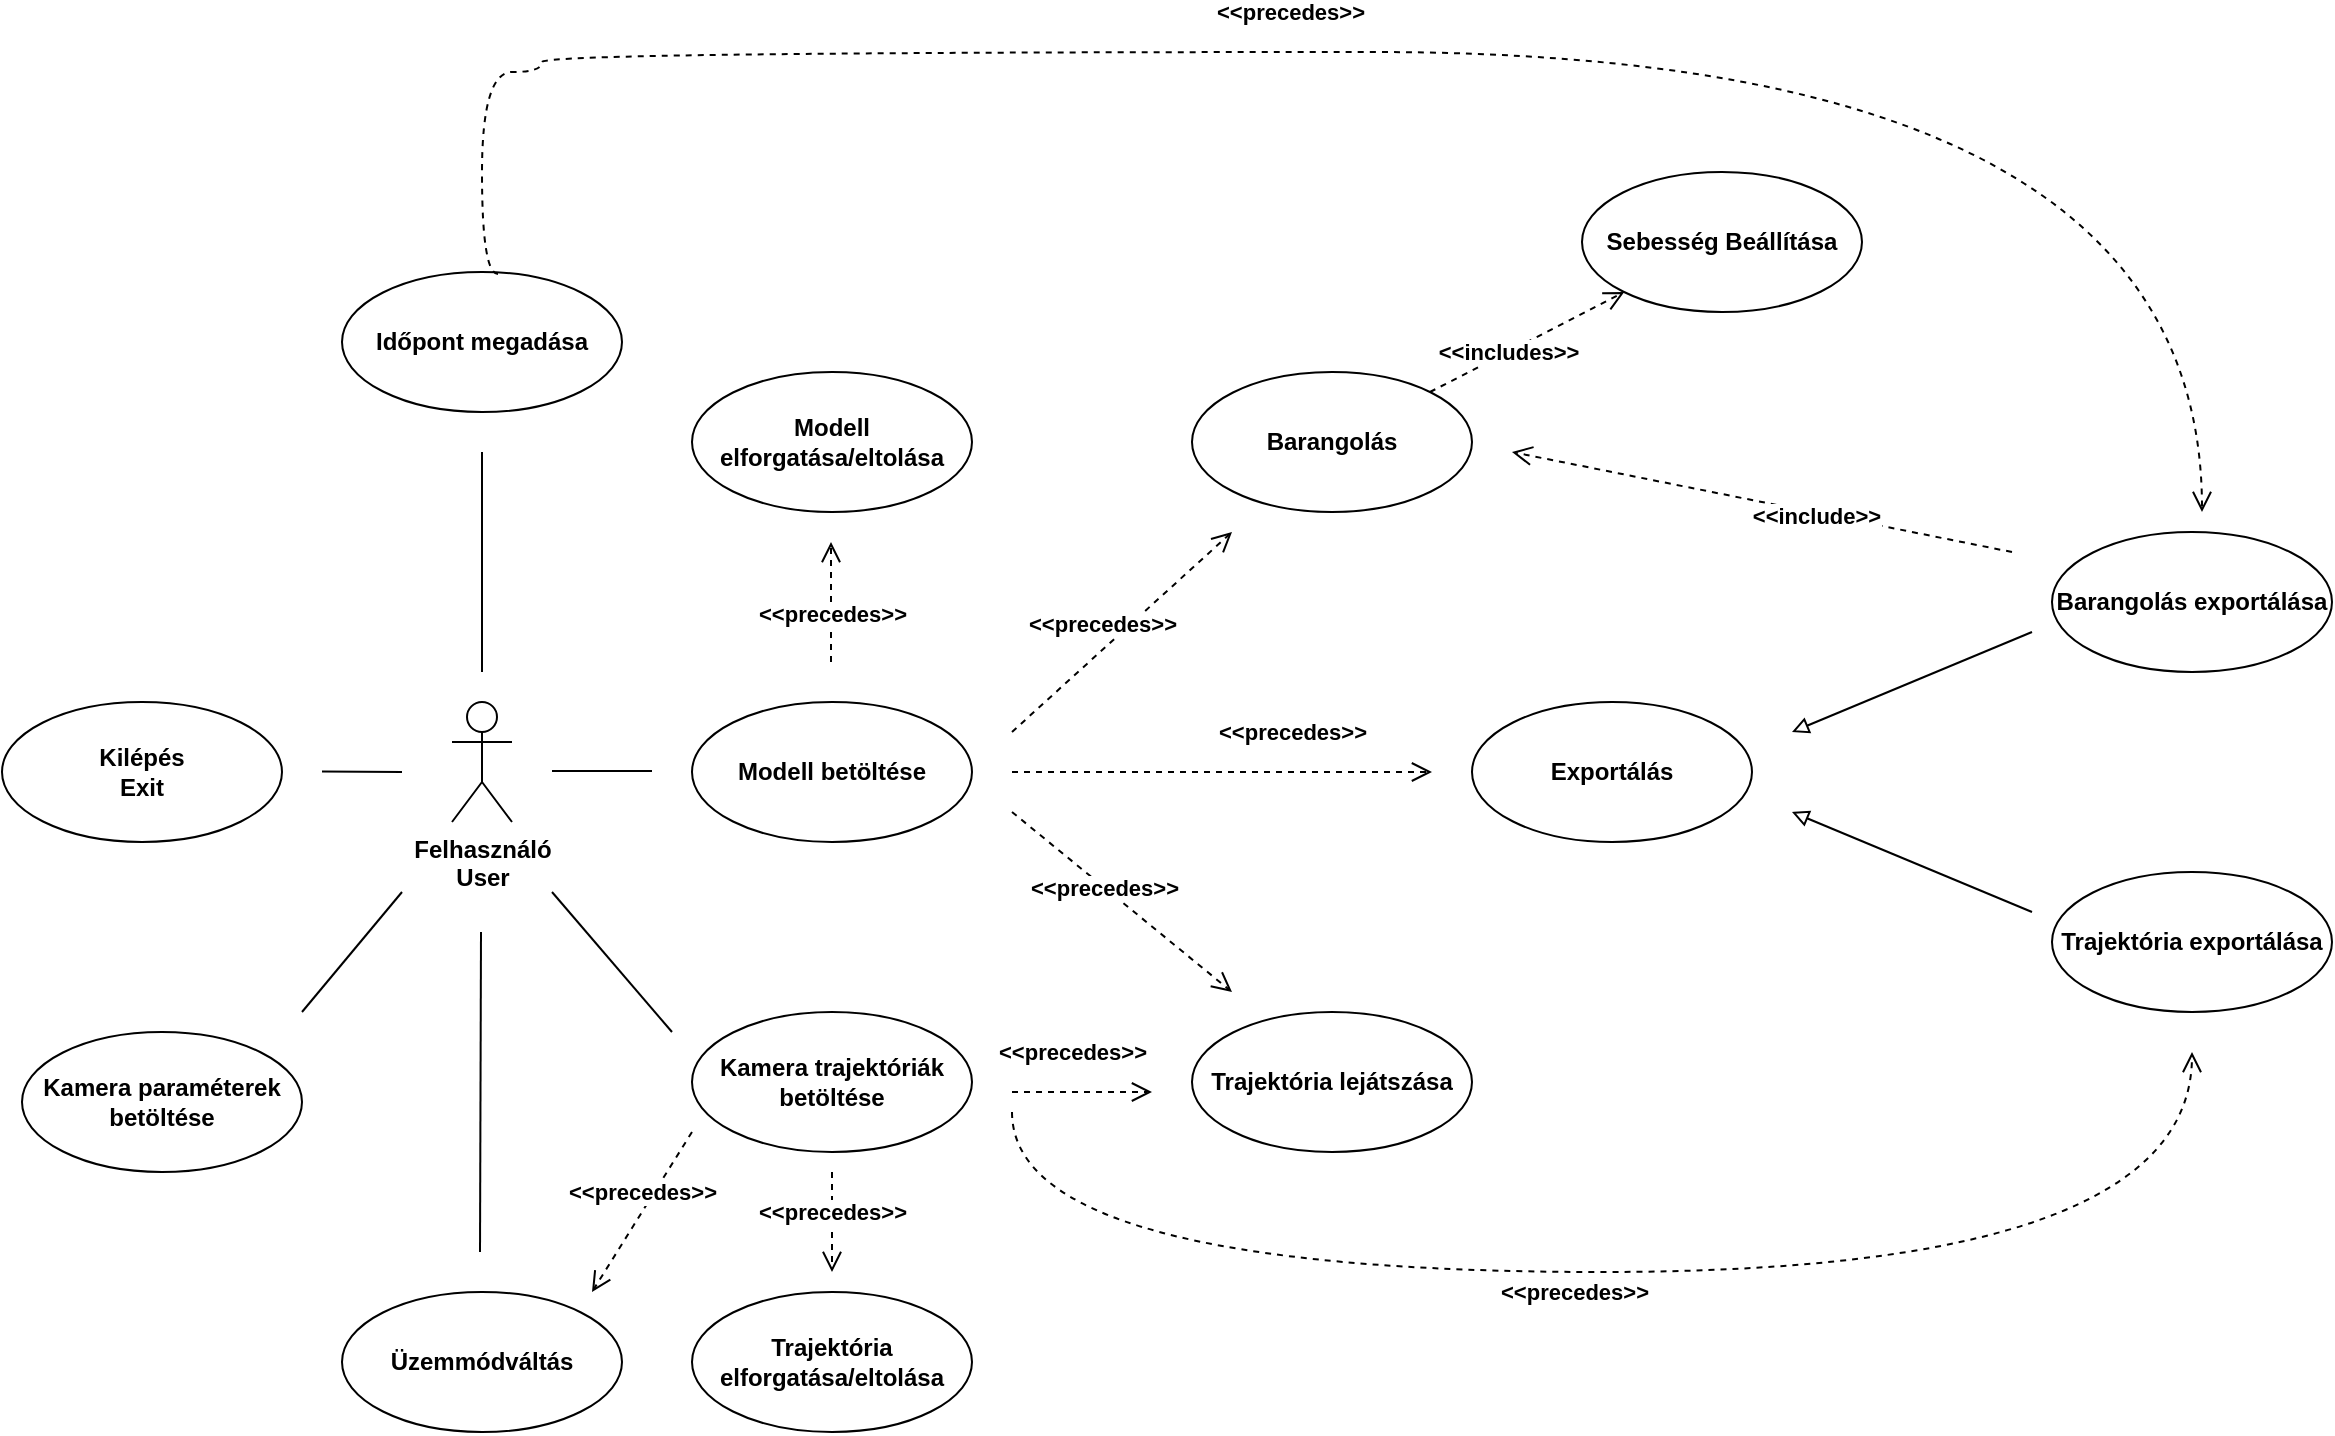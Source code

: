 <mxfile version="15.7.3" type="device" pages="4"><diagram id="OZe_CLqqqwXj0hKDyXTO" name="user_diagram"><mxGraphModel dx="3177" dy="1167" grid="1" gridSize="10" guides="1" tooltips="1" connect="1" arrows="1" fold="1" page="1" pageScale="1" pageWidth="1600" pageHeight="1200" math="0" shadow="0"><root><mxCell id="0"/><mxCell id="1" parent="0"/><mxCell id="8_XIcBqvy_X1OLqcDCNn-4" value="Felhasználó&lt;br&gt;User" style="shape=umlActor;verticalLabelPosition=bottom;verticalAlign=top;html=1;fontStyle=1" parent="1" vertex="1"><mxGeometry x="-1255" y="475" width="30" height="60" as="geometry"/></mxCell><mxCell id="8_XIcBqvy_X1OLqcDCNn-7" value="Modell betöltése" style="ellipse;whiteSpace=wrap;html=1;fontStyle=1" parent="1" vertex="1"><mxGeometry x="-1135" y="475" width="140" height="70" as="geometry"/></mxCell><mxCell id="8_XIcBqvy_X1OLqcDCNn-8" value="Kilépés&lt;br&gt;Exit" style="ellipse;whiteSpace=wrap;html=1;fontStyle=1" parent="1" vertex="1"><mxGeometry x="-1480" y="475" width="140" height="70" as="geometry"/></mxCell><mxCell id="8_XIcBqvy_X1OLqcDCNn-18" value="" style="endArrow=none;html=1;rounded=0;fontStyle=1" parent="1" edge="1"><mxGeometry x="-1055" y="318.32" width="50" height="50" as="geometry"><mxPoint x="-1205" y="509.5" as="sourcePoint"/><mxPoint x="-1155" y="509.5" as="targetPoint"/></mxGeometry></mxCell><mxCell id="8_XIcBqvy_X1OLqcDCNn-38" value="" style="endArrow=none;html=1;rounded=0;fontStyle=1" parent="1" edge="1"><mxGeometry x="-1255" y="249.82" width="50" height="50" as="geometry"><mxPoint x="-1240" y="460" as="sourcePoint"/><mxPoint x="-1240" y="350" as="targetPoint"/></mxGeometry></mxCell><mxCell id="8_XIcBqvy_X1OLqcDCNn-43" value="Kamera trajektóriák&lt;br&gt;betöltése" style="ellipse;whiteSpace=wrap;html=1;fontStyle=1" parent="1" vertex="1"><mxGeometry x="-1135" y="630" width="140" height="70" as="geometry"/></mxCell><mxCell id="h630mWgD7JL_cLK57eu_-1" value="Időpont megadása" style="ellipse;whiteSpace=wrap;html=1;fontStyle=1" parent="1" vertex="1"><mxGeometry x="-1310" y="260" width="140" height="70" as="geometry"/></mxCell><mxCell id="h630mWgD7JL_cLK57eu_-2" value="Barangolás" style="ellipse;whiteSpace=wrap;html=1;fontStyle=1" parent="1" vertex="1"><mxGeometry x="-885" y="310" width="140" height="70" as="geometry"/></mxCell><mxCell id="h630mWgD7JL_cLK57eu_-3" style="edgeStyle=none;rounded=0;orthogonalLoop=1;jettySize=auto;html=1;dashed=1;endArrow=open;endFill=0;endSize=8;" parent="1" edge="1"><mxGeometry relative="1" as="geometry"><mxPoint x="-975" y="490" as="sourcePoint"/><mxPoint x="-865" y="390" as="targetPoint"/></mxGeometry></mxCell><mxCell id="h630mWgD7JL_cLK57eu_-4" value="&amp;lt;&amp;lt;precedes&amp;gt;&amp;gt;" style="edgeLabel;html=1;align=center;verticalAlign=middle;resizable=0;points=[];fontStyle=1" parent="h630mWgD7JL_cLK57eu_-3" vertex="1" connectable="0"><mxGeometry x="-0.196" relative="1" as="geometry"><mxPoint y="-14" as="offset"/></mxGeometry></mxCell><mxCell id="h630mWgD7JL_cLK57eu_-5" value="Barangolás exportálása" style="ellipse;whiteSpace=wrap;html=1;fontStyle=1" parent="1" vertex="1"><mxGeometry x="-455" y="390" width="140" height="70" as="geometry"/></mxCell><mxCell id="h630mWgD7JL_cLK57eu_-6" value="Exportálás" style="ellipse;whiteSpace=wrap;html=1;fontStyle=1" parent="1" vertex="1"><mxGeometry x="-745" y="475" width="140" height="70" as="geometry"/></mxCell><mxCell id="h630mWgD7JL_cLK57eu_-7" value="Trajektória lejátszása" style="ellipse;whiteSpace=wrap;html=1;fontStyle=1" parent="1" vertex="1"><mxGeometry x="-885" y="630" width="140" height="70" as="geometry"/></mxCell><mxCell id="h630mWgD7JL_cLK57eu_-8" value="Trajektória exportálása" style="ellipse;whiteSpace=wrap;html=1;fontStyle=1" parent="1" vertex="1"><mxGeometry x="-455" y="560" width="140" height="70" as="geometry"/></mxCell><mxCell id="h630mWgD7JL_cLK57eu_-9" value="" style="endArrow=block;html=1;rounded=0;endFill=0;" parent="1" edge="1"><mxGeometry width="50" height="50" relative="1" as="geometry"><mxPoint x="-465" y="440" as="sourcePoint"/><mxPoint x="-585" y="490" as="targetPoint"/></mxGeometry></mxCell><mxCell id="h630mWgD7JL_cLK57eu_-10" value="" style="endArrow=block;html=1;rounded=0;endFill=0;" parent="1" edge="1"><mxGeometry width="50" height="50" relative="1" as="geometry"><mxPoint x="-465" y="580" as="sourcePoint"/><mxPoint x="-585" y="530.0" as="targetPoint"/></mxGeometry></mxCell><mxCell id="h630mWgD7JL_cLK57eu_-11" style="edgeStyle=none;rounded=0;orthogonalLoop=1;jettySize=auto;html=1;dashed=1;endArrow=open;endFill=0;endSize=8;" parent="1" edge="1"><mxGeometry relative="1" as="geometry"><mxPoint x="-975" y="510" as="sourcePoint"/><mxPoint x="-765" y="510" as="targetPoint"/></mxGeometry></mxCell><mxCell id="h630mWgD7JL_cLK57eu_-12" value="&amp;lt;&amp;lt;precedes&amp;gt;&amp;gt;" style="edgeLabel;html=1;align=center;verticalAlign=middle;resizable=0;points=[];fontStyle=1" parent="h630mWgD7JL_cLK57eu_-11" vertex="1" connectable="0"><mxGeometry x="-0.196" relative="1" as="geometry"><mxPoint x="55" y="-20" as="offset"/></mxGeometry></mxCell><mxCell id="h630mWgD7JL_cLK57eu_-14" style="edgeStyle=orthogonalEdgeStyle;rounded=0;orthogonalLoop=1;jettySize=auto;html=1;dashed=1;endArrow=open;endFill=0;endSize=8;elbow=vertical;curved=1;exitX=0.557;exitY=0.014;exitDx=0;exitDy=0;exitPerimeter=0;" parent="1" edge="1" source="h630mWgD7JL_cLK57eu_-1"><mxGeometry relative="1" as="geometry"><mxPoint x="-1160" y="300" as="sourcePoint"/><mxPoint x="-380" y="380" as="targetPoint"/><Array as="points"><mxPoint x="-1240" y="261"/><mxPoint x="-1240" y="160"/><mxPoint x="-1210" y="160"/><mxPoint x="-1210" y="150"/><mxPoint x="-380" y="150"/></Array></mxGeometry></mxCell><mxCell id="h630mWgD7JL_cLK57eu_-15" value="&amp;lt;&amp;lt;precedes&amp;gt;&amp;gt;" style="edgeLabel;html=1;align=center;verticalAlign=middle;resizable=0;points=[];fontStyle=1" parent="h630mWgD7JL_cLK57eu_-14" vertex="1" connectable="0"><mxGeometry x="-0.196" relative="1" as="geometry"><mxPoint x="37" y="-20" as="offset"/></mxGeometry></mxCell><mxCell id="h630mWgD7JL_cLK57eu_-17" style="edgeStyle=none;rounded=0;orthogonalLoop=1;jettySize=auto;html=1;dashed=1;endArrow=open;endFill=0;endSize=8;" parent="1" edge="1"><mxGeometry relative="1" as="geometry"><mxPoint x="-475" y="400" as="sourcePoint"/><mxPoint x="-725" y="350" as="targetPoint"/></mxGeometry></mxCell><mxCell id="h630mWgD7JL_cLK57eu_-18" value="&amp;lt;&amp;lt;include&amp;gt;&amp;gt;" style="edgeLabel;html=1;align=center;verticalAlign=middle;resizable=0;points=[];fontStyle=1" parent="h630mWgD7JL_cLK57eu_-17" vertex="1" connectable="0"><mxGeometry x="-0.196" relative="1" as="geometry"><mxPoint x="2" y="2" as="offset"/></mxGeometry></mxCell><mxCell id="h630mWgD7JL_cLK57eu_-21" style="edgeStyle=none;rounded=0;orthogonalLoop=1;jettySize=auto;html=1;dashed=1;endArrow=open;endFill=0;endSize=8;" parent="1" edge="1"><mxGeometry relative="1" as="geometry"><mxPoint x="-975" y="530.0" as="sourcePoint"/><mxPoint x="-865" y="620" as="targetPoint"/></mxGeometry></mxCell><mxCell id="h630mWgD7JL_cLK57eu_-22" value="&amp;lt;&amp;lt;precedes&amp;gt;&amp;gt;" style="edgeLabel;html=1;align=center;verticalAlign=middle;resizable=0;points=[];fontStyle=1" parent="h630mWgD7JL_cLK57eu_-21" vertex="1" connectable="0"><mxGeometry x="-0.196" relative="1" as="geometry"><mxPoint x="2" y="2" as="offset"/></mxGeometry></mxCell><mxCell id="h630mWgD7JL_cLK57eu_-23" style="edgeStyle=orthogonalEdgeStyle;rounded=0;orthogonalLoop=1;jettySize=auto;html=1;dashed=1;endArrow=open;endFill=0;endSize=8;curved=1;" parent="1" edge="1"><mxGeometry relative="1" as="geometry"><mxPoint x="-975" y="680" as="sourcePoint"/><mxPoint x="-385" y="650" as="targetPoint"/><Array as="points"><mxPoint x="-975" y="760"/><mxPoint x="-385" y="760"/></Array></mxGeometry></mxCell><mxCell id="h630mWgD7JL_cLK57eu_-24" value="&amp;lt;&amp;lt;precedes&amp;gt;&amp;gt;" style="edgeLabel;html=1;align=center;verticalAlign=middle;resizable=0;points=[];fontStyle=1" parent="h630mWgD7JL_cLK57eu_-23" vertex="1" connectable="0"><mxGeometry x="-0.196" relative="1" as="geometry"><mxPoint x="47" y="10" as="offset"/></mxGeometry></mxCell><mxCell id="h630mWgD7JL_cLK57eu_-27" value="Trajektória elforgatása/eltolása" style="ellipse;whiteSpace=wrap;html=1;fontStyle=1" parent="1" vertex="1"><mxGeometry x="-1135" y="770" width="140" height="70" as="geometry"/></mxCell><mxCell id="h630mWgD7JL_cLK57eu_-28" value="" style="endArrow=none;html=1;rounded=0;fontStyle=1" parent="1" edge="1"><mxGeometry x="-1245.59" y="414.82" width="50" height="50" as="geometry"><mxPoint x="-1205" y="570" as="sourcePoint"/><mxPoint x="-1145" y="640" as="targetPoint"/></mxGeometry></mxCell><mxCell id="h630mWgD7JL_cLK57eu_-29" style="edgeStyle=none;rounded=0;orthogonalLoop=1;jettySize=auto;html=1;dashed=1;endArrow=open;endFill=0;endSize=8;" parent="1" edge="1"><mxGeometry relative="1" as="geometry"><mxPoint x="-975" y="670" as="sourcePoint"/><mxPoint x="-905" y="670" as="targetPoint"/></mxGeometry></mxCell><mxCell id="h630mWgD7JL_cLK57eu_-30" value="&amp;lt;&amp;lt;precedes&amp;gt;&amp;gt;" style="edgeLabel;html=1;align=center;verticalAlign=middle;resizable=0;points=[];fontStyle=1" parent="h630mWgD7JL_cLK57eu_-29" vertex="1" connectable="0"><mxGeometry x="-0.196" relative="1" as="geometry"><mxPoint x="2" y="-20" as="offset"/></mxGeometry></mxCell><mxCell id="h630mWgD7JL_cLK57eu_-31" value="" style="endArrow=none;html=1;rounded=0;fontStyle=1" parent="1" edge="1"><mxGeometry x="-1110.5" y="318.32" width="50" height="50" as="geometry"><mxPoint x="-1280" y="510" as="sourcePoint"/><mxPoint x="-1320" y="509.75" as="targetPoint"/></mxGeometry></mxCell><mxCell id="h630mWgD7JL_cLK57eu_-34" style="edgeStyle=none;rounded=0;orthogonalLoop=1;jettySize=auto;html=1;dashed=1;endArrow=open;endFill=0;endSize=8;" parent="1" edge="1"><mxGeometry relative="1" as="geometry"><mxPoint x="-1065" y="710" as="sourcePoint"/><mxPoint x="-1065" y="760" as="targetPoint"/></mxGeometry></mxCell><mxCell id="h630mWgD7JL_cLK57eu_-35" value="&amp;lt;&amp;lt;precedes&amp;gt;&amp;gt;" style="edgeLabel;html=1;align=center;verticalAlign=middle;resizable=0;points=[];fontStyle=1" parent="h630mWgD7JL_cLK57eu_-34" vertex="1" connectable="0"><mxGeometry x="-0.196" relative="1" as="geometry"><mxPoint as="offset"/></mxGeometry></mxCell><mxCell id="kUcvqSDYLY1GA8EcOfH8-1" value="Üzemmódváltás" style="ellipse;whiteSpace=wrap;html=1;fontStyle=1" parent="1" vertex="1"><mxGeometry x="-1310" y="770" width="140" height="70" as="geometry"/></mxCell><mxCell id="kUcvqSDYLY1GA8EcOfH8-2" style="edgeStyle=none;rounded=0;orthogonalLoop=1;jettySize=auto;html=1;dashed=1;endArrow=open;endFill=0;endSize=8;" parent="1" edge="1"><mxGeometry relative="1" as="geometry"><mxPoint x="-1135" y="690" as="sourcePoint"/><mxPoint x="-1185" y="770" as="targetPoint"/></mxGeometry></mxCell><mxCell id="kUcvqSDYLY1GA8EcOfH8-3" value="&amp;lt;&amp;lt;precedes&amp;gt;&amp;gt;" style="edgeLabel;html=1;align=center;verticalAlign=middle;resizable=0;points=[];fontStyle=1" parent="kUcvqSDYLY1GA8EcOfH8-2" vertex="1" connectable="0"><mxGeometry x="-0.196" relative="1" as="geometry"><mxPoint x="-5" y="-2" as="offset"/></mxGeometry></mxCell><mxCell id="kUcvqSDYLY1GA8EcOfH8-4" value="" style="endArrow=none;html=1;rounded=0;fontStyle=1" parent="1" edge="1"><mxGeometry x="-1090.5" y="458.32" width="50" height="50" as="geometry"><mxPoint x="-1241" y="750" as="sourcePoint"/><mxPoint x="-1240.5" y="590" as="targetPoint"/></mxGeometry></mxCell><mxCell id="1KmtRTtu-1IaaCxBHt3g-1" value="Sebesség Beállítása" style="ellipse;whiteSpace=wrap;html=1;fontStyle=1" parent="1" vertex="1"><mxGeometry x="-690" y="210" width="140" height="70" as="geometry"/></mxCell><mxCell id="1KmtRTtu-1IaaCxBHt3g-2" style="edgeStyle=none;rounded=0;orthogonalLoop=1;jettySize=auto;html=1;dashed=1;endArrow=open;endFill=0;endSize=8;" parent="1" source="h630mWgD7JL_cLK57eu_-2" target="1KmtRTtu-1IaaCxBHt3g-1" edge="1"><mxGeometry relative="1" as="geometry"><mxPoint x="-740" y="310" as="sourcePoint"/><mxPoint x="-700" y="280" as="targetPoint"/></mxGeometry></mxCell><mxCell id="1KmtRTtu-1IaaCxBHt3g-3" value="&amp;lt;&amp;lt;includes&amp;gt;&amp;gt;" style="edgeLabel;html=1;align=center;verticalAlign=middle;resizable=0;points=[];fontStyle=1" parent="1KmtRTtu-1IaaCxBHt3g-2" vertex="1" connectable="0"><mxGeometry x="-0.196" relative="1" as="geometry"><mxPoint as="offset"/></mxGeometry></mxCell><mxCell id="Mgd7gAmMjnBsEkm-rbVF-1" value="Kamera paraméterek betöltése" style="ellipse;whiteSpace=wrap;html=1;fontStyle=1" parent="1" vertex="1"><mxGeometry x="-1470" y="640" width="140" height="70" as="geometry"/></mxCell><mxCell id="Mgd7gAmMjnBsEkm-rbVF-2" value="" style="endArrow=none;html=1;rounded=0;fontStyle=1" parent="1" edge="1"><mxGeometry x="-1370.59" y="474.82" width="50" height="50" as="geometry"><mxPoint x="-1330" y="630" as="sourcePoint"/><mxPoint x="-1280" y="570" as="targetPoint"/></mxGeometry></mxCell><mxCell id="G-rZHykWrCNlExCKZJ6P-1" value="Modell elforgatása/eltolása" style="ellipse;whiteSpace=wrap;html=1;fontStyle=1" vertex="1" parent="1"><mxGeometry x="-1135" y="310" width="140" height="70" as="geometry"/></mxCell><mxCell id="G-rZHykWrCNlExCKZJ6P-2" style="edgeStyle=none;rounded=0;orthogonalLoop=1;jettySize=auto;html=1;dashed=1;endArrow=open;endFill=0;endSize=8;" edge="1" parent="1"><mxGeometry relative="1" as="geometry"><mxPoint x="-1065.5" y="455" as="sourcePoint"/><mxPoint x="-1065.5" y="395" as="targetPoint"/></mxGeometry></mxCell><mxCell id="G-rZHykWrCNlExCKZJ6P-3" value="&amp;lt;&amp;lt;precedes&amp;gt;&amp;gt;" style="edgeLabel;html=1;align=center;verticalAlign=middle;resizable=0;points=[];fontStyle=1" vertex="1" connectable="0" parent="G-rZHykWrCNlExCKZJ6P-2"><mxGeometry x="-0.196" relative="1" as="geometry"><mxPoint as="offset"/></mxGeometry></mxCell></root></mxGraphModel></diagram><diagram id="uYPnR53CriToZ4J5LNJZ" name="mockup"><mxGraphModel dx="2546" dy="700" grid="1" gridSize="10" guides="1" tooltips="1" connect="1" arrows="1" fold="1" page="1" pageScale="1" pageWidth="1600" pageHeight="1200" math="0" shadow="0"><root><mxCell id="mzmussmTFFy7z50Lseev-0"/><mxCell id="mzmussmTFFy7z50Lseev-1" parent="mzmussmTFFy7z50Lseev-0"/><mxCell id="mzmussmTFFy7z50Lseev-13" value="Window Title" style="strokeWidth=1;shadow=0;dashed=0;align=center;html=1;shape=mxgraph.mockup.containers.window;align=left;verticalAlign=top;spacingLeft=8;strokeColor2=#008cff;strokeColor3=#c4c4c4;fontColor=#666666;mainText=;fontSize=17;labelBackgroundColor=none;" parent="mzmussmTFFy7z50Lseev-1" vertex="1"><mxGeometry x="-1385" y="420" width="1185" height="420" as="geometry"/></mxCell><mxCell id="mzmussmTFFy7z50Lseev-15" value="" style="ellipse;whiteSpace=wrap;html=1;aspect=fixed;fillColor=#4D4D4D;strokeColor=none;" parent="mzmussmTFFy7z50Lseev-1" vertex="1"><mxGeometry x="-832.5" y="480" width="80" height="80" as="geometry"/></mxCell><mxCell id="mzmussmTFFy7z50Lseev-16" value="&lt;font data-font-src=&quot;https://fonts.googleapis.com/css?family=Shantell+Sans&quot;&gt;Terrain Render&lt;/font&gt;" style="text;html=1;strokeColor=none;fillColor=none;align=center;verticalAlign=middle;whiteSpace=wrap;rounded=0;fontSize=24;fontStyle=1;fontFamily=Arial;fontSource=https%3A%2F%2Ffonts.googleapis.com%2Fcss%3Ffamily%3DArial;" parent="mzmussmTFFy7z50Lseev-1" vertex="1"><mxGeometry x="-897.5" y="590" width="210" height="30" as="geometry"/></mxCell><mxCell id="mzmussmTFFy7z50Lseev-18" value="modell" style="text;html=1;strokeColor=none;fillColor=none;align=center;verticalAlign=middle;whiteSpace=wrap;rounded=0;fontFamily=Ubuntu;fontSource=https%3A%2F%2Ffonts.googleapis.com%2Fcss%3Ffamily%3DUbuntu;fontSize=24;" parent="mzmussmTFFy7z50Lseev-1" vertex="1"><mxGeometry x="-1331.5" y="680" width="130" height="30" as="geometry"/></mxCell><mxCell id="mzmussmTFFy7z50Lseev-20" value="" style="verticalLabelPosition=bottom;shadow=0;dashed=0;align=center;html=1;verticalAlign=top;strokeWidth=1;shape=mxgraph.mockup.markup.line;strokeColor=#999999;fontFamily=Ubuntu;fontSource=https%3A%2F%2Ffonts.googleapis.com%2Fcss%3Ffamily%3DUbuntu;fontSize=24;fillColor=#4D4D4D;" parent="mzmussmTFFy7z50Lseev-1" vertex="1"><mxGeometry x="-1332" y="610" width="1065" height="54" as="geometry"/></mxCell><mxCell id="mzmussmTFFy7z50Lseev-34" value="Window Title" style="strokeWidth=1;shadow=0;dashed=0;align=center;html=1;shape=mxgraph.mockup.containers.window;align=left;verticalAlign=top;spacingLeft=8;strokeColor2=#008cff;strokeColor3=#c4c4c4;fontColor=#666666;mainText=;fontSize=17;labelBackgroundColor=none;" parent="mzmussmTFFy7z50Lseev-1" vertex="1"><mxGeometry x="-1390" y="1470" width="1250" height="810" as="geometry"/></mxCell><mxCell id="mzmussmTFFy7z50Lseev-73" value="2023.02.21." style="strokeWidth=1;shadow=0;dashed=0;align=center;html=1;shape=mxgraph.mockup.text.textBox;fontColor=#666666;align=left;fontSize=17;spacingLeft=4;spacingTop=-3;strokeColor=#666666;mainText=;fontFamily=Ubuntu;fontSource=https%3A%2F%2Ffonts.googleapis.com%2Fcss%3Ffamily%3DUbuntu;fillColor=#CCCCCC;" parent="mzmussmTFFy7z50Lseev-1" vertex="1"><mxGeometry x="-330" y="2100" width="150" height="30" as="geometry"/></mxCell><mxCell id="mzmussmTFFy7z50Lseev-74" value="&lt;span style=&quot;font-weight: 700&quot;&gt;date&lt;/span&gt;" style="text;html=1;strokeColor=none;fillColor=none;align=left;verticalAlign=middle;whiteSpace=wrap;rounded=0;shadow=0;dashed=0;fontFamily=Ubuntu;fontSource=https%3A%2F%2Ffonts.googleapis.com%2Fcss%3Ffamily%3DUbuntu;fontSize=17;fontColor=#1A1A1A;" parent="mzmussmTFFy7z50Lseev-1" vertex="1"><mxGeometry x="-330" y="2070" width="60" height="30" as="geometry"/></mxCell><mxCell id="mzmussmTFFy7z50Lseev-76" value="" style="verticalLabelPosition=bottom;shadow=0;dashed=0;align=center;html=1;verticalAlign=top;strokeWidth=1;shape=mxgraph.mockup.graphics.simpleIcon;strokeColor=#999999;fontFamily=Ubuntu;fontSource=https%3A%2F%2Ffonts.googleapis.com%2Fcss%3Ffamily%3DUbuntu;fontSize=17;fontColor=#1A1A1A;fillColor=#CCCCCC;" parent="mzmussmTFFy7z50Lseev-1" vertex="1"><mxGeometry x="-1340" y="1530" width="50" height="50" as="geometry"/></mxCell><mxCell id="mzmussmTFFy7z50Lseev-77" value="" style="verticalLabelPosition=bottom;shadow=0;dashed=0;align=center;html=1;verticalAlign=top;strokeWidth=1;shape=mxgraph.mockup.graphics.simpleIcon;strokeColor=#999999;fontFamily=Ubuntu;fontSource=https%3A%2F%2Ffonts.googleapis.com%2Fcss%3Ffamily%3DUbuntu;fontSize=17;fontColor=#1A1A1A;fillColor=none;" parent="mzmussmTFFy7z50Lseev-1" vertex="1"><mxGeometry x="-1265" y="1530" width="50" height="50" as="geometry"/></mxCell><mxCell id="mzmussmTFFy7z50Lseev-85" value="set modell path" style="rounded=1;align=center;fillColor=#F1F2F4;strokeColor=none;html=1;fontColor=#596780;fontSize=12;sketch=0;shadow=0;dashed=0;fontFamily=Ubuntu;fontSource=https%3A%2F%2Ffonts.googleapis.com%2Fcss%3Ffamily%3DUbuntu;" parent="mzmussmTFFy7z50Lseev-1" vertex="1"><mxGeometry x="-1324" y="729.5" width="115" height="33" as="geometry"/></mxCell><mxCell id="mzmussmTFFy7z50Lseev-86" value="" style="html=1;shadow=0;dashed=0;shape=mxgraph.atlassian.checkbox;fillColor=#008465;strokeColor=none;html=1;sketch=0;fontFamily=Ubuntu;fontSource=https%3A%2F%2Ffonts.googleapis.com%2Fcss%3Ffamily%3DUbuntu;fontSize=17;fontColor=#1A1A1A;" parent="mzmussmTFFy7z50Lseev-1" vertex="1"><mxGeometry x="-1194" y="739" width="14" height="14" as="geometry"/></mxCell><mxCell id="mzmussmTFFy7z50Lseev-90" value="trajektory" style="text;html=1;strokeColor=none;fillColor=none;align=center;verticalAlign=middle;whiteSpace=wrap;rounded=0;fontFamily=Ubuntu;fontSource=https%3A%2F%2Ffonts.googleapis.com%2Fcss%3Ffamily%3DUbuntu;fontSize=24;" parent="mzmussmTFFy7z50Lseev-1" vertex="1"><mxGeometry x="-1084" y="680" width="130" height="30" as="geometry"/></mxCell><mxCell id="mzmussmTFFy7z50Lseev-91" value="set trajektory path" style="rounded=1;align=center;fillColor=#F1F2F4;strokeColor=none;html=1;fontColor=#596780;fontSize=12;sketch=0;shadow=0;dashed=0;fontFamily=Ubuntu;fontSource=https%3A%2F%2Ffonts.googleapis.com%2Fcss%3Ffamily%3DUbuntu;" parent="mzmussmTFFy7z50Lseev-1" vertex="1"><mxGeometry x="-1076.5" y="729.5" width="115" height="33" as="geometry"/></mxCell><mxCell id="mzmussmTFFy7z50Lseev-92" value="" style="html=1;shadow=0;dashed=0;shape=mxgraph.atlassian.checkbox;fillColor=#008465;strokeColor=none;html=1;sketch=0;fontFamily=Ubuntu;fontSource=https%3A%2F%2Ffonts.googleapis.com%2Fcss%3Ffamily%3DUbuntu;fontSize=17;fontColor=#1A1A1A;" parent="mzmussmTFFy7z50Lseev-1" vertex="1"><mxGeometry x="-946.5" y="739" width="14" height="14" as="geometry"/></mxCell><mxCell id="mzmussmTFFy7z50Lseev-93" value="" style="shape=flexArrow;endArrow=classic;html=1;rounded=0;fontFamily=Ubuntu;fontSource=https%3A%2F%2Ffonts.googleapis.com%2Fcss%3Ffamily%3DUbuntu;fontSize=17;fontColor=#1A1A1A;endWidth=14;endSize=7;" parent="mzmussmTFFy7z50Lseev-1" edge="1"><mxGeometry width="50" height="50" relative="1" as="geometry"><mxPoint x="-1144" y="745.5" as="sourcePoint"/><mxPoint x="-1106.5" y="745.5" as="targetPoint"/></mxGeometry></mxCell><mxCell id="mzmussmTFFy7z50Lseev-94" value="" style="verticalLabelPosition=bottom;shadow=0;dashed=0;align=center;html=1;verticalAlign=top;strokeWidth=1;shape=mxgraph.mockup.markup.line;strokeColor=#999999;direction=north;fontFamily=Ubuntu;fontSource=https%3A%2F%2Ffonts.googleapis.com%2Fcss%3Ffamily%3DUbuntu;fontSize=17;fontColor=#1A1A1A;fillColor=none;" parent="mzmussmTFFy7z50Lseev-1" vertex="1"><mxGeometry x="-914" y="680" width="20" height="100" as="geometry"/></mxCell><mxCell id="mzmussmTFFy7z50Lseev-95" value="date &amp;amp; time" style="text;html=1;strokeColor=none;fillColor=none;align=center;verticalAlign=middle;whiteSpace=wrap;rounded=0;fontFamily=Ubuntu;fontSource=https%3A%2F%2Ffonts.googleapis.com%2Fcss%3Ffamily%3DUbuntu;fontSize=24;" parent="mzmussmTFFy7z50Lseev-1" vertex="1"><mxGeometry x="-874" y="680" width="130" height="30" as="geometry"/></mxCell><mxCell id="mzmussmTFFy7z50Lseev-96" value="set date &amp;amp; time" style="rounded=1;align=center;fillColor=#F1F2F4;strokeColor=none;html=1;fontColor=#596780;fontSize=12;sketch=0;shadow=0;dashed=0;fontFamily=Ubuntu;fontSource=https%3A%2F%2Ffonts.googleapis.com%2Fcss%3Ffamily%3DUbuntu;" parent="mzmussmTFFy7z50Lseev-1" vertex="1"><mxGeometry x="-866.5" y="729.5" width="115" height="33" as="geometry"/></mxCell><mxCell id="mzmussmTFFy7z50Lseev-97" value="" style="html=1;shadow=0;dashed=0;shape=mxgraph.atlassian.checkbox;fillColor=#008465;strokeColor=none;html=1;sketch=0;fontFamily=Ubuntu;fontSource=https%3A%2F%2Ffonts.googleapis.com%2Fcss%3Ffamily%3DUbuntu;fontSize=17;fontColor=#1A1A1A;" parent="mzmussmTFFy7z50Lseev-1" vertex="1"><mxGeometry x="-736.5" y="739" width="14" height="14" as="geometry"/></mxCell><mxCell id="mzmussmTFFy7z50Lseev-98" value="" style="shape=flexArrow;endArrow=classic;html=1;rounded=0;fontFamily=Ubuntu;fontSource=https%3A%2F%2Ffonts.googleapis.com%2Fcss%3Ffamily%3DUbuntu;fontSize=17;fontColor=#1A1A1A;endWidth=14;endSize=7;" parent="mzmussmTFFy7z50Lseev-1" edge="1"><mxGeometry width="50" height="50" relative="1" as="geometry"><mxPoint x="-419" y="745.5" as="sourcePoint"/><mxPoint x="-381.5" y="745.5" as="targetPoint"/></mxGeometry></mxCell><mxCell id="mzmussmTFFy7z50Lseev-100" value="start" style="rounded=1;html=1;shadow=0;dashed=0;whiteSpace=wrap;fontSize=10;fillColor=#E6E6E6;align=center;strokeColor=#B3B3B3;fontColor=#333333;fontFamily=Ubuntu;fontSource=https%3A%2F%2Ffonts.googleapis.com%2Fcss%3Ffamily%3DUbuntu;" parent="mzmussmTFFy7z50Lseev-1" vertex="1"><mxGeometry x="-359" y="728.53" width="105.5" height="34.94" as="geometry"/></mxCell><mxCell id="mzmussmTFFy7z50Lseev-111" value="Main Menu" style="text;html=1;strokeColor=none;fillColor=none;align=center;verticalAlign=middle;whiteSpace=wrap;rounded=0;shadow=0;dashed=0;fontFamily=Ubuntu;fontSource=https%3A%2F%2Ffonts.googleapis.com%2Fcss%3Ffamily%3DUbuntu;fontSize=50;fontColor=#1A1A1A;" parent="mzmussmTFFy7z50Lseev-1" vertex="1"><mxGeometry x="-930" y="260" width="260" height="90" as="geometry"/></mxCell><mxCell id="mzmussmTFFy7z50Lseev-112" value="3D EXPLORE mode" style="text;html=1;strokeColor=none;fillColor=none;align=center;verticalAlign=middle;whiteSpace=wrap;rounded=0;shadow=0;dashed=0;fontFamily=Ubuntu;fontSource=https%3A%2F%2Ffonts.googleapis.com%2Fcss%3Ffamily%3DUbuntu;fontSize=50;fontColor=#1A1A1A;" parent="mzmussmTFFy7z50Lseev-1" vertex="1"><mxGeometry x="-1050" y="1320" width="550" height="90" as="geometry"/></mxCell><mxCell id="-nd1BUBmuuikFAQ_QzVL-0" value="12:00" style="strokeWidth=1;shadow=0;dashed=0;align=center;html=1;shape=mxgraph.mockup.text.textBox;fontColor=#666666;align=left;fontSize=17;spacingLeft=4;spacingTop=-3;strokeColor=#666666;mainText=;fontFamily=Ubuntu;fontSource=https%3A%2F%2Ffonts.googleapis.com%2Fcss%3Ffamily%3DUbuntu;fillColor=#CCCCCC;" parent="mzmussmTFFy7z50Lseev-1" vertex="1"><mxGeometry x="-330" y="2174" width="150" height="30" as="geometry"/></mxCell><mxCell id="-nd1BUBmuuikFAQ_QzVL-1" value="&lt;span style=&quot;font-weight: 700&quot;&gt;time&lt;/span&gt;" style="text;html=1;strokeColor=none;fillColor=none;align=left;verticalAlign=middle;whiteSpace=wrap;rounded=0;shadow=0;dashed=0;fontFamily=Ubuntu;fontSource=https%3A%2F%2Ffonts.googleapis.com%2Fcss%3Ffamily%3DUbuntu;fontSize=17;fontColor=#1A1A1A;" parent="mzmussmTFFy7z50Lseev-1" vertex="1"><mxGeometry x="-330" y="2144" width="60" height="30" as="geometry"/></mxCell><mxCell id="-nd1BUBmuuikFAQ_QzVL-3" value="readonly" style="text;html=1;strokeColor=none;fillColor=none;align=center;verticalAlign=middle;whiteSpace=wrap;rounded=0;" parent="mzmussmTFFy7z50Lseev-1" vertex="1"><mxGeometry x="-120" y="2150" width="60" height="30" as="geometry"/></mxCell><mxCell id="-nd1BUBmuuikFAQ_QzVL-6" value="ESC" style="rounded=1;html=1;shadow=0;dashed=0;whiteSpace=wrap;fontSize=10;fillColor=#E6E6E6;align=center;strokeColor=#B3B3B3;fontColor=#333333;" parent="mzmussmTFFy7z50Lseev-1" vertex="1"><mxGeometry x="-1300" y="2107" width="60" height="16.88" as="geometry"/></mxCell><mxCell id="-nd1BUBmuuikFAQ_QzVL-7" value="Open main menu" style="text;html=1;strokeColor=none;fillColor=none;align=left;verticalAlign=middle;whiteSpace=wrap;rounded=0;" parent="mzmussmTFFy7z50Lseev-1" vertex="1"><mxGeometry x="-1205" y="2100.44" width="190" height="30" as="geometry"/></mxCell><mxCell id="-nd1BUBmuuikFAQ_QzVL-8" value="Ctrl - SPACE" style="rounded=1;html=1;shadow=0;dashed=0;whiteSpace=wrap;fontSize=10;fillColor=#E6E6E6;align=center;strokeColor=#B3B3B3;fontColor=#333333;" parent="mzmussmTFFy7z50Lseev-1" vertex="1"><mxGeometry x="-1300" y="2186.56" width="60" height="16.88" as="geometry"/></mxCell><mxCell id="-nd1BUBmuuikFAQ_QzVL-9" value="Start recording" style="text;html=1;strokeColor=none;fillColor=none;align=left;verticalAlign=middle;whiteSpace=wrap;rounded=0;" parent="mzmussmTFFy7z50Lseev-1" vertex="1"><mxGeometry x="-1205" y="2180" width="190" height="30" as="geometry"/></mxCell><mxCell id="-nd1BUBmuuikFAQ_QzVL-10" value="Ctrl - M" style="rounded=1;html=1;shadow=0;dashed=0;whiteSpace=wrap;fontSize=10;fillColor=#E6E6E6;align=center;strokeColor=#B3B3B3;fontColor=#333333;" parent="mzmussmTFFy7z50Lseev-1" vertex="1"><mxGeometry x="-1300" y="2146.56" width="60" height="16.88" as="geometry"/></mxCell><mxCell id="-nd1BUBmuuikFAQ_QzVL-11" value="Switch to fixed track mode" style="text;html=1;strokeColor=none;fillColor=none;align=left;verticalAlign=middle;whiteSpace=wrap;rounded=0;" parent="mzmussmTFFy7z50Lseev-1" vertex="1"><mxGeometry x="-1205" y="2140" width="190" height="30" as="geometry"/></mxCell><mxCell id="-nd1BUBmuuikFAQ_QzVL-12" value="" style="ellipse;whiteSpace=wrap;html=1;aspect=fixed;strokeColor=none;align=left;fillColor=#FF0000;" parent="mzmussmTFFy7z50Lseev-1" vertex="1"><mxGeometry x="-170" y="1510" width="20" height="20" as="geometry"/></mxCell><mxCell id="-nd1BUBmuuikFAQ_QzVL-13" value="record on symbol" style="text;html=1;strokeColor=none;fillColor=none;align=center;verticalAlign=middle;whiteSpace=wrap;rounded=0;" parent="mzmussmTFFy7z50Lseev-1" vertex="1"><mxGeometry x="-120" y="1510" width="60" height="30" as="geometry"/></mxCell><mxCell id="-nd1BUBmuuikFAQ_QzVL-14" value="Window Title" style="strokeWidth=1;shadow=0;dashed=0;align=center;html=1;shape=mxgraph.mockup.containers.window;align=left;verticalAlign=top;spacingLeft=8;strokeColor2=#008cff;strokeColor3=#c4c4c4;fontColor=#666666;mainText=;fontSize=17;labelBackgroundColor=none;" parent="mzmussmTFFy7z50Lseev-1" vertex="1"><mxGeometry x="-1380" y="2540" width="1250" height="810" as="geometry"/></mxCell><mxCell id="-nd1BUBmuuikFAQ_QzVL-15" value="trajectory path" style="strokeWidth=1;shadow=0;dashed=0;align=center;html=1;shape=mxgraph.mockup.text.textBox;fontColor=#666666;align=left;fontSize=17;spacingLeft=4;spacingTop=-3;strokeColor=#666666;mainText=;fontFamily=Ubuntu;fontSource=https%3A%2F%2Ffonts.googleapis.com%2Fcss%3Ffamily%3DUbuntu;fillColor=#CCCCCC;" parent="mzmussmTFFy7z50Lseev-1" vertex="1"><mxGeometry x="-510" y="3182.56" width="150" height="30" as="geometry"/></mxCell><mxCell id="-nd1BUBmuuikFAQ_QzVL-16" value="&lt;span style=&quot;font-weight: 700&quot;&gt;trajectory&lt;/span&gt;" style="text;html=1;strokeColor=none;fillColor=none;align=left;verticalAlign=middle;whiteSpace=wrap;rounded=0;shadow=0;dashed=0;fontFamily=Ubuntu;fontSource=https%3A%2F%2Ffonts.googleapis.com%2Fcss%3Ffamily%3DUbuntu;fontSize=17;fontColor=#1A1A1A;" parent="mzmussmTFFy7z50Lseev-1" vertex="1"><mxGeometry x="-510" y="3152.56" width="100" height="30" as="geometry"/></mxCell><mxCell id="-nd1BUBmuuikFAQ_QzVL-17" value="" style="verticalLabelPosition=bottom;shadow=0;dashed=0;align=center;html=1;verticalAlign=top;strokeWidth=1;shape=mxgraph.mockup.graphics.simpleIcon;strokeColor=#999999;fontFamily=Ubuntu;fontSource=https%3A%2F%2Ffonts.googleapis.com%2Fcss%3Ffamily%3DUbuntu;fontSize=17;fontColor=#1A1A1A;fillColor=#CCCCCC;" parent="mzmussmTFFy7z50Lseev-1" vertex="1"><mxGeometry x="-1260" y="2600" width="50" height="50" as="geometry"/></mxCell><mxCell id="-nd1BUBmuuikFAQ_QzVL-18" value="" style="verticalLabelPosition=bottom;shadow=0;dashed=0;align=center;html=1;verticalAlign=top;strokeWidth=1;shape=mxgraph.mockup.graphics.simpleIcon;strokeColor=#999999;fontFamily=Ubuntu;fontSource=https%3A%2F%2Ffonts.googleapis.com%2Fcss%3Ffamily%3DUbuntu;fontSize=17;fontColor=#1A1A1A;fillColor=none;" parent="mzmussmTFFy7z50Lseev-1" vertex="1"><mxGeometry x="-1340" y="2600" width="50" height="50" as="geometry"/></mxCell><mxCell id="-nd1BUBmuuikFAQ_QzVL-21" value="readonly" style="text;html=1;strokeColor=none;fillColor=none;align=center;verticalAlign=middle;whiteSpace=wrap;rounded=0;" parent="mzmussmTFFy7z50Lseev-1" vertex="1"><mxGeometry x="-110" y="3236.12" width="60" height="30" as="geometry"/></mxCell><mxCell id="-nd1BUBmuuikFAQ_QzVL-29" value="" style="ellipse;whiteSpace=wrap;html=1;aspect=fixed;strokeColor=none;align=left;fillColor=#FF0000;" parent="mzmussmTFFy7z50Lseev-1" vertex="1"><mxGeometry x="-160" y="2580" width="20" height="20" as="geometry"/></mxCell><mxCell id="-nd1BUBmuuikFAQ_QzVL-30" value="record on symbol" style="text;html=1;strokeColor=none;fillColor=none;align=center;verticalAlign=middle;whiteSpace=wrap;rounded=0;" parent="mzmussmTFFy7z50Lseev-1" vertex="1"><mxGeometry x="-110" y="2580" width="60" height="30" as="geometry"/></mxCell><mxCell id="-nd1BUBmuuikFAQ_QzVL-31" value="FLY-THROUGH mode" style="text;html=1;strokeColor=none;fillColor=none;align=center;verticalAlign=middle;whiteSpace=wrap;rounded=0;shadow=0;dashed=0;fontFamily=Ubuntu;fontSource=https%3A%2F%2Ffonts.googleapis.com%2Fcss%3Ffamily%3DUbuntu;fontSize=50;fontColor=#1A1A1A;" parent="mzmussmTFFy7z50Lseev-1" vertex="1"><mxGeometry x="-1040" y="2430" width="550" height="90" as="geometry"/></mxCell><mxCell id="-nd1BUBmuuikFAQ_QzVL-35" value="ESC" style="rounded=1;html=1;shadow=0;dashed=0;whiteSpace=wrap;fontSize=10;fillColor=#E6E6E6;align=center;strokeColor=#B3B3B3;fontColor=#333333;" parent="mzmussmTFFy7z50Lseev-1" vertex="1"><mxGeometry x="-1335" y="3166.56" width="60" height="16.88" as="geometry"/></mxCell><mxCell id="-nd1BUBmuuikFAQ_QzVL-36" value="Open main menu" style="text;html=1;strokeColor=none;fillColor=none;align=left;verticalAlign=middle;whiteSpace=wrap;rounded=0;" parent="mzmussmTFFy7z50Lseev-1" vertex="1"><mxGeometry x="-1240" y="3160" width="190" height="30" as="geometry"/></mxCell><mxCell id="-nd1BUBmuuikFAQ_QzVL-37" value="Ctrl - SPACE" style="rounded=1;html=1;shadow=0;dashed=0;whiteSpace=wrap;fontSize=10;fillColor=#E6E6E6;align=center;strokeColor=#B3B3B3;fontColor=#333333;" parent="mzmussmTFFy7z50Lseev-1" vertex="1"><mxGeometry x="-1335" y="3246.12" width="60" height="16.88" as="geometry"/></mxCell><mxCell id="-nd1BUBmuuikFAQ_QzVL-38" value="Start recording" style="text;html=1;strokeColor=none;fillColor=none;align=left;verticalAlign=middle;whiteSpace=wrap;rounded=0;" parent="mzmussmTFFy7z50Lseev-1" vertex="1"><mxGeometry x="-1240" y="3239.56" width="190" height="30" as="geometry"/></mxCell><mxCell id="-nd1BUBmuuikFAQ_QzVL-39" value="Ctrl - M" style="rounded=1;html=1;shadow=0;dashed=0;whiteSpace=wrap;fontSize=10;fillColor=#E6E6E6;align=center;strokeColor=#B3B3B3;fontColor=#333333;" parent="mzmussmTFFy7z50Lseev-1" vertex="1"><mxGeometry x="-1335" y="3206.12" width="60" height="16.88" as="geometry"/></mxCell><mxCell id="-nd1BUBmuuikFAQ_QzVL-40" value="Switch to fixed track mode" style="text;html=1;strokeColor=none;fillColor=none;align=left;verticalAlign=middle;whiteSpace=wrap;rounded=0;" parent="mzmussmTFFy7z50Lseev-1" vertex="1"><mxGeometry x="-1240" y="3199.56" width="190" height="30" as="geometry"/></mxCell><mxCell id="-nd1BUBmuuikFAQ_QzVL-47" value="&amp;nbsp;SPACE" style="rounded=1;html=1;shadow=0;dashed=0;whiteSpace=wrap;fontSize=10;fillColor=#E6E6E6;align=center;strokeColor=#B3B3B3;fontColor=#333333;" parent="mzmussmTFFy7z50Lseev-1" vertex="1"><mxGeometry x="-1335" y="3286.56" width="60" height="16.88" as="geometry"/></mxCell><mxCell id="-nd1BUBmuuikFAQ_QzVL-48" value="Play/Pause" style="text;html=1;strokeColor=none;fillColor=none;align=left;verticalAlign=middle;whiteSpace=wrap;rounded=0;" parent="mzmussmTFFy7z50Lseev-1" vertex="1"><mxGeometry x="-1240" y="3280" width="190" height="30" as="geometry"/></mxCell><mxCell id="V8Ye0GtmqWYVcTd5j_Fw-1" value="readonly" style="text;html=1;strokeColor=none;fillColor=none;align=center;verticalAlign=middle;whiteSpace=wrap;rounded=0;" parent="mzmussmTFFy7z50Lseev-1" vertex="1"><mxGeometry x="-1470" y="2610" width="60" height="30" as="geometry"/></mxCell><mxCell id="V8Ye0GtmqWYVcTd5j_Fw-2" value="readonly" style="text;html=1;strokeColor=none;fillColor=none;align=center;verticalAlign=middle;whiteSpace=wrap;rounded=0;" parent="mzmussmTFFy7z50Lseev-1" vertex="1"><mxGeometry x="-1490" y="1540" width="60" height="30" as="geometry"/></mxCell><mxCell id="V8Ye0GtmqWYVcTd5j_Fw-6" value="" style="html=1;shadow=0;dashed=0;shape=mxgraph.bootstrap.rrect;rSize=5;fillColor=#E9ECEF;strokeColor=none;align=left;" parent="mzmussmTFFy7z50Lseev-1" vertex="1"><mxGeometry x="-510" y="3277.56" width="150" height="20" as="geometry"/></mxCell><mxCell id="V8Ye0GtmqWYVcTd5j_Fw-7" value="" style="html=1;shadow=0;dashed=0;shape=mxgraph.bootstrap.leftButton;rSize=5;fillColor=#0085FC;strokeColor=none;resizeHeight=1;align=left;" parent="V8Ye0GtmqWYVcTd5j_Fw-6" vertex="1"><mxGeometry width="110" height="20" relative="1" as="geometry"/></mxCell><mxCell id="V8Ye0GtmqWYVcTd5j_Fw-10" value="&lt;span style=&quot;font-weight: 700&quot;&gt;2 mins left&lt;/span&gt;" style="text;html=1;strokeColor=none;fillColor=none;align=left;verticalAlign=middle;whiteSpace=wrap;rounded=0;shadow=0;dashed=0;fontFamily=Ubuntu;fontSource=https%3A%2F%2Ffonts.googleapis.com%2Fcss%3Ffamily%3DUbuntu;fontSize=17;fontColor=#1A1A1A;" parent="mzmussmTFFy7z50Lseev-1" vertex="1"><mxGeometry x="-510" y="3242.56" width="100" height="30" as="geometry"/></mxCell><mxCell id="V8Ye0GtmqWYVcTd5j_Fw-11" value="SHIFT" style="rounded=1;html=1;shadow=0;dashed=0;whiteSpace=wrap;fontSize=10;fillColor=#E6E6E6;align=center;strokeColor=#B3B3B3;fontColor=#333333;" parent="mzmussmTFFy7z50Lseev-1" vertex="1"><mxGeometry x="-1300" y="2226.56" width="60" height="16.88" as="geometry"/></mxCell><mxCell id="V8Ye0GtmqWYVcTd5j_Fw-12" value="Increase speed" style="text;html=1;strokeColor=none;fillColor=none;align=left;verticalAlign=middle;whiteSpace=wrap;rounded=0;" parent="mzmussmTFFy7z50Lseev-1" vertex="1"><mxGeometry x="-1205" y="2220" width="190" height="30" as="geometry"/></mxCell><mxCell id="K8DdDU0Ts-umuuw3Oh2g-0" value="2023.02.21." style="strokeWidth=1;shadow=0;dashed=0;align=center;html=1;shape=mxgraph.mockup.text.textBox;fontColor=#666666;align=left;fontSize=17;spacingLeft=4;spacingTop=-3;strokeColor=#666666;mainText=;fontFamily=Ubuntu;fontSource=https%3A%2F%2Ffonts.googleapis.com%2Fcss%3Ffamily%3DUbuntu;fillColor=#CCCCCC;" parent="mzmussmTFFy7z50Lseev-1" vertex="1"><mxGeometry x="-300" y="3182.56" width="150" height="30" as="geometry"/></mxCell><mxCell id="K8DdDU0Ts-umuuw3Oh2g-1" value="&lt;span style=&quot;font-weight: 700&quot;&gt;date&lt;/span&gt;" style="text;html=1;strokeColor=none;fillColor=none;align=left;verticalAlign=middle;whiteSpace=wrap;rounded=0;shadow=0;dashed=0;fontFamily=Ubuntu;fontSource=https%3A%2F%2Ffonts.googleapis.com%2Fcss%3Ffamily%3DUbuntu;fontSize=17;fontColor=#1A1A1A;" parent="mzmussmTFFy7z50Lseev-1" vertex="1"><mxGeometry x="-300" y="3152.56" width="60" height="30" as="geometry"/></mxCell><mxCell id="K8DdDU0Ts-umuuw3Oh2g-2" value="12:00" style="strokeWidth=1;shadow=0;dashed=0;align=center;html=1;shape=mxgraph.mockup.text.textBox;fontColor=#666666;align=left;fontSize=17;spacingLeft=4;spacingTop=-3;strokeColor=#666666;mainText=;fontFamily=Ubuntu;fontSource=https%3A%2F%2Ffonts.googleapis.com%2Fcss%3Ffamily%3DUbuntu;fillColor=#CCCCCC;" parent="mzmussmTFFy7z50Lseev-1" vertex="1"><mxGeometry x="-300" y="3256.56" width="150" height="30" as="geometry"/></mxCell><mxCell id="K8DdDU0Ts-umuuw3Oh2g-3" value="&lt;span style=&quot;font-weight: 700&quot;&gt;time&lt;/span&gt;" style="text;html=1;strokeColor=none;fillColor=none;align=left;verticalAlign=middle;whiteSpace=wrap;rounded=0;shadow=0;dashed=0;fontFamily=Ubuntu;fontSource=https%3A%2F%2Ffonts.googleapis.com%2Fcss%3Ffamily%3DUbuntu;fontSize=17;fontColor=#1A1A1A;" parent="mzmussmTFFy7z50Lseev-1" vertex="1"><mxGeometry x="-300" y="3226.56" width="60" height="30" as="geometry"/></mxCell><mxCell id="K8DdDU0Ts-umuuw3Oh2g-4" value="" style="shape=flexArrow;endArrow=classic;html=1;rounded=0;fontFamily=Ubuntu;fontSource=https%3A%2F%2Ffonts.googleapis.com%2Fcss%3Ffamily%3DUbuntu;fontSize=17;fontColor=#1A1A1A;endWidth=14;endSize=7;" parent="mzmussmTFFy7z50Lseev-1" edge="1"><mxGeometry width="50" height="50" relative="1" as="geometry"><mxPoint x="-676.5" y="745.76" as="sourcePoint"/><mxPoint x="-639.0" y="745.76" as="targetPoint"/></mxGeometry></mxCell><mxCell id="K8DdDU0Ts-umuuw3Oh2g-5" value="camera" style="text;html=1;strokeColor=none;fillColor=none;align=center;verticalAlign=middle;whiteSpace=wrap;rounded=0;fontFamily=Ubuntu;fontSource=https%3A%2F%2Ffonts.googleapis.com%2Fcss%3Ffamily%3DUbuntu;fontSize=24;" parent="mzmussmTFFy7z50Lseev-1" vertex="1"><mxGeometry x="-610.5" y="680" width="130" height="30" as="geometry"/></mxCell><mxCell id="K8DdDU0Ts-umuuw3Oh2g-6" value="set camera param path" style="rounded=1;align=center;fillColor=#F1F2F4;strokeColor=none;html=1;fontColor=#596780;fontSize=12;sketch=0;shadow=0;dashed=0;fontFamily=Ubuntu;fontSource=https%3A%2F%2Ffonts.googleapis.com%2Fcss%3Ffamily%3DUbuntu;" parent="mzmussmTFFy7z50Lseev-1" vertex="1"><mxGeometry x="-603" y="729.5" width="115" height="33" as="geometry"/></mxCell><mxCell id="K8DdDU0Ts-umuuw3Oh2g-7" value="" style="html=1;shadow=0;dashed=0;shape=mxgraph.atlassian.checkbox;fillColor=#008465;strokeColor=none;html=1;sketch=0;fontFamily=Ubuntu;fontSource=https%3A%2F%2Ffonts.googleapis.com%2Fcss%3Ffamily%3DUbuntu;fontSize=17;fontColor=#1A1A1A;" parent="mzmussmTFFy7z50Lseev-1" vertex="1"><mxGeometry x="-473" y="739" width="14" height="14" as="geometry"/></mxCell></root></mxGraphModel></diagram><diagram id="1ehO5unwEpHUUIyWLYm6" name="class_diagram"><mxGraphModel dx="16960" dy="7000" grid="1" gridSize="10" guides="1" tooltips="1" connect="1" arrows="1" fold="1" page="1" pageScale="1" pageWidth="7500" pageHeight="4000" math="0" shadow="0"><root><mxCell id="Hn57J_33uV4mU2DNyJ8j-0"/><mxCell id="Hn57J_33uV4mU2DNyJ8j-1" parent="Hn57J_33uV4mU2DNyJ8j-0"/><mxCell id="Hn57J_33uV4mU2DNyJ8j-6" value="App" style="swimlane;fontStyle=1;align=center;verticalAlign=top;childLayout=stackLayout;horizontal=1;startSize=26;horizontalStack=0;resizeParent=1;resizeParentMax=0;resizeLast=0;collapsible=1;marginBottom=0;" parent="Hn57J_33uV4mU2DNyJ8j-1" vertex="1"><mxGeometry x="-4810" y="550" width="160" height="216" as="geometry"><mxRectangle x="520" y="120" width="100" height="26" as="alternateBounds"/></mxGeometry></mxCell><mxCell id="Hn57J_33uV4mU2DNyJ8j-7" value="+ field: type" style="text;strokeColor=none;fillColor=none;align=left;verticalAlign=top;spacingLeft=4;spacingRight=4;overflow=hidden;rotatable=0;points=[[0,0.5],[1,0.5]];portConstraint=eastwest;" parent="Hn57J_33uV4mU2DNyJ8j-6" vertex="1"><mxGeometry y="26" width="160" height="26" as="geometry"/></mxCell><mxCell id="Hn57J_33uV4mU2DNyJ8j-8" value="" style="line;strokeWidth=1;fillColor=none;align=left;verticalAlign=middle;spacingTop=-1;spacingLeft=3;spacingRight=3;rotatable=0;labelPosition=right;points=[];portConstraint=eastwest;" parent="Hn57J_33uV4mU2DNyJ8j-6" vertex="1"><mxGeometry y="52" width="160" height="8" as="geometry"/></mxCell><mxCell id="Hn57J_33uV4mU2DNyJ8j-9" value="+ Initalize() : bool" style="text;strokeColor=none;fillColor=none;align=left;verticalAlign=top;spacingLeft=4;spacingRight=4;overflow=hidden;rotatable=0;points=[[0,0.5],[1,0.5]];portConstraint=eastwest;" parent="Hn57J_33uV4mU2DNyJ8j-6" vertex="1"><mxGeometry y="60" width="160" height="26" as="geometry"/></mxCell><mxCell id="a3RosLTqb-zD2inwINdw-1" value="+ Run() : void" style="text;strokeColor=none;fillColor=none;align=left;verticalAlign=top;spacingLeft=4;spacingRight=4;overflow=hidden;rotatable=0;points=[[0,0.5],[1,0.5]];portConstraint=eastwest;" parent="Hn57J_33uV4mU2DNyJ8j-6" vertex="1"><mxGeometry y="86" width="160" height="26" as="geometry"/></mxCell><mxCell id="a3RosLTqb-zD2inwINdw-4" value="+ Shutdown() : void" style="text;strokeColor=none;fillColor=none;align=left;verticalAlign=top;spacingLeft=4;spacingRight=4;overflow=hidden;rotatable=0;points=[[0,0.5],[1,0.5]];portConstraint=eastwest;" parent="Hn57J_33uV4mU2DNyJ8j-6" vertex="1"><mxGeometry y="112" width="160" height="26" as="geometry"/></mxCell><mxCell id="a3RosLTqb-zD2inwINdw-2" value="- ProcessMessage() : bool" style="text;strokeColor=none;fillColor=none;align=left;verticalAlign=top;spacingLeft=4;spacingRight=4;overflow=hidden;rotatable=0;points=[[0,0.5],[1,0.5]];portConstraint=eastwest;" parent="Hn57J_33uV4mU2DNyJ8j-6" vertex="1"><mxGeometry y="138" width="160" height="26" as="geometry"/></mxCell><mxCell id="a3RosLTqb-zD2inwINdw-3" value="- Update() : bool" style="text;strokeColor=none;fillColor=none;align=left;verticalAlign=top;spacingLeft=4;spacingRight=4;overflow=hidden;rotatable=0;points=[[0,0.5],[1,0.5]];portConstraint=eastwest;" parent="Hn57J_33uV4mU2DNyJ8j-6" vertex="1"><mxGeometry y="164" width="160" height="26" as="geometry"/></mxCell><mxCell id="a3RosLTqb-zD2inwINdw-5" value="- RenderFrame() : bool" style="text;strokeColor=none;fillColor=none;align=left;verticalAlign=top;spacingLeft=4;spacingRight=4;overflow=hidden;rotatable=0;points=[[0,0.5],[1,0.5]];portConstraint=eastwest;" parent="Hn57J_33uV4mU2DNyJ8j-6" vertex="1"><mxGeometry y="190" width="160" height="26" as="geometry"/></mxCell><mxCell id="Hn57J_33uV4mU2DNyJ8j-16" style="edgeStyle=orthogonalEdgeStyle;rounded=0;orthogonalLoop=1;jettySize=auto;html=1;endArrow=none;endFill=0;startSize=6;endSize=15;" parent="Hn57J_33uV4mU2DNyJ8j-1" edge="1"><mxGeometry relative="1" as="geometry"><Array as="points"><mxPoint x="-6870" y="840"/></Array><mxPoint x="-6550" y="840" as="targetPoint"/><mxPoint x="-6869.971" y="880" as="sourcePoint"/></mxGeometry></mxCell><mxCell id="3vlt_xk14MDvTz_JjLME-27" style="edgeStyle=orthogonalEdgeStyle;rounded=0;orthogonalLoop=1;jettySize=auto;html=1;endArrow=block;endFill=0;endSize=15;entryX=0;entryY=0.25;entryDx=0;entryDy=0;" parent="Hn57J_33uV4mU2DNyJ8j-1" source="Hn57J_33uV4mU2DNyJ8j-17" target="3vlt_xk14MDvTz_JjLME-18" edge="1"><mxGeometry relative="1" as="geometry"><mxPoint x="-4570" y="897" as="targetPoint"/><Array as="points"><mxPoint x="-4410" y="897"/><mxPoint x="-4130" y="897"/><mxPoint x="-4130" y="895"/></Array></mxGeometry></mxCell><mxCell id="3vlt_xk14MDvTz_JjLME-45" style="edgeStyle=orthogonalEdgeStyle;rounded=0;orthogonalLoop=1;jettySize=auto;html=1;endArrow=diamondThin;endFill=0;endSize=15;" parent="Hn57J_33uV4mU2DNyJ8j-1" source="Hn57J_33uV4mU2DNyJ8j-17" target="EXLcs9ABxc1WgApgSLkc-8" edge="1"><mxGeometry relative="1" as="geometry"><Array as="points"><mxPoint x="-3260" y="1004"/><mxPoint x="-3260" y="1330"/></Array><mxPoint x="-3740" y="1004" as="targetPoint"/></mxGeometry></mxCell><mxCell id="3vlt_xk14MDvTz_JjLME-51" style="edgeStyle=orthogonalEdgeStyle;rounded=0;orthogonalLoop=1;jettySize=auto;html=1;entryX=1;entryY=0.25;entryDx=0;entryDy=0;endArrow=diamondThin;endFill=0;endSize=15;" parent="Hn57J_33uV4mU2DNyJ8j-1" source="Hn57J_33uV4mU2DNyJ8j-17" target="3vlt_xk14MDvTz_JjLME-47" edge="1"><mxGeometry relative="1" as="geometry"/></mxCell><mxCell id="Hn57J_33uV4mU2DNyJ8j-17" value="TerrainView" style="swimlane;fontStyle=1;align=center;verticalAlign=top;childLayout=stackLayout;horizontal=1;startSize=26;horizontalStack=0;resizeParent=1;resizeParentMax=0;resizeLast=0;collapsible=1;marginBottom=0;" parent="Hn57J_33uV4mU2DNyJ8j-1" vertex="1"><mxGeometry x="-4540" y="860" width="280" height="290" as="geometry"><mxRectangle x="520" y="270" width="100" height="26" as="alternateBounds"/></mxGeometry></mxCell><mxCell id="Hn57J_33uV4mU2DNyJ8j-18" value="&#9;D3DView&#9;&#9;&#9;&#9;&#9;m_d3dView;&#10;&#9;GuiView&#9;&#9;&#9;&#9;&#9;m_guiView;&#10;&#10;&#9;TerrainModel*&#9;&#9;&#9;m_terrainModel;&#10;&#9;IController*&#9;&#9;&#9;m_terrainController;" style="text;strokeColor=none;fillColor=none;align=left;verticalAlign=top;spacingLeft=4;spacingRight=4;overflow=hidden;rotatable=0;points=[[0,0.5],[1,0.5]];portConstraint=eastwest;" parent="Hn57J_33uV4mU2DNyJ8j-17" vertex="1"><mxGeometry y="26" width="280" height="84" as="geometry"/></mxCell><mxCell id="Hn57J_33uV4mU2DNyJ8j-19" value="" style="line;strokeWidth=1;fillColor=none;align=left;verticalAlign=middle;spacingTop=-1;spacingLeft=3;spacingRight=3;rotatable=0;labelPosition=right;points=[];portConstraint=eastwest;" parent="Hn57J_33uV4mU2DNyJ8j-17" vertex="1"><mxGeometry y="110" width="280" height="8" as="geometry"/></mxCell><mxCell id="a3RosLTqb-zD2inwINdw-12" value="&#9;bool Initalize(HWND hwnd, float screenWidth, float screenHeight, bool fullscreen = false, bool vsync = true);&#10;&#9;void Shutdown();&#10;&#9;bool RenderFrame();&#10;&#9;//void Update(const ModelEvent::Event&amp; event) override;&#10;&#9;//void ExecuteControl(eventType eventType, const void* data);&#10;&#10;&#9;void SetController(IController* terrainController);&#10;&#9;void SetModel(TerrainModel* terrainModel);&#10;&#10;&#9;ID3D11Device* GetDevice();&#10;&#9;ID3D11DeviceContext* GetDeviceContext();" style="text;strokeColor=none;fillColor=none;align=left;verticalAlign=top;spacingLeft=4;spacingRight=4;overflow=hidden;rotatable=0;points=[[0,0.5],[1,0.5]];portConstraint=eastwest;" parent="Hn57J_33uV4mU2DNyJ8j-17" vertex="1"><mxGeometry y="118" width="280" height="172" as="geometry"/></mxCell><mxCell id="Hn57J_33uV4mU2DNyJ8j-26" style="edgeStyle=orthogonalEdgeStyle;rounded=0;orthogonalLoop=1;jettySize=auto;html=1;endArrow=diamondThin;endFill=0;startSize=6;endSize=15;" parent="Hn57J_33uV4mU2DNyJ8j-1" source="EXLcs9ABxc1WgApgSLkc-8" target="Hn57J_33uV4mU2DNyJ8j-6" edge="1"><mxGeometry relative="1" as="geometry"><Array as="points"><mxPoint x="-2550" y="840"/><mxPoint x="-4730" y="840"/></Array><mxPoint x="-3609.941" y="870" as="sourcePoint"/></mxGeometry></mxCell><mxCell id="Hn57J_33uV4mU2DNyJ8j-32" value="Mouse" style="swimlane;fontStyle=1;align=center;verticalAlign=top;childLayout=stackLayout;horizontal=1;startSize=26;horizontalStack=0;resizeParent=1;resizeParentMax=0;resizeLast=0;collapsible=1;marginBottom=0;" parent="Hn57J_33uV4mU2DNyJ8j-1" vertex="1"><mxGeometry x="-7000" y="880" width="260" height="450" as="geometry"><mxRectangle x="-5000" y="860" width="100" height="26" as="alternateBounds"/></mxGeometry></mxCell><mxCell id="Hn57J_33uV4mU2DNyJ8j-33" value="- std::queue&lt;MouseEvent&gt; _eventBuffer;&#10;- int x = 0;&#10;- int y = 0;&#10;- bool leftIsDown = false;&#10;- bool rightIsDown = false;&#10;- bool mbuttonDown = false;" style="text;strokeColor=none;fillColor=none;align=left;verticalAlign=top;spacingLeft=4;spacingRight=4;overflow=hidden;rotatable=0;points=[[0,0.5],[1,0.5]];portConstraint=eastwest;" parent="Hn57J_33uV4mU2DNyJ8j-32" vertex="1"><mxGeometry y="26" width="260" height="94" as="geometry"/></mxCell><mxCell id="Hn57J_33uV4mU2DNyJ8j-34" value="" style="line;strokeWidth=1;fillColor=none;align=left;verticalAlign=middle;spacingTop=-1;spacingLeft=3;spacingRight=3;rotatable=0;labelPosition=right;points=[];portConstraint=eastwest;" parent="Hn57J_33uV4mU2DNyJ8j-32" vertex="1"><mxGeometry y="120" width="260" height="8" as="geometry"/></mxCell><mxCell id="Hn57J_33uV4mU2DNyJ8j-35" value="&#9;void OnLeftPressed(int x, int y);&#10;&#9;void OnLeftReleased(int x, int y);&#10;&#9;void OnRightPressed(int x, int y);&#10;&#9;void OnRightReleased(int x, int y);&#10;&#9;void OnMiddlePressed(int x, int y);&#10;&#9;void OnMiddleReleased(int x, int y);&#10;&#9;void OnWheelUp(int x, int y);&#10;&#9;void OnWheelDown(int x, int y);&#10;&#9;void OnMouseMove(int x, int y);&#10;&#9;void OnMouseMoveRawRelative(int x, int y);&#10;&#9;void OnMouseMoveRawAbsolute(int x, int y);&#10;&#10;&#9;bool IsLeftDown() const;&#10;&#9;bool IsMiddleDown() const;&#10;&#9;bool IsRightDown() const;&#10;&#10;&#9;int GetPosX() const;&#10;&#9;int GetPosY() const;&#10;&#9;MousePoint GetPos() const;&#10;&#10;&#9;bool EventBufferIsEmpty() const;&#10;&#9;MouseEvent ReadEvent();" style="text;strokeColor=none;fillColor=none;align=left;verticalAlign=top;spacingLeft=4;spacingRight=4;overflow=hidden;rotatable=0;points=[[0,0.5],[1,0.5]];portConstraint=eastwest;" parent="Hn57J_33uV4mU2DNyJ8j-32" vertex="1"><mxGeometry y="128" width="260" height="322" as="geometry"/></mxCell><mxCell id="Hn57J_33uV4mU2DNyJ8j-36" value="Keyboard" style="swimlane;fontStyle=1;align=center;verticalAlign=top;childLayout=stackLayout;horizontal=1;startSize=26;horizontalStack=0;resizeParent=1;resizeParentMax=0;resizeLast=0;collapsible=1;marginBottom=0;" parent="Hn57J_33uV4mU2DNyJ8j-1" vertex="1"><mxGeometry x="-6710" y="880" width="320" height="400" as="geometry"><mxRectangle x="-4690" y="610" width="100" height="26" as="alternateBounds"/></mxGeometry></mxCell><mxCell id="Hn57J_33uV4mU2DNyJ8j-37" value="- std::queue&lt;KeyboardEvent&gt; _keyBuffer;&#10;- std::queue&lt;unsigned char&gt; _charBuffer;&#10;- bool _autoRepeat = true;&#10;- bool _keyStates[256];" style="text;strokeColor=none;fillColor=none;align=left;verticalAlign=top;spacingLeft=4;spacingRight=4;overflow=hidden;rotatable=0;points=[[0,0.5],[1,0.5]];portConstraint=eastwest;" parent="Hn57J_33uV4mU2DNyJ8j-36" vertex="1"><mxGeometry y="26" width="320" height="74" as="geometry"/></mxCell><mxCell id="Hn57J_33uV4mU2DNyJ8j-38" value="" style="line;strokeWidth=1;fillColor=none;align=left;verticalAlign=middle;spacingTop=-1;spacingLeft=3;spacingRight=3;rotatable=0;labelPosition=right;points=[];portConstraint=eastwest;" parent="Hn57J_33uV4mU2DNyJ8j-36" vertex="1"><mxGeometry y="100" width="320" height="8" as="geometry"/></mxCell><mxCell id="Hn57J_33uV4mU2DNyJ8j-39" value="&#9;bool KeyIsPressed(const unsigned char keycode) const;&#10;&#9;KeyboardEvent ReadKey();&#10;&#9;unsigned char ReadChar();&#10;&#10;&#9;bool KeyBufferIsEmpty() const;&#10;&#9;bool CharBufferIsEmpty() const;&#10;&#10;&#9;void ClearKeyBuffer();&#10;&#9;void ClearCharBuffer();&#10;&#10;&#9;void OnKeyPressed(const unsigned char key);&#10;&#9;void OnKeyReleased(const unsigned char key);&#10;&#9;void OnChar(const unsigned char key);&#10;&#10;&#9;void EnableAutoRepeat();&#10;&#9;void DisableAutoRepeat();&#10;&#10;&#10;&#9;bool IsAutoRepeatEnabled() const;" style="text;strokeColor=none;fillColor=none;align=left;verticalAlign=top;spacingLeft=4;spacingRight=4;overflow=hidden;rotatable=0;points=[[0,0.5],[1,0.5]];portConstraint=eastwest;" parent="Hn57J_33uV4mU2DNyJ8j-36" vertex="1"><mxGeometry y="108" width="320" height="292" as="geometry"/></mxCell><mxCell id="Hn57J_33uV4mU2DNyJ8j-46" style="edgeStyle=orthogonalEdgeStyle;rounded=0;orthogonalLoop=1;jettySize=auto;html=1;endArrow=diamondThin;endFill=0;startSize=6;endSize=15;" parent="Hn57J_33uV4mU2DNyJ8j-1" source="Hn57J_33uV4mU2DNyJ8j-42" target="Hn57J_33uV4mU2DNyJ8j-17" edge="1"><mxGeometry relative="1" as="geometry"><Array as="points"><mxPoint x="-4625" y="1280"/><mxPoint x="-4400" y="1280"/></Array></mxGeometry></mxCell><mxCell id="Hn57J_33uV4mU2DNyJ8j-42" value="D3DView" style="swimlane;fontStyle=1;align=center;verticalAlign=top;childLayout=stackLayout;horizontal=1;startSize=26;horizontalStack=0;resizeParent=1;resizeParentMax=0;resizeLast=0;collapsible=1;marginBottom=0;" parent="Hn57J_33uV4mU2DNyJ8j-1" vertex="1"><mxGeometry x="-4720" y="1350" width="270" height="292" as="geometry"><mxRectangle x="70" y="590" width="100" height="26" as="alternateBounds"/></mxGeometry></mxCell><mxCell id="Hn57J_33uV4mU2DNyJ8j-43" value="- _swapChain : IDXGISwapChain&#10;- _device : ID3D11Device&#10;- _deviceContext : ID3D11DeviceContext&#10;-  _renderTargetView :ID3D11RenderTargetView&#10;&#10;- _depthStencilBuffer : ID3D11Texture2D&#10;- _depthStencilView :ID3D11DepthStencilView&#10;- _depthStencilState : ID3D11DepthStencilState&#10;- _rasterState : ID3D11RasterizerState" style="text;strokeColor=none;fillColor=none;align=left;verticalAlign=top;spacingLeft=4;spacingRight=4;overflow=hidden;rotatable=0;points=[[0,0.5],[1,0.5]];portConstraint=eastwest;" parent="Hn57J_33uV4mU2DNyJ8j-42" vertex="1"><mxGeometry y="26" width="270" height="154" as="geometry"/></mxCell><mxCell id="Hn57J_33uV4mU2DNyJ8j-44" value="" style="line;strokeWidth=1;fillColor=none;align=left;verticalAlign=middle;spacingTop=-1;spacingLeft=3;spacingRight=3;rotatable=0;labelPosition=right;points=[];portConstraint=eastwest;" parent="Hn57J_33uV4mU2DNyJ8j-42" vertex="1"><mxGeometry y="180" width="270" height="8" as="geometry"/></mxCell><mxCell id="a3RosLTqb-zD2inwINdw-6" value="+ Initalize() : bool" style="text;strokeColor=none;fillColor=none;align=left;verticalAlign=top;spacingLeft=4;spacingRight=4;overflow=hidden;rotatable=0;points=[[0,0.5],[1,0.5]];portConstraint=eastwest;" parent="Hn57J_33uV4mU2DNyJ8j-42" vertex="1"><mxGeometry y="188" width="270" height="26" as="geometry"/></mxCell><mxCell id="a3RosLTqb-zD2inwINdw-8" value="+ Shutdown() : void" style="text;strokeColor=none;fillColor=none;align=left;verticalAlign=top;spacingLeft=4;spacingRight=4;overflow=hidden;rotatable=0;points=[[0,0.5],[1,0.5]];portConstraint=eastwest;" parent="Hn57J_33uV4mU2DNyJ8j-42" vertex="1"><mxGeometry y="214" width="270" height="26" as="geometry"/></mxCell><mxCell id="a3RosLTqb-zD2inwINdw-17" value="+ BeginScene() : void" style="text;strokeColor=none;fillColor=none;align=left;verticalAlign=top;spacingLeft=4;spacingRight=4;overflow=hidden;rotatable=0;points=[[0,0.5],[1,0.5]];portConstraint=eastwest;" parent="Hn57J_33uV4mU2DNyJ8j-42" vertex="1"><mxGeometry y="240" width="270" height="26" as="geometry"/></mxCell><mxCell id="a3RosLTqb-zD2inwINdw-18" value="+ EndScene() : void" style="text;strokeColor=none;fillColor=none;align=left;verticalAlign=top;spacingLeft=4;spacingRight=4;overflow=hidden;rotatable=0;points=[[0,0.5],[1,0.5]];portConstraint=eastwest;" parent="Hn57J_33uV4mU2DNyJ8j-42" vertex="1"><mxGeometry y="266" width="270" height="26" as="geometry"/></mxCell><mxCell id="EXLcs9ABxc1WgApgSLkc-95" style="edgeStyle=orthogonalEdgeStyle;rounded=0;orthogonalLoop=1;jettySize=auto;html=1;endArrow=block;endFill=0;endSize=15;" edge="1" parent="Hn57J_33uV4mU2DNyJ8j-1" source="Hn57J_33uV4mU2DNyJ8j-47" target="EXLcs9ABxc1WgApgSLkc-84"><mxGeometry relative="1" as="geometry"><Array as="points"><mxPoint x="-2040" y="2250"/><mxPoint x="-2535" y="2250"/></Array></mxGeometry></mxCell><mxCell id="Hn57J_33uV4mU2DNyJ8j-47" value="Camera" style="swimlane;fontStyle=1;align=center;verticalAlign=top;childLayout=stackLayout;horizontal=1;startSize=26;horizontalStack=0;resizeParent=1;resizeParentMax=0;resizeLast=0;collapsible=1;marginBottom=0;" parent="Hn57J_33uV4mU2DNyJ8j-1" vertex="1"><mxGeometry x="-2260" y="2402" width="440" height="390" as="geometry"><mxRectangle x="600" y="646" width="100" height="26" as="alternateBounds"/></mxGeometry></mxCell><mxCell id="Hn57J_33uV4mU2DNyJ8j-48" value="_positionX : float&#10;_positionY : float&#10;_positionZ : float&#10;&#10;- _rotationX : float&#10;- _rotationY : float&#10;- _rotationZ : float&#10;&#10;- _viewMatrix : DirectX::XMMATRIX&#10;- _projectionMatrix : DirectX::XMMATRIX&#10;&#9;- _rotationMatrix : DirectX::XMMATRIX&#10;&#10;float&#9;m_fovRadian, m_aspectRatio, m_nearScreen, m_farScreen;&#10;&#10;" style="text;strokeColor=none;fillColor=none;align=left;verticalAlign=top;spacingLeft=4;spacingRight=4;overflow=hidden;rotatable=0;points=[[0,0.5],[1,0.5]];portConstraint=eastwest;" parent="Hn57J_33uV4mU2DNyJ8j-47" vertex="1"><mxGeometry y="26" width="440" height="194" as="geometry"/></mxCell><mxCell id="Hn57J_33uV4mU2DNyJ8j-49" value="" style="line;strokeWidth=1;fillColor=none;align=left;verticalAlign=middle;spacingTop=-1;spacingLeft=3;spacingRight=3;rotatable=0;labelPosition=right;points=[];portConstraint=eastwest;" parent="Hn57J_33uV4mU2DNyJ8j-47" vertex="1"><mxGeometry y="220" width="440" height="8" as="geometry"/></mxCell><mxCell id="Hn57J_33uV4mU2DNyJ8j-50" value="&#9;void SetProjectionValues(float, float , float , float);&#10;&#10;&#9;void SetPosition(float x, float y, float z);&#10;&#9;void SetRotationRad(float x, float y, float z);&#10;&#9;void AdjustPosition(float deltaX, float deltaY, float deltaZ);&#10;&#9;void AdjustRotationRad(float deltaX, float deltaY, float deltaZ);&#10;&#10;&#9;void Render();&#10;&#9;void GetViewMatrix(DirectX::XMMATRIX&amp; viewMatrix);&#10;&#9;void GetProjectionMatrix(DirectX::XMMATRIX&amp; projectionMatrix);&#10;&#9;void GetRotationMatrix(DirectX::XMMATRIX&amp; roationMatrix);" style="text;strokeColor=none;fillColor=none;align=left;verticalAlign=top;spacingLeft=4;spacingRight=4;overflow=hidden;rotatable=0;points=[[0,0.5],[1,0.5]];portConstraint=eastwest;" parent="Hn57J_33uV4mU2DNyJ8j-47" vertex="1"><mxGeometry y="228" width="440" height="162" as="geometry"/></mxCell><mxCell id="EXLcs9ABxc1WgApgSLkc-103" style="edgeStyle=orthogonalEdgeStyle;rounded=0;orthogonalLoop=1;jettySize=auto;html=1;endArrow=diamond;endFill=0;endSize=15;entryX=0.003;entryY=-0.081;entryDx=0;entryDy=0;entryPerimeter=0;" edge="1" parent="Hn57J_33uV4mU2DNyJ8j-1" source="Hn57J_33uV4mU2DNyJ8j-54" target="EXLcs9ABxc1WgApgSLkc-38"><mxGeometry relative="1" as="geometry"><mxPoint x="-5270" y="2440" as="targetPoint"/><Array as="points"><mxPoint x="-5210" y="2241"/><mxPoint x="-5210" y="2535"/></Array></mxGeometry></mxCell><mxCell id="Hn57J_33uV4mU2DNyJ8j-54" value="&lt;&lt;interface&gt;&gt;&#10;IRenderable&lt;X&gt;" style="swimlane;fontStyle=1;align=center;verticalAlign=top;childLayout=stackLayout;horizontal=1;startSize=36;horizontalStack=0;resizeParent=1;resizeParentMax=0;resizeLast=0;collapsible=1;marginBottom=0;" parent="Hn57J_33uV4mU2DNyJ8j-1" vertex="1"><mxGeometry x="-5050" y="2180" width="160" height="122" as="geometry"><mxRectangle x="720" y="520" width="100" height="26" as="alternateBounds"/></mxGeometry></mxCell><mxCell id="Hn57J_33uV4mU2DNyJ8j-56" value="" style="line;strokeWidth=1;fillColor=none;align=left;verticalAlign=middle;spacingTop=-1;spacingLeft=3;spacingRight=3;rotatable=0;labelPosition=right;points=[];portConstraint=eastwest;" parent="Hn57J_33uV4mU2DNyJ8j-54" vertex="1"><mxGeometry y="36" width="160" height="8" as="geometry"/></mxCell><mxCell id="a3RosLTqb-zD2inwINdw-21" value="+ Initalize() : bool" style="text;strokeColor=none;fillColor=none;align=left;verticalAlign=top;spacingLeft=4;spacingRight=4;overflow=hidden;rotatable=0;points=[[0,0.5],[1,0.5]];portConstraint=eastwest;" parent="Hn57J_33uV4mU2DNyJ8j-54" vertex="1"><mxGeometry y="44" width="160" height="26" as="geometry"/></mxCell><mxCell id="a3RosLTqb-zD2inwINdw-22" value="+ Shutdown() : void" style="text;strokeColor=none;fillColor=none;align=left;verticalAlign=top;spacingLeft=4;spacingRight=4;overflow=hidden;rotatable=0;points=[[0,0.5],[1,0.5]];portConstraint=eastwest;" parent="Hn57J_33uV4mU2DNyJ8j-54" vertex="1"><mxGeometry y="70" width="160" height="26" as="geometry"/></mxCell><mxCell id="a3RosLTqb-zD2inwINdw-24" value="+ Render() : bool" style="text;strokeColor=none;fillColor=none;align=left;verticalAlign=top;spacingLeft=4;spacingRight=4;overflow=hidden;rotatable=0;points=[[0,0.5],[1,0.5]];portConstraint=eastwest;" parent="Hn57J_33uV4mU2DNyJ8j-54" vertex="1"><mxGeometry y="96" width="160" height="26" as="geometry"/></mxCell><mxCell id="EXLcs9ABxc1WgApgSLkc-107" style="edgeStyle=orthogonalEdgeStyle;rounded=0;orthogonalLoop=1;jettySize=auto;html=1;endArrow=block;endFill=0;endSize=15;" edge="1" parent="Hn57J_33uV4mU2DNyJ8j-1" source="Hn57J_33uV4mU2DNyJ8j-59" target="EXLcs9ABxc1WgApgSLkc-84"><mxGeometry relative="1" as="geometry"><Array as="points"><mxPoint x="-360" y="2250"/><mxPoint x="-2535" y="2250"/></Array></mxGeometry></mxCell><mxCell id="Hn57J_33uV4mU2DNyJ8j-59" value="&lt;&lt;interface&gt;&gt;&#10;IPixelShader" style="swimlane;fontStyle=1;align=center;verticalAlign=top;childLayout=stackLayout;horizontal=1;startSize=40;horizontalStack=0;resizeParent=1;resizeParentMax=0;resizeLast=0;collapsible=1;marginBottom=0;" parent="Hn57J_33uV4mU2DNyJ8j-1" vertex="1"><mxGeometry x="-490" y="2407" width="260" height="188" as="geometry"><mxRectangle x="860" y="420" width="100" height="26" as="alternateBounds"/></mxGeometry></mxCell><mxCell id="Hn57J_33uV4mU2DNyJ8j-61" value="" style="line;strokeWidth=1;fillColor=none;align=left;verticalAlign=middle;spacingTop=-1;spacingLeft=3;spacingRight=3;rotatable=0;labelPosition=right;points=[];portConstraint=eastwest;" parent="Hn57J_33uV4mU2DNyJ8j-59" vertex="1"><mxGeometry y="40" width="260" height="8" as="geometry"/></mxCell><mxCell id="a3RosLTqb-zD2inwINdw-28" value="+ Initalize() : bool" style="text;strokeColor=none;fillColor=none;align=left;verticalAlign=top;spacingLeft=4;spacingRight=4;overflow=hidden;rotatable=0;points=[[0,0.5],[1,0.5]];portConstraint=eastwest;" parent="Hn57J_33uV4mU2DNyJ8j-59" vertex="1"><mxGeometry y="48" width="260" height="26" as="geometry"/></mxCell><mxCell id="a3RosLTqb-zD2inwINdw-30" value="+ Render() : bool" style="text;strokeColor=none;fillColor=none;align=left;verticalAlign=top;spacingLeft=4;spacingRight=4;overflow=hidden;rotatable=0;points=[[0,0.5],[1,0.5]];portConstraint=eastwest;" parent="Hn57J_33uV4mU2DNyJ8j-59" vertex="1"><mxGeometry y="74" width="260" height="26" as="geometry"/></mxCell><mxCell id="a3RosLTqb-zD2inwINdw-29" value="+ Shutdown() : void&#10;+ ID3D11PixelShader* GetPixelShader(void)" style="text;strokeColor=none;fillColor=none;align=left;verticalAlign=top;spacingLeft=4;spacingRight=4;overflow=hidden;rotatable=0;points=[[0,0.5],[1,0.5]];portConstraint=eastwest;" parent="Hn57J_33uV4mU2DNyJ8j-59" vertex="1"><mxGeometry y="100" width="260" height="88" as="geometry"/></mxCell><mxCell id="OpVj36Kuj7LkhCoakENj-5" style="rounded=0;orthogonalLoop=1;jettySize=auto;html=1;endArrow=block;endFill=0;endSize=15;edgeStyle=orthogonalEdgeStyle;" parent="Hn57J_33uV4mU2DNyJ8j-1" source="Hn57J_33uV4mU2DNyJ8j-83" target="OpVj36Kuj7LkhCoakENj-0" edge="1"><mxGeometry relative="1" as="geometry"/></mxCell><mxCell id="Hn57J_33uV4mU2DNyJ8j-83" value="TextFileDataAccess" style="swimlane;fontStyle=1;align=center;verticalAlign=top;childLayout=stackLayout;horizontal=1;startSize=26;horizontalStack=0;resizeParent=1;resizeParentMax=0;resizeLast=0;collapsible=1;marginBottom=0;" parent="Hn57J_33uV4mU2DNyJ8j-1" vertex="1"><mxGeometry x="-2220" y="1700" width="230" height="112" as="geometry"><mxRectangle x="1390" y="880" width="100" height="26" as="alternateBounds"/></mxGeometry></mxCell><mxCell id="Hn57J_33uV4mU2DNyJ8j-85" value="" style="line;strokeWidth=1;fillColor=none;align=left;verticalAlign=middle;spacingTop=-1;spacingLeft=3;spacingRight=3;rotatable=0;labelPosition=right;points=[];portConstraint=eastwest;" parent="Hn57J_33uV4mU2DNyJ8j-83" vertex="1"><mxGeometry y="26" width="230" height="8" as="geometry"/></mxCell><mxCell id="Hn57J_33uV4mU2DNyJ8j-86" value="+ LoadTrajectory(type): type" style="text;strokeColor=none;fillColor=none;align=left;verticalAlign=top;spacingLeft=4;spacingRight=4;overflow=hidden;rotatable=0;points=[[0,0.5],[1,0.5]];portConstraint=eastwest;" parent="Hn57J_33uV4mU2DNyJ8j-83" vertex="1"><mxGeometry y="34" width="230" height="26" as="geometry"/></mxCell><mxCell id="Hn57J_33uV4mU2DNyJ8j-87" value="+ LoadTerrain(type): type" style="text;strokeColor=none;fillColor=none;align=left;verticalAlign=top;spacingLeft=4;spacingRight=4;overflow=hidden;rotatable=0;points=[[0,0.5],[1,0.5]];portConstraint=eastwest;" parent="Hn57J_33uV4mU2DNyJ8j-83" vertex="1"><mxGeometry y="60" width="230" height="26" as="geometry"/></mxCell><mxCell id="3vlt_xk14MDvTz_JjLME-87" value="+ LoadCameraProperties(type): type" style="text;strokeColor=none;fillColor=none;align=left;verticalAlign=top;spacingLeft=4;spacingRight=4;overflow=hidden;rotatable=0;points=[[0,0.5],[1,0.5]];portConstraint=eastwest;" parent="Hn57J_33uV4mU2DNyJ8j-83" vertex="1"><mxGeometry y="86" width="230" height="26" as="geometry"/></mxCell><mxCell id="a3RosLTqb-zD2inwINdw-57" style="edgeStyle=orthogonalEdgeStyle;rounded=0;orthogonalLoop=1;jettySize=auto;html=1;endArrow=none;endFill=0;endSize=15;" parent="Hn57J_33uV4mU2DNyJ8j-1" source="Hn57J_33uV4mU2DNyJ8j-126" edge="1"><mxGeometry relative="1" as="geometry"><mxPoint x="-4730" y="840" as="targetPoint"/><Array as="points"><mxPoint x="-6220" y="840"/></Array></mxGeometry></mxCell><mxCell id="Hn57J_33uV4mU2DNyJ8j-126" value="TIMER" style="swimlane;fontStyle=1;align=center;verticalAlign=top;childLayout=stackLayout;horizontal=1;startSize=26;horizontalStack=0;resizeParent=1;resizeParentMax=0;resizeLast=0;collapsible=1;marginBottom=0;" parent="Hn57J_33uV4mU2DNyJ8j-1" vertex="1"><mxGeometry x="-6340" y="878" width="250" height="140" as="geometry"><mxRectangle x="-1120" y="280" width="100" height="26" as="alternateBounds"/></mxGeometry></mxCell><mxCell id="Hn57J_33uV4mU2DNyJ8j-127" value="+ field: type" style="text;strokeColor=none;fillColor=none;align=left;verticalAlign=top;spacingLeft=4;spacingRight=4;overflow=hidden;rotatable=0;points=[[0,0.5],[1,0.5]];portConstraint=eastwest;" parent="Hn57J_33uV4mU2DNyJ8j-126" vertex="1"><mxGeometry y="26" width="250" height="26" as="geometry"/></mxCell><mxCell id="Hn57J_33uV4mU2DNyJ8j-128" value="" style="line;strokeWidth=1;fillColor=none;align=left;verticalAlign=middle;spacingTop=-1;spacingLeft=3;spacingRight=3;rotatable=0;labelPosition=right;points=[];portConstraint=eastwest;" parent="Hn57J_33uV4mU2DNyJ8j-126" vertex="1"><mxGeometry y="52" width="250" height="8" as="geometry"/></mxCell><mxCell id="Hn57J_33uV4mU2DNyJ8j-129" value="+ double GetMilisecondsElapsed();&#10;+ void Restart();&#10;+ bool Stop();&#10;+ bool Start();" style="text;strokeColor=none;fillColor=none;align=left;verticalAlign=top;spacingLeft=4;spacingRight=4;overflow=hidden;rotatable=0;points=[[0,0.5],[1,0.5]];portConstraint=eastwest;" parent="Hn57J_33uV4mU2DNyJ8j-126" vertex="1"><mxGeometry y="60" width="250" height="80" as="geometry"/></mxCell><mxCell id="3vlt_xk14MDvTz_JjLME-18" value="&lt;&lt;interface&gt;&gt;&#10;IView" style="swimlane;fontStyle=1;align=center;verticalAlign=top;childLayout=stackLayout;horizontal=1;startSize=40;horizontalStack=0;resizeParent=1;resizeParentMax=0;resizeLast=0;collapsible=1;marginBottom=0;" parent="Hn57J_33uV4mU2DNyJ8j-1" vertex="1"><mxGeometry x="-3940" y="878" width="160" height="66" as="geometry"><mxRectangle x="860" y="420" width="100" height="26" as="alternateBounds"/></mxGeometry></mxCell><mxCell id="EXLcs9ABxc1WgApgSLkc-106" style="edgeStyle=orthogonalEdgeStyle;rounded=0;orthogonalLoop=1;jettySize=auto;html=1;endArrow=block;endFill=0;endSize=15;" edge="1" parent="Hn57J_33uV4mU2DNyJ8j-1" source="3vlt_xk14MDvTz_JjLME-28" target="EXLcs9ABxc1WgApgSLkc-84"><mxGeometry relative="1" as="geometry"><Array as="points"><mxPoint x="-735" y="2250"/><mxPoint x="-2535" y="2250"/></Array></mxGeometry></mxCell><mxCell id="3vlt_xk14MDvTz_JjLME-28" value="&lt;&lt;interface&gt;&gt;&#10;IVertexShader" style="swimlane;fontStyle=1;align=center;verticalAlign=top;childLayout=stackLayout;horizontal=1;startSize=40;horizontalStack=0;resizeParent=1;resizeParentMax=0;resizeLast=0;collapsible=1;marginBottom=0;" parent="Hn57J_33uV4mU2DNyJ8j-1" vertex="1"><mxGeometry x="-870" y="2407" width="270" height="170" as="geometry"><mxRectangle x="860" y="420" width="100" height="26" as="alternateBounds"/></mxGeometry></mxCell><mxCell id="3vlt_xk14MDvTz_JjLME-30" value="" style="line;strokeWidth=1;fillColor=none;align=left;verticalAlign=middle;spacingTop=-1;spacingLeft=3;spacingRight=3;rotatable=0;labelPosition=right;points=[];portConstraint=eastwest;" parent="3vlt_xk14MDvTz_JjLME-28" vertex="1"><mxGeometry y="40" width="270" height="8" as="geometry"/></mxCell><mxCell id="3vlt_xk14MDvTz_JjLME-31" value="+ Initalize() : bool" style="text;strokeColor=none;fillColor=none;align=left;verticalAlign=top;spacingLeft=4;spacingRight=4;overflow=hidden;rotatable=0;points=[[0,0.5],[1,0.5]];portConstraint=eastwest;" parent="3vlt_xk14MDvTz_JjLME-28" vertex="1"><mxGeometry y="48" width="270" height="26" as="geometry"/></mxCell><mxCell id="3vlt_xk14MDvTz_JjLME-32" value="+ Render() : bool" style="text;strokeColor=none;fillColor=none;align=left;verticalAlign=top;spacingLeft=4;spacingRight=4;overflow=hidden;rotatable=0;points=[[0,0.5],[1,0.5]];portConstraint=eastwest;" parent="3vlt_xk14MDvTz_JjLME-28" vertex="1"><mxGeometry y="74" width="270" height="26" as="geometry"/></mxCell><mxCell id="3vlt_xk14MDvTz_JjLME-33" value="+ Shutdown() : void&#10;+ ID3D11VertexShader* GetVertexShader(void)&#10;+ ID3D11InputLayout* GetInputLayout(void) " style="text;strokeColor=none;fillColor=none;align=left;verticalAlign=top;spacingLeft=4;spacingRight=4;overflow=hidden;rotatable=0;points=[[0,0.5],[1,0.5]];portConstraint=eastwest;" parent="3vlt_xk14MDvTz_JjLME-28" vertex="1"><mxGeometry y="100" width="270" height="70" as="geometry"/></mxCell><mxCell id="3vlt_xk14MDvTz_JjLME-47" value="&lt;&lt;interface&gt;&gt;&#10;IController" style="swimlane;fontStyle=1;align=center;verticalAlign=top;childLayout=stackLayout;horizontal=1;startSize=40;horizontalStack=0;resizeParent=1;resizeParentMax=0;resizeLast=0;collapsible=1;marginBottom=0;" parent="Hn57J_33uV4mU2DNyJ8j-1" vertex="1"><mxGeometry x="-5470" y="880" width="460" height="210" as="geometry"><mxRectangle x="-1120" y="280" width="100" height="26" as="alternateBounds"/></mxGeometry></mxCell><mxCell id="3vlt_xk14MDvTz_JjLME-49" value="" style="line;strokeWidth=1;fillColor=none;align=left;verticalAlign=middle;spacingTop=-1;spacingLeft=3;spacingRight=3;rotatable=0;labelPosition=right;points=[];portConstraint=eastwest;" parent="3vlt_xk14MDvTz_JjLME-47" vertex="1"><mxGeometry y="40" width="460" height="8" as="geometry"/></mxCell><mxCell id="3vlt_xk14MDvTz_JjLME-50" value="    virtual bool CanHandle(unsigned int) const = 0;&#10;    virtual void Control(unsigned int message, float* fparam, unsigned* uparam) = 0;&#10;&#10;    virtual void SetTerrainModel(TerrainModel* pModel) = 0;&#10;    virtual void SetMouse(Mouse* mouse) = 0;&#10;    virtual void SetKeyboard(Keyboard* keyboard) = 0;&#10;&#10;    virtual bool Initialize(TerrainModel* pModel, Mouse* mouse, Keyboard* keyboard) = 0;&#10;&#10;    virtual void Shutdown() = 0;" style="text;strokeColor=none;fillColor=none;align=left;verticalAlign=top;spacingLeft=4;spacingRight=4;overflow=hidden;rotatable=0;points=[[0,0.5],[1,0.5]];portConstraint=eastwest;" parent="3vlt_xk14MDvTz_JjLME-47" vertex="1"><mxGeometry y="48" width="460" height="162" as="geometry"/></mxCell><mxCell id="EXLcs9ABxc1WgApgSLkc-5" style="edgeStyle=orthogonalEdgeStyle;rounded=0;orthogonalLoop=1;jettySize=auto;html=1;endArrow=block;endFill=0;endSize=15;" edge="1" parent="Hn57J_33uV4mU2DNyJ8j-1" source="3vlt_xk14MDvTz_JjLME-56" target="3vlt_xk14MDvTz_JjLME-47"><mxGeometry relative="1" as="geometry"><Array as="points"><mxPoint x="-5380" y="1140"/><mxPoint x="-5240" y="1140"/></Array></mxGeometry></mxCell><mxCell id="3vlt_xk14MDvTz_JjLME-56" value="GuiController" style="swimlane;fontStyle=1;align=center;verticalAlign=top;childLayout=stackLayout;horizontal=1;startSize=26;horizontalStack=0;resizeParent=1;resizeParentMax=0;resizeLast=0;collapsible=1;marginBottom=0;" parent="Hn57J_33uV4mU2DNyJ8j-1" vertex="1"><mxGeometry x="-5550" y="1190" width="340" height="110" as="geometry"><mxRectangle x="520" y="270" width="100" height="26" as="alternateBounds"/></mxGeometry></mxCell><mxCell id="3vlt_xk14MDvTz_JjLME-57" value="&#9;TerrainModel*&#9;&#9;&#9;&#9;&#9;&#9;&#9;m_terrainModel;&#10;&#9;std::vector&lt;unsigned&gt;&#9;&#9;&#9;&#9;&#9;m_handledMsgs;" style="text;strokeColor=none;fillColor=none;align=left;verticalAlign=top;spacingLeft=4;spacingRight=4;overflow=hidden;rotatable=0;points=[[0,0.5],[1,0.5]];portConstraint=eastwest;" parent="3vlt_xk14MDvTz_JjLME-56" vertex="1"><mxGeometry y="26" width="340" height="44" as="geometry"/></mxCell><mxCell id="3vlt_xk14MDvTz_JjLME-58" value="" style="line;strokeWidth=1;fillColor=none;align=left;verticalAlign=middle;spacingTop=-1;spacingLeft=3;spacingRight=3;rotatable=0;labelPosition=right;points=[];portConstraint=eastwest;" parent="3vlt_xk14MDvTz_JjLME-56" vertex="1"><mxGeometry y="70" width="340" height="8" as="geometry"/></mxCell><mxCell id="3vlt_xk14MDvTz_JjLME-59" value="-&#9;void OpenFileDialog(wchar_t* filePath, unsigned buffer);" style="text;strokeColor=none;fillColor=none;align=left;verticalAlign=top;spacingLeft=4;spacingRight=4;overflow=hidden;rotatable=0;points=[[0,0.5],[1,0.5]];portConstraint=eastwest;" parent="3vlt_xk14MDvTz_JjLME-56" vertex="1"><mxGeometry y="78" width="340" height="32" as="geometry"/></mxCell><mxCell id="EXLcs9ABxc1WgApgSLkc-6" style="edgeStyle=orthogonalEdgeStyle;rounded=0;orthogonalLoop=1;jettySize=auto;html=1;endArrow=block;endFill=0;endSize=15;" edge="1" parent="Hn57J_33uV4mU2DNyJ8j-1" source="3vlt_xk14MDvTz_JjLME-63" target="3vlt_xk14MDvTz_JjLME-47"><mxGeometry relative="1" as="geometry"><Array as="points"><mxPoint x="-5000" y="1140"/><mxPoint x="-5240" y="1140"/></Array></mxGeometry></mxCell><mxCell id="3vlt_xk14MDvTz_JjLME-63" value="3DExploreController" style="swimlane;fontStyle=1;align=center;verticalAlign=top;childLayout=stackLayout;horizontal=1;startSize=26;horizontalStack=0;resizeParent=1;resizeParentMax=0;resizeLast=0;collapsible=1;marginBottom=0;" parent="Hn57J_33uV4mU2DNyJ8j-1" vertex="1"><mxGeometry x="-5145" y="1190" width="290" height="124" as="geometry"><mxRectangle x="520" y="270" width="100" height="26" as="alternateBounds"/></mxGeometry></mxCell><mxCell id="3vlt_xk14MDvTz_JjLME-64" value="&#9;TerrainModel*&#9;&#9;&#9;m_terrainModel;&#10;&#9;Mouse*&#9;&#9;&#9;&#9;&#9;m_mouse;&#10;&#9;Keyboard*&#9;&#9;&#9;&#9;m_keyboard;&#10;&#9;std::vector&lt;unsigned&gt;&#9;m_handledMsgs;&#10;&#10;&#9;bool&#9;&#9;&#9;&#9;&#9;m_isFlythroughModeOn = false;" style="text;strokeColor=none;fillColor=none;align=left;verticalAlign=top;spacingLeft=4;spacingRight=4;overflow=hidden;rotatable=0;points=[[0,0.5],[1,0.5]];portConstraint=eastwest;" parent="3vlt_xk14MDvTz_JjLME-63" vertex="1"><mxGeometry y="26" width="290" height="64" as="geometry"/></mxCell><mxCell id="3vlt_xk14MDvTz_JjLME-65" value="" style="line;strokeWidth=1;fillColor=none;align=left;verticalAlign=middle;spacingTop=-1;spacingLeft=3;spacingRight=3;rotatable=0;labelPosition=right;points=[];portConstraint=eastwest;" parent="3vlt_xk14MDvTz_JjLME-63" vertex="1"><mxGeometry y="90" width="290" height="8" as="geometry"/></mxCell><mxCell id="3vlt_xk14MDvTz_JjLME-67" value="- ControlMouse() : void" style="text;strokeColor=none;fillColor=none;align=left;verticalAlign=top;spacingLeft=4;spacingRight=4;overflow=hidden;rotatable=0;points=[[0,0.5],[1,0.5]];portConstraint=eastwest;" parent="3vlt_xk14MDvTz_JjLME-63" vertex="1"><mxGeometry y="98" width="290" height="26" as="geometry"/></mxCell><mxCell id="3vlt_xk14MDvTz_JjLME-76" value="Update()&lt;br&gt;RenderFramer()" style="rounded=0;whiteSpace=wrap;html=1;align=left;fillColor=#f5f5f5;fontColor=#333333;strokeColor=#666666;" parent="Hn57J_33uV4mU2DNyJ8j-1" vertex="1"><mxGeometry x="-5060" y="400" width="140" height="60" as="geometry"/></mxCell><mxCell id="3vlt_xk14MDvTz_JjLME-77" value="" style="shape=corner;whiteSpace=wrap;html=1;fillColor=#f5f5f5;fontColor=#333333;strokeColor=#666666;" parent="Hn57J_33uV4mU2DNyJ8j-1" vertex="1"><mxGeometry x="-5080" y="380" width="160" height="80" as="geometry"/></mxCell><mxCell id="3vlt_xk14MDvTz_JjLME-78" value="while ProcessMessage()" style="text;html=1;strokeColor=none;fillColor=none;align=center;verticalAlign=middle;whiteSpace=wrap;rounded=0;fontColor=#333333;" parent="Hn57J_33uV4mU2DNyJ8j-1" vertex="1"><mxGeometry x="-5080" y="380" width="160" height="20" as="geometry"/></mxCell><mxCell id="3vlt_xk14MDvTz_JjLME-79" value="" style="curved=1;endArrow=none;html=1;rounded=0;endSize=15;endFill=0;entryX=0;entryY=0.5;entryDx=0;entryDy=0;exitX=0.99;exitY=-0.078;exitDx=0;exitDy=0;exitPerimeter=0;dashed=1;" parent="Hn57J_33uV4mU2DNyJ8j-1" source="3vlt_xk14MDvTz_JjLME-76" target="a3RosLTqb-zD2inwINdw-1" edge="1"><mxGeometry width="50" height="50" relative="1" as="geometry"><mxPoint x="-4840" y="600" as="sourcePoint"/><mxPoint x="-4790" y="550" as="targetPoint"/><Array as="points"><mxPoint x="-4830" y="390"/><mxPoint x="-4890" y="649"/></Array></mxGeometry></mxCell><mxCell id="3vlt_xk14MDvTz_JjLME-81" style="edgeStyle=orthogonalEdgeStyle;curved=1;rounded=0;orthogonalLoop=1;jettySize=auto;html=1;entryX=0;entryY=0.5;entryDx=0;entryDy=0;dashed=1;endArrow=none;endFill=0;endSize=15;" parent="Hn57J_33uV4mU2DNyJ8j-1" source="3vlt_xk14MDvTz_JjLME-80" target="a3RosLTqb-zD2inwINdw-3" edge="1"><mxGeometry relative="1" as="geometry"/></mxCell><mxCell id="3vlt_xk14MDvTz_JjLME-80" value="controller.Control()" style="rounded=0;whiteSpace=wrap;html=1;align=left;fillColor=#f5f5f5;fontColor=#333333;strokeColor=#666666;" parent="Hn57J_33uV4mU2DNyJ8j-1" vertex="1"><mxGeometry x="-5080" y="570" width="140" height="30" as="geometry"/></mxCell><mxCell id="3vlt_xk14MDvTz_JjLME-84" style="edgeStyle=orthogonalEdgeStyle;curved=1;rounded=0;orthogonalLoop=1;jettySize=auto;html=1;entryX=0;entryY=0.5;entryDx=0;entryDy=0;dashed=1;endArrow=none;endFill=0;endSize=15;" parent="Hn57J_33uV4mU2DNyJ8j-1" source="3vlt_xk14MDvTz_JjLME-82" target="a3RosLTqb-zD2inwINdw-5" edge="1"><mxGeometry relative="1" as="geometry"/></mxCell><mxCell id="3vlt_xk14MDvTz_JjLME-82" value="gfx.Rednder()" style="rounded=0;whiteSpace=wrap;html=1;align=left;fillColor=#f5f5f5;fontColor=#333333;strokeColor=#666666;" parent="Hn57J_33uV4mU2DNyJ8j-1" vertex="1"><mxGeometry x="-5080" y="730" width="140" height="30" as="geometry"/></mxCell><mxCell id="EXLcs9ABxc1WgApgSLkc-111" style="edgeStyle=orthogonalEdgeStyle;rounded=0;orthogonalLoop=1;jettySize=auto;html=1;endArrow=diamondThin;endFill=0;endSize=15;" edge="1" parent="Hn57J_33uV4mU2DNyJ8j-1" source="OpVj36Kuj7LkhCoakENj-0" target="EXLcs9ABxc1WgApgSLkc-84"><mxGeometry relative="1" as="geometry"><Array as="points"><mxPoint x="-2170" y="1613"/><mxPoint x="-2170" y="1613"/></Array></mxGeometry></mxCell><mxCell id="OpVj36Kuj7LkhCoakENj-0" value="&lt;&lt;interface&gt;&gt;&#10;IDataAccess" style="swimlane;fontStyle=1;align=center;verticalAlign=top;childLayout=stackLayout;horizontal=1;startSize=40;horizontalStack=0;resizeParent=1;resizeParentMax=0;resizeLast=0;collapsible=1;marginBottom=0;" parent="Hn57J_33uV4mU2DNyJ8j-1" vertex="1"><mxGeometry x="-2220" y="1490" width="230" height="126" as="geometry"><mxRectangle x="1390" y="880" width="100" height="26" as="alternateBounds"/></mxGeometry></mxCell><mxCell id="OpVj36Kuj7LkhCoakENj-1" value="" style="line;strokeWidth=1;fillColor=none;align=left;verticalAlign=middle;spacingTop=-1;spacingLeft=3;spacingRight=3;rotatable=0;labelPosition=right;points=[];portConstraint=eastwest;" parent="OpVj36Kuj7LkhCoakENj-0" vertex="1"><mxGeometry y="40" width="230" height="8" as="geometry"/></mxCell><mxCell id="OpVj36Kuj7LkhCoakENj-2" value="+ LoadTrajectory(type): type" style="text;strokeColor=none;fillColor=none;align=left;verticalAlign=top;spacingLeft=4;spacingRight=4;overflow=hidden;rotatable=0;points=[[0,0.5],[1,0.5]];portConstraint=eastwest;" parent="OpVj36Kuj7LkhCoakENj-0" vertex="1"><mxGeometry y="48" width="230" height="26" as="geometry"/></mxCell><mxCell id="OpVj36Kuj7LkhCoakENj-3" value="+ LoadTerrain(type): type" style="text;strokeColor=none;fillColor=none;align=left;verticalAlign=top;spacingLeft=4;spacingRight=4;overflow=hidden;rotatable=0;points=[[0,0.5],[1,0.5]];portConstraint=eastwest;" parent="OpVj36Kuj7LkhCoakENj-0" vertex="1"><mxGeometry y="74" width="230" height="26" as="geometry"/></mxCell><mxCell id="OpVj36Kuj7LkhCoakENj-4" value="+ LoadCameraProperties(type): type" style="text;strokeColor=none;fillColor=none;align=left;verticalAlign=top;spacingLeft=4;spacingRight=4;overflow=hidden;rotatable=0;points=[[0,0.5],[1,0.5]];portConstraint=eastwest;" parent="OpVj36Kuj7LkhCoakENj-0" vertex="1"><mxGeometry y="100" width="230" height="26" as="geometry"/></mxCell><mxCell id="EDFaIX8BJe3aOmQzvJO1-0" style="edgeStyle=orthogonalEdgeStyle;rounded=0;orthogonalLoop=1;jettySize=auto;html=1;endArrow=none;endFill=0;startSize=6;endSize=15;" parent="Hn57J_33uV4mU2DNyJ8j-1" edge="1"><mxGeometry relative="1" as="geometry"><Array as="points"><mxPoint x="-6560" y="840"/></Array><mxPoint x="-6220" y="840" as="targetPoint"/><mxPoint x="-6559.971" y="880" as="sourcePoint"/></mxGeometry></mxCell><mxCell id="EXLcs9ABxc1WgApgSLkc-4" style="edgeStyle=orthogonalEdgeStyle;rounded=0;orthogonalLoop=1;jettySize=auto;html=1;endArrow=block;endFill=0;endSize=15;" edge="1" parent="Hn57J_33uV4mU2DNyJ8j-1" source="EDFaIX8BJe3aOmQzvJO1-1" target="3vlt_xk14MDvTz_JjLME-47"><mxGeometry relative="1" as="geometry"><Array as="points"><mxPoint x="-5795" y="1140"/><mxPoint x="-5240" y="1140"/></Array></mxGeometry></mxCell><mxCell id="EXLcs9ABxc1WgApgSLkc-7" style="edgeStyle=orthogonalEdgeStyle;rounded=0;orthogonalLoop=1;jettySize=auto;html=1;endArrow=diamondThin;endFill=0;endSize=15;" edge="1" parent="Hn57J_33uV4mU2DNyJ8j-1" source="EDFaIX8BJe3aOmQzvJO1-1" target="3vlt_xk14MDvTz_JjLME-47"><mxGeometry relative="1" as="geometry"><Array as="points"><mxPoint x="-5795" y="990"/></Array></mxGeometry></mxCell><mxCell id="EDFaIX8BJe3aOmQzvJO1-1" value="CompositeController" style="swimlane;fontStyle=1;align=center;verticalAlign=top;childLayout=stackLayout;horizontal=1;startSize=26;horizontalStack=0;resizeParent=1;resizeParentMax=0;resizeLast=0;collapsible=1;marginBottom=0;" parent="Hn57J_33uV4mU2DNyJ8j-1" vertex="1"><mxGeometry x="-5970" y="1190" width="350" height="150" as="geometry"><mxRectangle x="520" y="270" width="100" height="26" as="alternateBounds"/></mxGeometry></mxCell><mxCell id="EDFaIX8BJe3aOmQzvJO1-2" value="- std::vector&lt;IControllerPtr&gt;&#9;m_controllers;&#10;- TerrainModel* m_terrainModel;&#10;- Mouse* m_mouse;&#10;- Keyboard* m_keyboard;" style="text;strokeColor=none;fillColor=none;align=left;verticalAlign=top;spacingLeft=4;spacingRight=4;overflow=hidden;rotatable=0;points=[[0,0.5],[1,0.5]];portConstraint=eastwest;" parent="EDFaIX8BJe3aOmQzvJO1-1" vertex="1"><mxGeometry y="26" width="350" height="74" as="geometry"/></mxCell><mxCell id="EDFaIX8BJe3aOmQzvJO1-3" value="" style="line;strokeWidth=1;fillColor=none;align=left;verticalAlign=middle;spacingTop=-1;spacingLeft=3;spacingRight=3;rotatable=0;labelPosition=right;points=[];portConstraint=eastwest;" parent="EDFaIX8BJe3aOmQzvJO1-1" vertex="1"><mxGeometry y="100" width="350" height="8" as="geometry"/></mxCell><mxCell id="EDFaIX8BJe3aOmQzvJO1-4" value="&#9;void AddController(IControllerPtr controller);&#10;&#9;void RemoveController(IControllerPtr controller);" style="text;strokeColor=none;fillColor=none;align=left;verticalAlign=top;spacingLeft=4;spacingRight=4;overflow=hidden;rotatable=0;points=[[0,0.5],[1,0.5]];portConstraint=eastwest;" parent="EDFaIX8BJe3aOmQzvJO1-1" vertex="1"><mxGeometry y="108" width="350" height="42" as="geometry"/></mxCell><mxCell id="EDFaIX8BJe3aOmQzvJO1-6" style="edgeStyle=orthogonalEdgeStyle;rounded=0;orthogonalLoop=1;jettySize=auto;html=1;endArrow=none;endFill=0;startSize=6;endSize=15;exitX=0.5;exitY=0;exitDx=0;exitDy=0;" parent="Hn57J_33uV4mU2DNyJ8j-1" edge="1" source="EDFaIX8BJe3aOmQzvJO1-1"><mxGeometry relative="1" as="geometry"><Array as="points"><mxPoint x="-5890" y="1190"/><mxPoint x="-5890" y="840"/></Array><mxPoint x="-5805.59" y="840" as="targetPoint"/><mxPoint x="-5806" y="880" as="sourcePoint"/></mxGeometry></mxCell><mxCell id="EDFaIX8BJe3aOmQzvJO1-24" value="RenderWindow" style="swimlane;fontStyle=1;align=center;verticalAlign=top;childLayout=stackLayout;horizontal=1;startSize=26;horizontalStack=0;resizeParent=1;resizeParentMax=0;resizeLast=0;collapsible=1;marginBottom=0;" parent="Hn57J_33uV4mU2DNyJ8j-1" vertex="1"><mxGeometry x="-7320" y="880" width="280" height="280" as="geometry"><mxRectangle x="1060" y="600" width="100" height="26" as="alternateBounds"/></mxGeometry></mxCell><mxCell id="EDFaIX8BJe3aOmQzvJO1-25" value="&#9;HWND&#9;&#9;&#9;&#9;_hwnd&#10;&#9;HINSTANCE&#9;&#9;&#9;_hInstance &#10;&#9;const std::wstring&#9;_window_title&#10;&#9;const std::wstring&#9;_window_class&#10;&#9;int&#9;&#9;&#9;&#9;&#9;_width;&#10;&#9;int&#9;&#9;&#9;&#9;&#9;_height;&#10;&#9;UINT&#9;&#9;&#9;&#9;_widnowStyle;" style="text;strokeColor=none;fillColor=none;align=left;verticalAlign=top;spacingLeft=4;spacingRight=4;overflow=hidden;rotatable=0;points=[[0,0.5],[1,0.5]];portConstraint=eastwest;" parent="EDFaIX8BJe3aOmQzvJO1-24" vertex="1"><mxGeometry y="26" width="280" height="134" as="geometry"/></mxCell><mxCell id="EDFaIX8BJe3aOmQzvJO1-26" value="" style="line;strokeWidth=1;fillColor=none;align=left;verticalAlign=middle;spacingTop=-1;spacingLeft=3;spacingRight=3;rotatable=0;labelPosition=right;points=[];portConstraint=eastwest;" parent="EDFaIX8BJe3aOmQzvJO1-24" vertex="1"><mxGeometry y="160" width="280" height="8" as="geometry"/></mxCell><mxCell id="EDFaIX8BJe3aOmQzvJO1-27" value="+ bool Initialize(App* app, int width, int height);&#10;+ bool ProcessMessages();&#10;+ HWND GetHWND() const;&#10;+ void Shutdown();&#10;&#10;- void RegisterWindowClass();" style="text;strokeColor=none;fillColor=none;align=left;verticalAlign=top;spacingLeft=4;spacingRight=4;overflow=hidden;rotatable=0;points=[[0,0.5],[1,0.5]];portConstraint=eastwest;" parent="EDFaIX8BJe3aOmQzvJO1-24" vertex="1"><mxGeometry y="168" width="280" height="112" as="geometry"/></mxCell><mxCell id="EDFaIX8BJe3aOmQzvJO1-33" style="edgeStyle=orthogonalEdgeStyle;rounded=0;orthogonalLoop=1;jettySize=auto;html=1;endArrow=none;endFill=0;startSize=6;endSize=15;exitX=0.5;exitY=0;exitDx=0;exitDy=0;" parent="Hn57J_33uV4mU2DNyJ8j-1" source="EDFaIX8BJe3aOmQzvJO1-24" edge="1"><mxGeometry relative="1" as="geometry"><Array as="points"><mxPoint x="-7180" y="840"/></Array><mxPoint x="-6870" y="840" as="targetPoint"/><mxPoint x="-7350.001" y="870" as="sourcePoint"/></mxGeometry></mxCell><mxCell id="EXLcs9ABxc1WgApgSLkc-8" value="&lt;&lt;interface&gt;&gt;&#10;IModel" style="swimlane;fontStyle=1;align=center;verticalAlign=top;childLayout=stackLayout;horizontal=1;startSize=40;horizontalStack=0;resizeParent=1;resizeParentMax=0;resizeLast=0;collapsible=1;marginBottom=0;" vertex="1" parent="Hn57J_33uV4mU2DNyJ8j-1"><mxGeometry x="-2615" y="1280" width="160" height="66" as="geometry"><mxRectangle x="860" y="420" width="100" height="26" as="alternateBounds"/></mxGeometry></mxCell><mxCell id="EXLcs9ABxc1WgApgSLkc-9" value="+ UpdateModelState() : void" style="text;strokeColor=none;fillColor=none;align=left;verticalAlign=top;spacingLeft=4;spacingRight=4;overflow=hidden;rotatable=0;points=[[0,0.5],[1,0.5]];portConstraint=eastwest;" vertex="1" parent="EXLcs9ABxc1WgApgSLkc-8"><mxGeometry y="40" width="160" height="26" as="geometry"/></mxCell><mxCell id="EXLcs9ABxc1WgApgSLkc-63" style="edgeStyle=orthogonalEdgeStyle;rounded=0;orthogonalLoop=1;jettySize=auto;html=1;endArrow=block;endFill=0;endSize=15;" edge="1" parent="Hn57J_33uV4mU2DNyJ8j-1" source="EXLcs9ABxc1WgApgSLkc-11" target="3vlt_xk14MDvTz_JjLME-28"><mxGeometry relative="1" as="geometry"/></mxCell><mxCell id="EXLcs9ABxc1WgApgSLkc-11" value="VertexShader" style="swimlane;fontStyle=1;align=center;verticalAlign=top;childLayout=stackLayout;horizontal=1;startSize=30;horizontalStack=0;resizeParent=1;resizeParentMax=0;resizeLast=0;collapsible=1;marginBottom=0;" vertex="1" parent="Hn57J_33uV4mU2DNyJ8j-1"><mxGeometry x="-850" y="2727" width="230" height="170" as="geometry"><mxRectangle x="860" y="420" width="100" height="26" as="alternateBounds"/></mxGeometry></mxCell><mxCell id="EXLcs9ABxc1WgApgSLkc-12" value="- m_vertexShader : ID3D11InputLayout &#10;- m_layout : ID3D11InputLayout&#10;- m_matrixBuffer : ID3D11Buffer" style="text;strokeColor=none;fillColor=none;align=left;verticalAlign=top;spacingLeft=4;spacingRight=4;overflow=hidden;rotatable=0;points=[[0,0.5],[1,0.5]];portConstraint=eastwest;" vertex="1" parent="EXLcs9ABxc1WgApgSLkc-11"><mxGeometry y="30" width="230" height="54" as="geometry"/></mxCell><mxCell id="EXLcs9ABxc1WgApgSLkc-13" value="" style="line;strokeWidth=1;fillColor=none;align=left;verticalAlign=middle;spacingTop=-1;spacingLeft=3;spacingRight=3;rotatable=0;labelPosition=right;points=[];portConstraint=eastwest;" vertex="1" parent="EXLcs9ABxc1WgApgSLkc-11"><mxGeometry y="84" width="230" height="8" as="geometry"/></mxCell><mxCell id="EXLcs9ABxc1WgApgSLkc-16" value="&#9;bool SetShadeParameters(ID3D11DeviceContext* deviceContext, DirectX::XMMATRIX worldmat, DirectX::XMMATRIX viewMat, DirectX::XMMATRIX projectionMat, DirectX::XMFLOAT4 ambientColor, DirectX::XMFLOAT4 diffuseColor, DirectX::XMFLOAT4&#9;lightDirection);&#10;&#9;bool InitializeShader(ID3D11Device*, HWND, const WCHAR*);&#10;&#9;void ShutdownShader();&#10;&#9;void RenderShader(ID3D11DeviceContext* deviceContext);" style="text;strokeColor=none;fillColor=none;align=left;verticalAlign=top;spacingLeft=4;spacingRight=4;overflow=hidden;rotatable=0;points=[[0,0.5],[1,0.5]];portConstraint=eastwest;" vertex="1" parent="EXLcs9ABxc1WgApgSLkc-11"><mxGeometry y="92" width="230" height="78" as="geometry"/></mxCell><mxCell id="EXLcs9ABxc1WgApgSLkc-114" style="edgeStyle=orthogonalEdgeStyle;rounded=0;orthogonalLoop=1;jettySize=auto;html=1;endArrow=diamondThin;endFill=0;endSize=15;" edge="1" parent="Hn57J_33uV4mU2DNyJ8j-1" source="EXLcs9ABxc1WgApgSLkc-17" target="EXLcs9ABxc1WgApgSLkc-69"><mxGeometry relative="1" as="geometry"><Array as="points"><mxPoint x="-2855" y="2760"/><mxPoint x="-2710" y="2760"/></Array></mxGeometry></mxCell><mxCell id="EXLcs9ABxc1WgApgSLkc-17" value="&lt;&lt;interface&gt;&gt;&#10;IInterpolation&lt;X,Y&gt;" style="swimlane;fontStyle=1;align=center;verticalAlign=top;childLayout=stackLayout;horizontal=1;startSize=40;horizontalStack=0;resizeParent=1;resizeParentMax=0;resizeLast=0;collapsible=1;marginBottom=0;" vertex="1" parent="Hn57J_33uV4mU2DNyJ8j-1"><mxGeometry x="-2990" y="2830" width="270" height="74" as="geometry"><mxRectangle x="860" y="420" width="100" height="26" as="alternateBounds"/></mxGeometry></mxCell><mxCell id="EXLcs9ABxc1WgApgSLkc-18" value="" style="line;strokeWidth=1;fillColor=none;align=left;verticalAlign=middle;spacingTop=-1;spacingLeft=3;spacingRight=3;rotatable=0;labelPosition=right;points=[];portConstraint=eastwest;" vertex="1" parent="EXLcs9ABxc1WgApgSLkc-17"><mxGeometry y="40" width="270" height="8" as="geometry"/></mxCell><mxCell id="EXLcs9ABxc1WgApgSLkc-20" value="+ Calculate() : bool" style="text;strokeColor=none;fillColor=none;align=left;verticalAlign=top;spacingLeft=4;spacingRight=4;overflow=hidden;rotatable=0;points=[[0,0.5],[1,0.5]];portConstraint=eastwest;" vertex="1" parent="EXLcs9ABxc1WgApgSLkc-17"><mxGeometry y="48" width="270" height="26" as="geometry"/></mxCell><mxCell id="EXLcs9ABxc1WgApgSLkc-25" style="edgeStyle=orthogonalEdgeStyle;rounded=0;orthogonalLoop=1;jettySize=auto;html=1;endArrow=block;endFill=0;endSize=15;" edge="1" parent="Hn57J_33uV4mU2DNyJ8j-1" source="EXLcs9ABxc1WgApgSLkc-22" target="EXLcs9ABxc1WgApgSLkc-17"><mxGeometry relative="1" as="geometry"/></mxCell><mxCell id="EXLcs9ABxc1WgApgSLkc-22" value="LinearInterpolation&lt;X,Y&gt;" style="swimlane;fontStyle=1;align=center;verticalAlign=top;childLayout=stackLayout;horizontal=1;startSize=24;horizontalStack=0;resizeParent=1;resizeParentMax=0;resizeLast=0;collapsible=1;marginBottom=0;" vertex="1" parent="Hn57J_33uV4mU2DNyJ8j-1"><mxGeometry x="-2990" y="2956" width="270" height="58" as="geometry"><mxRectangle x="860" y="420" width="100" height="26" as="alternateBounds"/></mxGeometry></mxCell><mxCell id="EXLcs9ABxc1WgApgSLkc-23" value="" style="line;strokeWidth=1;fillColor=none;align=left;verticalAlign=middle;spacingTop=-1;spacingLeft=3;spacingRight=3;rotatable=0;labelPosition=right;points=[];portConstraint=eastwest;" vertex="1" parent="EXLcs9ABxc1WgApgSLkc-22"><mxGeometry y="24" width="270" height="8" as="geometry"/></mxCell><mxCell id="EXLcs9ABxc1WgApgSLkc-24" value="+ Calculate() : bool" style="text;strokeColor=none;fillColor=none;align=left;verticalAlign=top;spacingLeft=4;spacingRight=4;overflow=hidden;rotatable=0;points=[[0,0.5],[1,0.5]];portConstraint=eastwest;" vertex="1" parent="EXLcs9ABxc1WgApgSLkc-22"><mxGeometry y="32" width="270" height="26" as="geometry"/></mxCell><mxCell id="EXLcs9ABxc1WgApgSLkc-26" value="EpochTime" style="swimlane;fontStyle=1;align=center;verticalAlign=top;childLayout=stackLayout;horizontal=1;startSize=26;horizontalStack=0;resizeParent=1;resizeParentMax=0;resizeLast=0;collapsible=1;marginBottom=0;" vertex="1" parent="Hn57J_33uV4mU2DNyJ8j-1"><mxGeometry x="-2615" y="2830" width="330" height="260" as="geometry"><mxRectangle x="2040" y="669" width="100" height="26" as="alternateBounds"/></mxGeometry></mxCell><mxCell id="EXLcs9ABxc1WgApgSLkc-27" value="    long long m_seconds;&#10;    long long m_nanoseconds;" style="text;strokeColor=none;fillColor=none;align=left;verticalAlign=top;spacingLeft=4;spacingRight=4;overflow=hidden;rotatable=0;points=[[0,0.5],[1,0.5]];portConstraint=eastwest;" vertex="1" parent="EXLcs9ABxc1WgApgSLkc-26"><mxGeometry y="26" width="330" height="44" as="geometry"/></mxCell><mxCell id="EXLcs9ABxc1WgApgSLkc-28" value="" style="line;strokeWidth=1;fillColor=none;align=left;verticalAlign=middle;spacingTop=-1;spacingLeft=3;spacingRight=3;rotatable=0;labelPosition=right;points=[];portConstraint=eastwest;" vertex="1" parent="EXLcs9ABxc1WgApgSLkc-26"><mxGeometry y="70" width="330" height="8" as="geometry"/></mxCell><mxCell id="EXLcs9ABxc1WgApgSLkc-29" value="    EpochTime operator+(const EpochTime&amp; other) const;&#10;    EpochTime operator-(const EpochTime&amp; other) const;&#10;&#10;    double diffInMillis(const EpochTime&amp; other) const;&#10;&#10;    // getters&#10;    long long getSeconds() const;&#10;    long long getNanoseconds() const;&#10;&#10;    //setters&#10;    void setSeconds(long long);&#10;    void setNanoseconds(long long);" style="text;strokeColor=none;fillColor=none;align=left;verticalAlign=top;spacingLeft=4;spacingRight=4;overflow=hidden;rotatable=0;points=[[0,0.5],[1,0.5]];portConstraint=eastwest;" vertex="1" parent="EXLcs9ABxc1WgApgSLkc-26"><mxGeometry y="78" width="330" height="182" as="geometry"/></mxCell><mxCell id="EXLcs9ABxc1WgApgSLkc-39" style="edgeStyle=orthogonalEdgeStyle;rounded=0;orthogonalLoop=1;jettySize=auto;html=1;endArrow=block;endFill=0;endSize=15;" edge="1" parent="Hn57J_33uV4mU2DNyJ8j-1" source="EXLcs9ABxc1WgApgSLkc-35" target="Hn57J_33uV4mU2DNyJ8j-54"><mxGeometry relative="1" as="geometry"/></mxCell><mxCell id="EXLcs9ABxc1WgApgSLkc-104" style="edgeStyle=orthogonalEdgeStyle;rounded=0;orthogonalLoop=1;jettySize=auto;html=1;endArrow=diamond;endFill=0;endSize=15;curved=1;" edge="1" parent="Hn57J_33uV4mU2DNyJ8j-1" source="EXLcs9ABxc1WgApgSLkc-35" target="EXLcs9ABxc1WgApgSLkc-84"><mxGeometry relative="1" as="geometry"><Array as="points"><mxPoint x="-4700" y="2517"/><mxPoint x="-4700" y="1890"/></Array></mxGeometry></mxCell><mxCell id="EXLcs9ABxc1WgApgSLkc-35" value="CompositeRenderable&lt;X&gt;" style="swimlane;fontStyle=1;align=center;verticalAlign=top;childLayout=stackLayout;horizontal=1;startSize=26;horizontalStack=0;resizeParent=1;resizeParentMax=0;resizeLast=0;collapsible=1;marginBottom=0;" vertex="1" parent="Hn57J_33uV4mU2DNyJ8j-1"><mxGeometry x="-5140" y="2432" width="335" height="170" as="geometry"><mxRectangle x="2040" y="669" width="100" height="26" as="alternateBounds"/></mxGeometry></mxCell><mxCell id="EXLcs9ABxc1WgApgSLkc-36" value="&#9;std::vector&lt;IRenderable&lt;X&gt;*&gt;&#9;m_renderables;&#10;&#9;IVertexShader*&#9;&#9;&#9;&#9;&#9;m_vertexShader = NULL;&#10;&#9;IPixelShader*&#9;&#9;&#9;&#9;&#9;m_pixelShader = NULL;&#10;&#9;ID3D11Device*&#9;&#9;&#9;&#9;&#9;m_device = NULL;" style="text;strokeColor=none;fillColor=none;align=left;verticalAlign=top;spacingLeft=4;spacingRight=4;overflow=hidden;rotatable=0;points=[[0,0.5],[1,0.5]];portConstraint=eastwest;" vertex="1" parent="EXLcs9ABxc1WgApgSLkc-35"><mxGeometry y="26" width="335" height="74" as="geometry"/></mxCell><mxCell id="EXLcs9ABxc1WgApgSLkc-37" value="" style="line;strokeWidth=1;fillColor=none;align=left;verticalAlign=middle;spacingTop=-1;spacingLeft=3;spacingRight=3;rotatable=0;labelPosition=right;points=[];portConstraint=eastwest;" vertex="1" parent="EXLcs9ABxc1WgApgSLkc-35"><mxGeometry y="100" width="335" height="8" as="geometry"/></mxCell><mxCell id="EXLcs9ABxc1WgApgSLkc-38" value="bool Add(IRenderable&lt;V&gt;* renderable)&#10;&#9;bool Add(V* vertices, UINT indexCount, const IRenderableCreator&lt;V&gt;&amp; polygonCreator)&#10;&#9;bool Remove(IRenderable&lt;V&gt;* renderable)" style="text;strokeColor=none;fillColor=none;align=left;verticalAlign=top;spacingLeft=4;spacingRight=4;overflow=hidden;rotatable=0;points=[[0,0.5],[1,0.5]];portConstraint=eastwest;" vertex="1" parent="EXLcs9ABxc1WgApgSLkc-35"><mxGeometry y="108" width="335" height="62" as="geometry"/></mxCell><mxCell id="EXLcs9ABxc1WgApgSLkc-44" style="edgeStyle=orthogonalEdgeStyle;rounded=0;orthogonalLoop=1;jettySize=auto;html=1;endArrow=block;endFill=0;endSize=15;" edge="1" parent="Hn57J_33uV4mU2DNyJ8j-1" source="EXLcs9ABxc1WgApgSLkc-40" target="Hn57J_33uV4mU2DNyJ8j-54"><mxGeometry relative="1" as="geometry"><Array as="points"><mxPoint x="-4545" y="2372"/><mxPoint x="-4970" y="2372"/></Array></mxGeometry></mxCell><mxCell id="EXLcs9ABxc1WgApgSLkc-40" value="LineList" style="swimlane;fontStyle=1;align=center;verticalAlign=top;childLayout=stackLayout;horizontal=1;startSize=26;horizontalStack=0;resizeParent=1;resizeParentMax=0;resizeLast=0;collapsible=1;marginBottom=0;" vertex="1" parent="Hn57J_33uV4mU2DNyJ8j-1"><mxGeometry x="-4710" y="2432" width="330" height="200" as="geometry"><mxRectangle x="2040" y="669" width="100" height="26" as="alternateBounds"/></mxGeometry></mxCell><mxCell id="EXLcs9ABxc1WgApgSLkc-41" value="&#9;ID3D11Buffer* m_vertexBuffer;&#10;&#9;unsigned int&#9;_vertexCount;&#10;&#9;IPixelShader* m_pixelShader;&#10;&#9;IVertexShader* m_vertexShader;" style="text;strokeColor=none;fillColor=none;align=left;verticalAlign=top;spacingLeft=4;spacingRight=4;overflow=hidden;rotatable=0;points=[[0,0.5],[1,0.5]];portConstraint=eastwest;" vertex="1" parent="EXLcs9ABxc1WgApgSLkc-40"><mxGeometry y="26" width="330" height="74" as="geometry"/></mxCell><mxCell id="EXLcs9ABxc1WgApgSLkc-42" value="" style="line;strokeWidth=1;fillColor=none;align=left;verticalAlign=middle;spacingTop=-1;spacingLeft=3;spacingRight=3;rotatable=0;labelPosition=right;points=[];portConstraint=eastwest;" vertex="1" parent="EXLcs9ABxc1WgApgSLkc-40"><mxGeometry y="100" width="330" height="8" as="geometry"/></mxCell><mxCell id="EXLcs9ABxc1WgApgSLkc-43" value="&#9;int GetIndexCount() const;&#10;&#9;int GetVertexCount() const;&#10;- bool InitializeBuffers(ID3D11Device*, VertexPolygon* vertices, UINT indexCount);&#10;- void ShutdownBuffers();&#10;- virtual void RenderBuffers(ID3D11DeviceContext*);" style="text;strokeColor=none;fillColor=none;align=left;verticalAlign=top;spacingLeft=4;spacingRight=4;overflow=hidden;rotatable=0;points=[[0,0.5],[1,0.5]];portConstraint=eastwest;" vertex="1" parent="EXLcs9ABxc1WgApgSLkc-40"><mxGeometry y="108" width="330" height="92" as="geometry"/></mxCell><mxCell id="EXLcs9ABxc1WgApgSLkc-49" style="edgeStyle=orthogonalEdgeStyle;rounded=0;orthogonalLoop=1;jettySize=auto;html=1;endArrow=block;endFill=0;endSize=15;" edge="1" parent="Hn57J_33uV4mU2DNyJ8j-1" source="EXLcs9ABxc1WgApgSLkc-45" target="Hn57J_33uV4mU2DNyJ8j-54"><mxGeometry relative="1" as="geometry"><Array as="points"><mxPoint x="-4135" y="2372"/><mxPoint x="-4970" y="2372"/></Array></mxGeometry></mxCell><mxCell id="EXLcs9ABxc1WgApgSLkc-45" value="PolygonMesh" style="swimlane;fontStyle=1;align=center;verticalAlign=top;childLayout=stackLayout;horizontal=1;startSize=26;horizontalStack=0;resizeParent=1;resizeParentMax=0;resizeLast=0;collapsible=1;marginBottom=0;" vertex="1" parent="Hn57J_33uV4mU2DNyJ8j-1"><mxGeometry x="-4300" y="2432" width="330" height="200" as="geometry"><mxRectangle x="2040" y="669" width="100" height="26" as="alternateBounds"/></mxGeometry></mxCell><mxCell id="EXLcs9ABxc1WgApgSLkc-46" value="&#9;ID3D11Buffer*&#9;m_vertexBuffer;&#10;&#9;ID3D11Buffer*&#9;m_indexBuffer;&#10;&#9;unsigned int&#9;_vertexCount;&#10;&#9;unsigned int&#9;_indexCount;&#10;&#9;IPixelShader*&#9;m_pixelShader;&#10;&#9;IVertexShader*&#9;m_vertexShader;" style="text;strokeColor=none;fillColor=none;align=left;verticalAlign=top;spacingLeft=4;spacingRight=4;overflow=hidden;rotatable=0;points=[[0,0.5],[1,0.5]];portConstraint=eastwest;" vertex="1" parent="EXLcs9ABxc1WgApgSLkc-45"><mxGeometry y="26" width="330" height="74" as="geometry"/></mxCell><mxCell id="EXLcs9ABxc1WgApgSLkc-47" value="" style="line;strokeWidth=1;fillColor=none;align=left;verticalAlign=middle;spacingTop=-1;spacingLeft=3;spacingRight=3;rotatable=0;labelPosition=right;points=[];portConstraint=eastwest;" vertex="1" parent="EXLcs9ABxc1WgApgSLkc-45"><mxGeometry y="100" width="330" height="8" as="geometry"/></mxCell><mxCell id="EXLcs9ABxc1WgApgSLkc-48" value="&#9;int GetIndexCount() const;&#10;&#9;int GetVertexCount() const;&#10;- bool InitializeBuffers(ID3D11Device*, VertexPolygon* vertices, UINT indexCount);&#10;- void ShutdownBuffers();&#10;- virtual void RenderBuffers(ID3D11DeviceContext*);" style="text;strokeColor=none;fillColor=none;align=left;verticalAlign=top;spacingLeft=4;spacingRight=4;overflow=hidden;rotatable=0;points=[[0,0.5],[1,0.5]];portConstraint=eastwest;" vertex="1" parent="EXLcs9ABxc1WgApgSLkc-45"><mxGeometry y="108" width="330" height="92" as="geometry"/></mxCell><mxCell id="EXLcs9ABxc1WgApgSLkc-55" style="edgeStyle=orthogonalEdgeStyle;rounded=0;orthogonalLoop=1;jettySize=auto;html=1;endArrow=block;endFill=0;endSize=15;" edge="1" parent="Hn57J_33uV4mU2DNyJ8j-1" source="EXLcs9ABxc1WgApgSLkc-51" target="EXLcs9ABxc1WgApgSLkc-40"><mxGeometry relative="1" as="geometry"/></mxCell><mxCell id="EXLcs9ABxc1WgApgSLkc-51" value="PolyLine" style="swimlane;fontStyle=1;align=center;verticalAlign=top;childLayout=stackLayout;horizontal=1;startSize=26;horizontalStack=0;resizeParent=1;resizeParentMax=0;resizeLast=0;collapsible=1;marginBottom=0;" vertex="1" parent="Hn57J_33uV4mU2DNyJ8j-1"><mxGeometry x="-4710" y="2712" width="330" height="34" as="geometry"><mxRectangle x="2040" y="669" width="100" height="26" as="alternateBounds"/></mxGeometry></mxCell><mxCell id="EXLcs9ABxc1WgApgSLkc-53" value="" style="line;strokeWidth=1;fillColor=none;align=left;verticalAlign=middle;spacingTop=-1;spacingLeft=3;spacingRight=3;rotatable=0;labelPosition=right;points=[];portConstraint=eastwest;" vertex="1" parent="EXLcs9ABxc1WgApgSLkc-51"><mxGeometry y="26" width="330" height="8" as="geometry"/></mxCell><mxCell id="EXLcs9ABxc1WgApgSLkc-62" style="edgeStyle=orthogonalEdgeStyle;rounded=0;orthogonalLoop=1;jettySize=auto;html=1;endArrow=block;endFill=0;endSize=15;" edge="1" parent="Hn57J_33uV4mU2DNyJ8j-1" source="EXLcs9ABxc1WgApgSLkc-56" target="Hn57J_33uV4mU2DNyJ8j-59"><mxGeometry relative="1" as="geometry"/></mxCell><mxCell id="EXLcs9ABxc1WgApgSLkc-56" value="PixelShader" style="swimlane;fontStyle=1;align=center;verticalAlign=top;childLayout=stackLayout;horizontal=1;startSize=30;horizontalStack=0;resizeParent=1;resizeParentMax=0;resizeLast=0;collapsible=1;marginBottom=0;" vertex="1" parent="Hn57J_33uV4mU2DNyJ8j-1"><mxGeometry x="-570" y="2727" width="420" height="170" as="geometry"><mxRectangle x="860" y="420" width="100" height="26" as="alternateBounds"/></mxGeometry></mxCell><mxCell id="EXLcs9ABxc1WgApgSLkc-57" value="&#9;ID3D11PixelShader*&#9;&#9;m_pixelShader;" style="text;strokeColor=none;fillColor=none;align=left;verticalAlign=top;spacingLeft=4;spacingRight=4;overflow=hidden;rotatable=0;points=[[0,0.5],[1,0.5]];portConstraint=eastwest;" vertex="1" parent="EXLcs9ABxc1WgApgSLkc-56"><mxGeometry y="30" width="420" height="30" as="geometry"/></mxCell><mxCell id="EXLcs9ABxc1WgApgSLkc-58" value="" style="line;strokeWidth=1;fillColor=none;align=left;verticalAlign=middle;spacingTop=-1;spacingLeft=3;spacingRight=3;rotatable=0;labelPosition=right;points=[];portConstraint=eastwest;" vertex="1" parent="EXLcs9ABxc1WgApgSLkc-56"><mxGeometry y="60" width="420" height="8" as="geometry"/></mxCell><mxCell id="EXLcs9ABxc1WgApgSLkc-59" value="&#9;ID3D11PixelShader* GetPixelShader(void) override;&#10;&#10;- bool InitializeShader(ID3D11Device*, HWND, const WCHAR*) ;&#10;- void ShutdownShader() ;&#10;&#10;- void RenderShader(ID3D11DeviceContext* deviceContext, int vertexCount);" style="text;strokeColor=none;fillColor=none;align=left;verticalAlign=top;spacingLeft=4;spacingRight=4;overflow=hidden;rotatable=0;points=[[0,0.5],[1,0.5]];portConstraint=eastwest;" vertex="1" parent="EXLcs9ABxc1WgApgSLkc-56"><mxGeometry y="68" width="420" height="102" as="geometry"/></mxCell><mxCell id="EXLcs9ABxc1WgApgSLkc-68" style="edgeStyle=orthogonalEdgeStyle;rounded=0;orthogonalLoop=1;jettySize=auto;html=1;endArrow=block;endFill=0;endSize=15;" edge="1" parent="Hn57J_33uV4mU2DNyJ8j-1" source="EXLcs9ABxc1WgApgSLkc-64" target="3vlt_xk14MDvTz_JjLME-28"><mxGeometry relative="1" as="geometry"><Array as="points"><mxPoint x="-1015" y="2647"/><mxPoint x="-735" y="2647"/></Array></mxGeometry></mxCell><mxCell id="EXLcs9ABxc1WgApgSLkc-64" value="VertexShaderPolygon" style="swimlane;fontStyle=1;align=center;verticalAlign=top;childLayout=stackLayout;horizontal=1;startSize=30;horizontalStack=0;resizeParent=1;resizeParentMax=0;resizeLast=0;collapsible=1;marginBottom=0;" vertex="1" parent="Hn57J_33uV4mU2DNyJ8j-1"><mxGeometry x="-1130" y="2727" width="230" height="170" as="geometry"><mxRectangle x="860" y="420" width="100" height="26" as="alternateBounds"/></mxGeometry></mxCell><mxCell id="EXLcs9ABxc1WgApgSLkc-65" value="- m_vertexShader : ID3D11InputLayout &#10;- m_layout : ID3D11InputLayout&#10;- m_matrixBuffer : ID3D11Buffer" style="text;strokeColor=none;fillColor=none;align=left;verticalAlign=top;spacingLeft=4;spacingRight=4;overflow=hidden;rotatable=0;points=[[0,0.5],[1,0.5]];portConstraint=eastwest;" vertex="1" parent="EXLcs9ABxc1WgApgSLkc-64"><mxGeometry y="30" width="230" height="54" as="geometry"/></mxCell><mxCell id="EXLcs9ABxc1WgApgSLkc-66" value="" style="line;strokeWidth=1;fillColor=none;align=left;verticalAlign=middle;spacingTop=-1;spacingLeft=3;spacingRight=3;rotatable=0;labelPosition=right;points=[];portConstraint=eastwest;" vertex="1" parent="EXLcs9ABxc1WgApgSLkc-64"><mxGeometry y="84" width="230" height="8" as="geometry"/></mxCell><mxCell id="EXLcs9ABxc1WgApgSLkc-67" value="&#9;bool SetShadeParameters(ID3D11DeviceContext* deviceContext, DirectX::XMMATRIX worldmat, DirectX::XMMATRIX viewMat, DirectX::XMMATRIX projectionMat, DirectX::XMFLOAT4 ambientColor, DirectX::XMFLOAT4 diffuseColor, DirectX::XMFLOAT4&#9;lightDirection);&#10;&#9;bool InitializeShader(ID3D11Device*, HWND, const WCHAR*);&#10;&#9;void ShutdownShader();&#10;&#9;void RenderShader(ID3D11DeviceContext* deviceContext);" style="text;strokeColor=none;fillColor=none;align=left;verticalAlign=top;spacingLeft=4;spacingRight=4;overflow=hidden;rotatable=0;points=[[0,0.5],[1,0.5]];portConstraint=eastwest;" vertex="1" parent="EXLcs9ABxc1WgApgSLkc-64"><mxGeometry y="92" width="230" height="78" as="geometry"/></mxCell><mxCell id="EXLcs9ABxc1WgApgSLkc-74" style="edgeStyle=orthogonalEdgeStyle;rounded=0;orthogonalLoop=1;jettySize=auto;html=1;endArrow=open;endFill=0;endSize=15;" edge="1" parent="Hn57J_33uV4mU2DNyJ8j-1" source="EXLcs9ABxc1WgApgSLkc-69" target="Hn57J_33uV4mU2DNyJ8j-47"><mxGeometry relative="1" as="geometry"/></mxCell><mxCell id="EXLcs9ABxc1WgApgSLkc-93" style="edgeStyle=orthogonalEdgeStyle;rounded=0;orthogonalLoop=1;jettySize=auto;html=1;endArrow=block;endFill=0;endSize=15;" edge="1" parent="Hn57J_33uV4mU2DNyJ8j-1" source="EXLcs9ABxc1WgApgSLkc-69" target="EXLcs9ABxc1WgApgSLkc-84"><mxGeometry relative="1" as="geometry"><Array as="points"><mxPoint x="-2620" y="2250"/><mxPoint x="-2535" y="2250"/></Array></mxGeometry></mxCell><mxCell id="EXLcs9ABxc1WgApgSLkc-110" style="edgeStyle=orthogonalEdgeStyle;rounded=0;orthogonalLoop=1;jettySize=auto;html=1;endArrow=open;endFill=0;endSize=15;" edge="1" parent="Hn57J_33uV4mU2DNyJ8j-1" source="EXLcs9ABxc1WgApgSLkc-69" target="EXLcs9ABxc1WgApgSLkc-26"><mxGeometry relative="1" as="geometry"/></mxCell><mxCell id="EXLcs9ABxc1WgApgSLkc-69" value="CameraTrajectory" style="swimlane;fontStyle=1;align=center;verticalAlign=top;childLayout=stackLayout;horizontal=1;startSize=26;horizontalStack=0;resizeParent=1;resizeParentMax=0;resizeLast=0;collapsible=1;marginBottom=0;" vertex="1" parent="Hn57J_33uV4mU2DNyJ8j-1"><mxGeometry x="-2840" y="2402" width="440" height="300" as="geometry"><mxRectangle x="600" y="646" width="100" height="26" as="alternateBounds"/></mxGeometry></mxCell><mxCell id="EXLcs9ABxc1WgApgSLkc-70" value="&#9;EpochTime&#9;&#9;&#9;&#9;&#9;&#9;&#9;&#9;m_start;&#10;&#9;double&#9;&#9;&#9;&#9;&#9;&#9;&#9;&#9;&#9;m_elapsedmsec;&#10;&#9;std::vector&lt;double&gt;&#9;&#9;&#9;&#9;&#9;&#9;m_elapsedmsecs;&#10;&#9;std::vector&lt;Vector3D&gt;&#9;&#9;&#9;&#9;&#9;m_positions;&#10;&#9;std::vector&lt;Vector3D&gt;&#9;&#9;&#9;&#9;&#9;m_rotations;&#10;&#9;IRenderable&lt;VertexPolygon&gt;*&#9;&#9;&#9;&#9;m_renderable;&#10;&#9;Camera*&#9;&#9;&#9;&#9;&#9;&#9;&#9;&#9;&#9;m_camera;&#10;&#9;LinearInterpolation&lt;double, Vector3D&gt;&#9;m_interpolation;" style="text;strokeColor=none;fillColor=none;align=left;verticalAlign=top;spacingLeft=4;spacingRight=4;overflow=hidden;rotatable=0;points=[[0,0.5],[1,0.5]];portConstraint=eastwest;" vertex="1" parent="EXLcs9ABxc1WgApgSLkc-69"><mxGeometry y="26" width="440" height="134" as="geometry"/></mxCell><mxCell id="EXLcs9ABxc1WgApgSLkc-71" value="" style="line;strokeWidth=1;fillColor=none;align=left;verticalAlign=middle;spacingTop=-1;spacingLeft=3;spacingRight=3;rotatable=0;labelPosition=right;points=[];portConstraint=eastwest;" vertex="1" parent="EXLcs9ABxc1WgApgSLkc-69"><mxGeometry y="160" width="440" height="8" as="geometry"/></mxCell><mxCell id="EXLcs9ABxc1WgApgSLkc-72" value="&#9;bool Initialize(const std::vector&lt;CameraPose&gt;&amp; cameraPoses, IRenderable&lt;VertexPolygon&gt;* renderable, Camera* camera);&#10;&#10;&#9;void UpdateCamera(double elapsedmsecs);&#10;&#9;void Reset();&#10;&#10;&#10;&#9;void Shutdown();" style="text;strokeColor=none;fillColor=none;align=left;verticalAlign=top;spacingLeft=4;spacingRight=4;overflow=hidden;rotatable=0;points=[[0,0.5],[1,0.5]];portConstraint=eastwest;" vertex="1" parent="EXLcs9ABxc1WgApgSLkc-69"><mxGeometry y="168" width="440" height="132" as="geometry"/></mxCell><mxCell id="EXLcs9ABxc1WgApgSLkc-96" style="edgeStyle=orthogonalEdgeStyle;rounded=0;orthogonalLoop=1;jettySize=auto;html=1;endArrow=block;endFill=0;endSize=15;" edge="1" parent="Hn57J_33uV4mU2DNyJ8j-1" source="EXLcs9ABxc1WgApgSLkc-75" target="EXLcs9ABxc1WgApgSLkc-84"><mxGeometry relative="1" as="geometry"><Array as="points"><mxPoint x="-1515" y="2250"/><mxPoint x="-2535" y="2250"/></Array></mxGeometry></mxCell><mxCell id="EXLcs9ABxc1WgApgSLkc-75" value="CameraPoisitioner" style="swimlane;fontStyle=1;align=center;verticalAlign=top;childLayout=stackLayout;horizontal=1;startSize=26;horizontalStack=0;resizeParent=1;resizeParentMax=0;resizeLast=0;collapsible=1;marginBottom=0;" vertex="1" parent="Hn57J_33uV4mU2DNyJ8j-1"><mxGeometry x="-1680" y="2402" width="330" height="390" as="geometry"><mxRectangle x="860" y="420" width="100" height="26" as="alternateBounds"/></mxGeometry></mxCell><mxCell id="EXLcs9ABxc1WgApgSLkc-76" value="&#9;DirectX::XMVECTOR _current_forward;&#10;&#9;DirectX::XMVECTOR _current_back;&#10;&#9;DirectX::XMVECTOR _current_up;&#10;&#9;DirectX::XMVECTOR _current_down;&#10;&#9;DirectX::XMVECTOR _current_left;&#10;&#9;DirectX::XMVECTOR _current_right;&#10;&#10;&#9;DirectX::XMMATRIX _rotationMatrix;&#10;&#10;&#9;GfxCamera* _camera;&#10;&#10;&#9;float _speed = 0.005f;&#10;&#9;float _rotationSpeed = 0.001f;" style="text;strokeColor=none;fillColor=none;align=left;verticalAlign=top;spacingLeft=4;spacingRight=4;overflow=hidden;rotatable=0;points=[[0,0.5],[1,0.5]];portConstraint=eastwest;" vertex="1" parent="EXLcs9ABxc1WgApgSLkc-75"><mxGeometry y="26" width="330" height="214" as="geometry"/></mxCell><mxCell id="EXLcs9ABxc1WgApgSLkc-77" value="" style="line;strokeWidth=1;fillColor=none;align=left;verticalAlign=middle;spacingTop=-1;spacingLeft=3;spacingRight=3;rotatable=0;labelPosition=right;points=[];portConstraint=eastwest;" vertex="1" parent="EXLcs9ABxc1WgApgSLkc-75"><mxGeometry y="240" width="330" height="8" as="geometry"/></mxCell><mxCell id="EXLcs9ABxc1WgApgSLkc-78" value="void MoveForward(float dt);&#10;&#9;void MoveBack(float dt);&#10;&#9;void MoveLeft(float dt);&#10;&#9;void MoveRight(float dt);&#10;&#9;void MoveUp(float dt);&#10;&#9;void MoveDown(float dt);&#10;&#9;void RotatePitchYaw(float x, float y);&#10;&#9;void SetCamera(GfxCamera* camera);" style="text;strokeColor=none;fillColor=none;align=left;verticalAlign=top;spacingLeft=4;spacingRight=4;overflow=hidden;rotatable=0;points=[[0,0.5],[1,0.5]];portConstraint=eastwest;" vertex="1" parent="EXLcs9ABxc1WgApgSLkc-75"><mxGeometry y="248" width="330" height="142" as="geometry"/></mxCell><mxCell id="EXLcs9ABxc1WgApgSLkc-79" style="edgeStyle=orthogonalEdgeStyle;rounded=0;orthogonalLoop=1;jettySize=auto;html=1;endArrow=open;endFill=0;endSize=15;" edge="1" parent="Hn57J_33uV4mU2DNyJ8j-1" source="EXLcs9ABxc1WgApgSLkc-76" target="Hn57J_33uV4mU2DNyJ8j-47"><mxGeometry relative="1" as="geometry"/></mxCell><mxCell id="EXLcs9ABxc1WgApgSLkc-94" style="edgeStyle=orthogonalEdgeStyle;rounded=0;orthogonalLoop=1;jettySize=auto;html=1;endArrow=block;endFill=0;endSize=15;" edge="1" parent="Hn57J_33uV4mU2DNyJ8j-1" source="EXLcs9ABxc1WgApgSLkc-80" target="EXLcs9ABxc1WgApgSLkc-84"><mxGeometry relative="1" as="geometry"><mxPoint x="-2960" y="1660" as="targetPoint"/><Array as="points"><mxPoint x="-3160" y="2250"/><mxPoint x="-2535" y="2250"/></Array></mxGeometry></mxCell><mxCell id="EXLcs9ABxc1WgApgSLkc-102" style="edgeStyle=orthogonalEdgeStyle;rounded=0;orthogonalLoop=1;jettySize=auto;html=1;endArrow=open;endFill=0;endSize=15;" edge="1" parent="Hn57J_33uV4mU2DNyJ8j-1" source="EXLcs9ABxc1WgApgSLkc-80" target="EXLcs9ABxc1WgApgSLkc-97"><mxGeometry relative="1" as="geometry"/></mxCell><mxCell id="EXLcs9ABxc1WgApgSLkc-80" value="SunPosition" style="swimlane;fontStyle=1;align=center;verticalAlign=top;childLayout=stackLayout;horizontal=1;startSize=26;horizontalStack=0;resizeParent=1;resizeParentMax=0;resizeLast=0;collapsible=1;marginBottom=0;" vertex="1" parent="Hn57J_33uV4mU2DNyJ8j-1"><mxGeometry x="-3380" y="2407" width="440" height="380" as="geometry"><mxRectangle x="600" y="646" width="100" height="26" as="alternateBounds"/></mxGeometry></mxCell><mxCell id="EXLcs9ABxc1WgApgSLkc-81" value="    std::time_t m_epochTime   = 1664534690;&#10;    double m_lat             = 47.498;&#10;    double m_longitude       = 19.04;&#10;&#10;    double m_elevation;&#10;    double m_azimuth;" style="text;strokeColor=none;fillColor=none;align=left;verticalAlign=top;spacingLeft=4;spacingRight=4;overflow=hidden;rotatable=0;points=[[0,0.5],[1,0.5]];portConstraint=eastwest;" vertex="1" parent="EXLcs9ABxc1WgApgSLkc-80"><mxGeometry y="26" width="440" height="104" as="geometry"/></mxCell><mxCell id="EXLcs9ABxc1WgApgSLkc-82" value="" style="line;strokeWidth=1;fillColor=none;align=left;verticalAlign=middle;spacingTop=-1;spacingLeft=3;spacingRight=3;rotatable=0;labelPosition=right;points=[];portConstraint=eastwest;" vertex="1" parent="EXLcs9ABxc1WgApgSLkc-80"><mxGeometry y="130" width="440" height="8" as="geometry"/></mxCell><mxCell id="EXLcs9ABxc1WgApgSLkc-83" value="    void SetTimeLocation(ModelTime time,        double lat = 47.498, double longitude = 19.04);&#10;    void SetTimeLocation(std::time_t epochTime, double lat = 47.498, double longitude = 19.04);&#10;    void SetTimeLocationTM(struct tm tm,          double lat = 47.498, double longitude = 19.04);&#10;    void CalculateSunPosition(  ModelTime time, double lat = 47.498,   double longitude = 19.04);&#10;    void CalculateSunPosition(void);&#10;    double GetElevation(void) const;&#10;    double GetAzimuth(void) const;&#10;&#10;private:&#10;    double CalculateJulianDate(ModelTime time);&#10;    void CalculateAzimuthAndElevation(double lat, double delta, double lha);&#10;    void CalculateCelestialCoordinates(double n, double&amp; alpha, double&amp; delta);&#10;    double CalculateLocalHourAngle(double n, int hour, double alpha,&#10;        double longitude);" style="text;strokeColor=none;fillColor=none;align=left;verticalAlign=top;spacingLeft=4;spacingRight=4;overflow=hidden;rotatable=0;points=[[0,0.5],[1,0.5]];portConstraint=eastwest;" vertex="1" parent="EXLcs9ABxc1WgApgSLkc-80"><mxGeometry y="138" width="440" height="242" as="geometry"/></mxCell><mxCell id="EXLcs9ABxc1WgApgSLkc-112" style="edgeStyle=orthogonalEdgeStyle;rounded=0;orthogonalLoop=1;jettySize=auto;html=1;endArrow=block;endFill=0;endSize=15;" edge="1" parent="Hn57J_33uV4mU2DNyJ8j-1" source="EXLcs9ABxc1WgApgSLkc-84" target="EXLcs9ABxc1WgApgSLkc-8"><mxGeometry relative="1" as="geometry"/></mxCell><mxCell id="EXLcs9ABxc1WgApgSLkc-84" value="TerrainModel" style="swimlane;fontStyle=1;align=center;verticalAlign=top;childLayout=stackLayout;horizontal=1;startSize=26;horizontalStack=0;resizeParent=1;resizeParentMax=0;resizeLast=0;collapsible=1;marginBottom=0;" vertex="1" parent="Hn57J_33uV4mU2DNyJ8j-1"><mxGeometry x="-2730" y="1490" width="390" height="590" as="geometry"><mxRectangle x="1060" y="600" width="100" height="26" as="alternateBounds"/></mxGeometry></mxCell><mxCell id="EXLcs9ABxc1WgApgSLkc-85" value="&#9;VertexShader&#9;&#9;&#9;&#9;&#9;&#9;&#9;m_vertexShader;&#10;&#9;VertexShaderPolygon&#9;&#9;&#9;&#9;&#9;&#9;m_vertexShaderPolygon;&#10;&#9;PixelShader&#9;&#9;&#9;&#9;&#9;&#9;&#9;&#9;m_pixelShader;&#10;&#9;Position&#9;&#9;&#9;&#9;&#9;&#9;&#9;&#9;m_position;&#10;&#9;CompositeRenderable&lt;Vertex&gt;&#9;&#9;&#9;&#9;m_meshes;&#10;&#9;CompositeRenderable&lt;VertexPolygon&gt;&#9;&#9;m_polygons;&#10;&#9;Light&#9;&#9;&#9;&#9;&#9;&#9;&#9;&#9;&#9;m_light;&#10;&#9;SunPosition&#9;&#9;&#9;&#9;&#9;&#9;&#9;&#9;m_sunPosition;&#10;&#9;CameraTrajectory&#9;&#9;&#9;&#9;&#9;&#9;m_cameraTrajectory;&#10;&#10;&#9;ID3D11Device*&#9;&#9;&#9;&#9;&#9;&#9;&#9;m_device;&#10;&#9;ID3D11DeviceContext*&#9;&#9;&#9;&#9;&#9;m_deviceContext;&#10;&#9;IDataAccess*&#9;&#9;&#9;&#9;&#9;&#9;&#9;m_persistence;&#10;&#9;PolygonCreator&#9;&#9;&#9;&#9;&#9;&#9;&#9;m_polygonCreator;&#10;&#9;PolygonMeshCreator&#9;&#9;&#9;&#9;&#9;&#9;m_polygonMeshCreator;&#10;&#9;bool&#9;&#9;&#9;&#9;&#9;&#9;&#9;&#9;&#9;m_cameraTrajectoryIsloaded = false;&#10;&#10;public:&#10;&#9;Camera&#9;&#9;&#9;&#9;&#9;&#9;&#9;&#9;&#9;m_camera;" style="text;strokeColor=none;fillColor=none;align=left;verticalAlign=top;spacingLeft=4;spacingRight=4;overflow=hidden;rotatable=0;points=[[0,0.5],[1,0.5]];portConstraint=eastwest;" vertex="1" parent="EXLcs9ABxc1WgApgSLkc-84"><mxGeometry y="26" width="390" height="284" as="geometry"/></mxCell><mxCell id="EXLcs9ABxc1WgApgSLkc-86" value="" style="line;strokeWidth=1;fillColor=none;align=left;verticalAlign=middle;spacingTop=-1;spacingLeft=3;spacingRight=3;rotatable=0;labelPosition=right;points=[];portConstraint=eastwest;" vertex="1" parent="EXLcs9ABxc1WgApgSLkc-84"><mxGeometry y="310" width="390" height="8" as="geometry"/></mxCell><mxCell id="EXLcs9ABxc1WgApgSLkc-87" value="&#9;bool&#9;Initalize(HWND hwnd, IDataAccess* persistence, ID3D11Device* device, int screenWidth, int screenHeight, float screenNear, float screenDepth, float fieldOfView = (DirectX::XM_PI / 4.0f));&#10;&#9;void&#9;Shutdown();&#10;&#9;bool&#9;Render(ID3D11DeviceContext* deviceContext);&#10;&#10;&#10;&#10;&#10;&#9;bool&#9;LoadTerrain(const wchar_t* filepath);&#10;&#9;bool&#9;LoadCameraTrajectory(const wchar_t* filepath);&#10;&#9;bool&#9;IsCameratTrajectoryIsLoaded(void) const;&#10;&#10;&#9;void&#9;Flythrough(unsigned message, double elapsedMillisec);&#10;&#9;void&#9;MoveCamera(unsigned message, float timeElapsed);&#10;&#9;void&#9;RotateCamera(unsigned message, float pitch, float yaw);&#10;&#9;void&#9;ResetCamera(void);&#10;&#9;void&#9;UpdateCameraProperties(unsigned message, float data);&#10;private:&#10;&#9;void&#9;AddGrid(float size, DirectX::XMFLOAT4 color, int gridX, int gridZ);" style="text;strokeColor=none;fillColor=none;align=left;verticalAlign=top;spacingLeft=4;spacingRight=4;overflow=hidden;rotatable=0;points=[[0,0.5],[1,0.5]];portConstraint=eastwest;" vertex="1" parent="EXLcs9ABxc1WgApgSLkc-84"><mxGeometry y="318" width="390" height="272" as="geometry"/></mxCell><mxCell id="EXLcs9ABxc1WgApgSLkc-101" style="edgeStyle=orthogonalEdgeStyle;rounded=0;orthogonalLoop=1;jettySize=auto;html=1;endArrow=block;endFill=0;endSize=15;" edge="1" parent="Hn57J_33uV4mU2DNyJ8j-1" source="EXLcs9ABxc1WgApgSLkc-97" target="EXLcs9ABxc1WgApgSLkc-84"><mxGeometry relative="1" as="geometry"><Array as="points"><mxPoint x="-3690" y="2250"/><mxPoint x="-2535" y="2250"/></Array></mxGeometry></mxCell><mxCell id="EXLcs9ABxc1WgApgSLkc-97" value="Light" style="swimlane;fontStyle=1;align=center;verticalAlign=top;childLayout=stackLayout;horizontal=1;startSize=26;horizontalStack=0;resizeParent=1;resizeParentMax=0;resizeLast=0;collapsible=1;marginBottom=0;" vertex="1" parent="Hn57J_33uV4mU2DNyJ8j-1"><mxGeometry x="-3910" y="2400" width="440" height="230" as="geometry"><mxRectangle x="600" y="646" width="100" height="26" as="alternateBounds"/></mxGeometry></mxCell><mxCell id="EXLcs9ABxc1WgApgSLkc-98" value="&#9;DirectX::XMFLOAT4 _ambientColor = {0.2f, 0.2f, 0.2f, 1.0f};&#10;&#9;DirectX::XMFLOAT4 _diffuseColor = {0.4f, 0.4f, 0.4f, 1.0f};&#10;&#9;DirectX::XMFLOAT4 _inverseDirection = {1.0f, 1.0f, 1.0f, 1.0f};" style="text;strokeColor=none;fillColor=none;align=left;verticalAlign=top;spacingLeft=4;spacingRight=4;overflow=hidden;rotatable=0;points=[[0,0.5],[1,0.5]];portConstraint=eastwest;" vertex="1" parent="EXLcs9ABxc1WgApgSLkc-97"><mxGeometry y="26" width="440" height="54" as="geometry"/></mxCell><mxCell id="EXLcs9ABxc1WgApgSLkc-99" value="" style="line;strokeWidth=1;fillColor=none;align=left;verticalAlign=middle;spacingTop=-1;spacingLeft=3;spacingRight=3;rotatable=0;labelPosition=right;points=[];portConstraint=eastwest;" vertex="1" parent="EXLcs9ABxc1WgApgSLkc-97"><mxGeometry y="80" width="440" height="8" as="geometry"/></mxCell><mxCell id="EXLcs9ABxc1WgApgSLkc-100" value="&#9;void Render();&#10;&#9;void SetInverseDirection(const DirectX::XMFLOAT4&amp; direction);&#10;&#9;void SetDiffuseColor(const DirectX::XMFLOAT4&amp; diffuseColor);&#10;&#9;void SetAmbientColor(const DirectX::XMFLOAT4&amp; ambientColor);&#10;&#9;void SetInverseDirectionBySunPosition(double azimuth, double elevation);&#10;&#10;&#9;DirectX::XMFLOAT4 GetDiffuseColor( void ) const;&#10;&#9;DirectX::XMFLOAT4 GetAmbientColor( void ) const;&#10;&#9;DirectX::XMFLOAT4 GetInverseDirection( void ) const;" style="text;strokeColor=none;fillColor=none;align=left;verticalAlign=top;spacingLeft=4;spacingRight=4;overflow=hidden;rotatable=0;points=[[0,0.5],[1,0.5]];portConstraint=eastwest;" vertex="1" parent="EXLcs9ABxc1WgApgSLkc-97"><mxGeometry y="88" width="440" height="142" as="geometry"/></mxCell><mxCell id="EXLcs9ABxc1WgApgSLkc-123" style="edgeStyle=orthogonalEdgeStyle;rounded=0;orthogonalLoop=1;jettySize=auto;html=1;endArrow=diamondThin;endFill=0;endSize=15;" edge="1" parent="Hn57J_33uV4mU2DNyJ8j-1" source="EXLcs9ABxc1WgApgSLkc-116" target="Hn57J_33uV4mU2DNyJ8j-17"><mxGeometry relative="1" as="geometry"><Array as="points"><mxPoint x="-4175" y="1280"/><mxPoint x="-4400" y="1280"/></Array></mxGeometry></mxCell><mxCell id="EXLcs9ABxc1WgApgSLkc-116" value="GuiView" style="swimlane;fontStyle=1;align=center;verticalAlign=top;childLayout=stackLayout;horizontal=1;startSize=26;horizontalStack=0;resizeParent=1;resizeParentMax=0;resizeLast=0;collapsible=1;marginBottom=0;" vertex="1" parent="Hn57J_33uV4mU2DNyJ8j-1"><mxGeometry x="-4320" y="1350" width="270" height="190" as="geometry"><mxRectangle x="70" y="590" width="100" height="26" as="alternateBounds"/></mxGeometry></mxCell><mxCell id="EXLcs9ABxc1WgApgSLkc-117" value="&#9;IController* m_terrainController;" style="text;strokeColor=none;fillColor=none;align=left;verticalAlign=top;spacingLeft=4;spacingRight=4;overflow=hidden;rotatable=0;points=[[0,0.5],[1,0.5]];portConstraint=eastwest;" vertex="1" parent="EXLcs9ABxc1WgApgSLkc-116"><mxGeometry y="26" width="270" height="44" as="geometry"/></mxCell><mxCell id="EXLcs9ABxc1WgApgSLkc-118" value="" style="line;strokeWidth=1;fillColor=none;align=left;verticalAlign=middle;spacingTop=-1;spacingLeft=3;spacingRight=3;rotatable=0;labelPosition=right;points=[];portConstraint=eastwest;" vertex="1" parent="EXLcs9ABxc1WgApgSLkc-116"><mxGeometry y="70" width="270" height="8" as="geometry"/></mxCell><mxCell id="EXLcs9ABxc1WgApgSLkc-119" value="&#9;bool Initalize(ID3D11Device* _device, ID3D11DeviceContext* _deviceContext,IController* controller);&#10;&#10;&#9;void BeginFrame();&#10;&#9;void EndFrame();&#10;&#9;void ShowSettingWindow();&#10;&#10;&#9;void Shutdown();" style="text;strokeColor=none;fillColor=none;align=left;verticalAlign=top;spacingLeft=4;spacingRight=4;overflow=hidden;rotatable=0;points=[[0,0.5],[1,0.5]];portConstraint=eastwest;" vertex="1" parent="EXLcs9ABxc1WgApgSLkc-116"><mxGeometry y="78" width="270" height="112" as="geometry"/></mxCell></root></mxGraphModel></diagram><diagram id="9gHcQqbF30VDeYZbGMwr" name="Page-2"><mxGraphModel dx="2546" dy="700" grid="1" gridSize="10" guides="1" tooltips="1" connect="1" arrows="1" fold="1" page="1" pageScale="1" pageWidth="1600" pageHeight="1200" math="0" shadow="0"><root><mxCell id="GuB-a2OU4NWHQ6V4b8JR-0"/><mxCell id="GuB-a2OU4NWHQ6V4b8JR-1" parent="GuB-a2OU4NWHQ6V4b8JR-0"/><mxCell id="GuB-a2OU4NWHQ6V4b8JR-2" style="rounded=0;orthogonalLoop=1;jettySize=auto;html=1;entryX=0;entryY=1;entryDx=0;entryDy=0;endArrow=open;endFill=0;dashed=1;endSize=8;" parent="GuB-a2OU4NWHQ6V4b8JR-1" source="GuB-a2OU4NWHQ6V4b8JR-4" target="GuB-a2OU4NWHQ6V4b8JR-18" edge="1"><mxGeometry relative="1" as="geometry"/></mxCell><mxCell id="GuB-a2OU4NWHQ6V4b8JR-3" value="&amp;lt;&amp;lt;precedes&amp;gt;&amp;gt;" style="edgeLabel;html=1;align=center;verticalAlign=middle;resizable=0;points=[];fontStyle=1" parent="GuB-a2OU4NWHQ6V4b8JR-2" vertex="1" connectable="0"><mxGeometry x="-0.312" relative="1" as="geometry"><mxPoint y="1" as="offset"/></mxGeometry></mxCell><mxCell id="GuB-a2OU4NWHQ6V4b8JR-4" value="Betöltés&lt;br&gt;Load" style="ellipse;whiteSpace=wrap;html=1;fontStyle=1" parent="GuB-a2OU4NWHQ6V4b8JR-1" vertex="1"><mxGeometry x="-680" y="360" width="140" height="70" as="geometry"/></mxCell><mxCell id="GuB-a2OU4NWHQ6V4b8JR-5" value="Játékos&lt;br&gt;Player" style="shape=umlActor;verticalLabelPosition=bottom;verticalAlign=top;html=1;fontStyle=1" parent="GuB-a2OU4NWHQ6V4b8JR-1" vertex="1"><mxGeometry x="-765" y="270" width="30" height="60" as="geometry"/></mxCell><mxCell id="GuB-a2OU4NWHQ6V4b8JR-6" style="edgeStyle=none;rounded=0;orthogonalLoop=1;jettySize=auto;html=1;dashed=1;endArrow=open;endFill=0;endSize=8;entryX=0;entryY=0;entryDx=0;entryDy=0;" parent="GuB-a2OU4NWHQ6V4b8JR-1" source="GuB-a2OU4NWHQ6V4b8JR-8" target="GuB-a2OU4NWHQ6V4b8JR-18" edge="1"><mxGeometry relative="1" as="geometry"/></mxCell><mxCell id="GuB-a2OU4NWHQ6V4b8JR-7" value="&amp;lt;&amp;lt;precedes&amp;gt;&amp;gt;" style="edgeLabel;html=1;align=center;verticalAlign=middle;resizable=0;points=[];fontStyle=1" parent="GuB-a2OU4NWHQ6V4b8JR-6" vertex="1" connectable="0"><mxGeometry x="-0.196" relative="1" as="geometry"><mxPoint x="2" y="2" as="offset"/></mxGeometry></mxCell><mxCell id="GuB-a2OU4NWHQ6V4b8JR-8" value="Új játék&lt;br&gt;New game" style="ellipse;whiteSpace=wrap;html=1;fontStyle=1" parent="GuB-a2OU4NWHQ6V4b8JR-1" vertex="1"><mxGeometry x="-680" y="190" width="140" height="70" as="geometry"/></mxCell><mxCell id="GuB-a2OU4NWHQ6V4b8JR-9" value="Kilépés&lt;br&gt;Exit" style="ellipse;whiteSpace=wrap;html=1;fontStyle=1" parent="GuB-a2OU4NWHQ6V4b8JR-1" vertex="1"><mxGeometry x="-990" y="110" width="140" height="70" as="geometry"/></mxCell><mxCell id="GuB-a2OU4NWHQ6V4b8JR-10" value="Mentés&lt;br&gt;Save" style="ellipse;whiteSpace=wrap;html=1;fontStyle=1" parent="GuB-a2OU4NWHQ6V4b8JR-1" vertex="1"><mxGeometry x="-820" y="110" width="140" height="70" as="geometry"/></mxCell><mxCell id="GuB-a2OU4NWHQ6V4b8JR-11" style="edgeStyle=none;rounded=0;orthogonalLoop=1;jettySize=auto;html=1;entryX=0.5;entryY=0;entryDx=0;entryDy=0;dashed=1;endArrow=open;endFill=0;endSize=8;" parent="GuB-a2OU4NWHQ6V4b8JR-1" source="GuB-a2OU4NWHQ6V4b8JR-18" target="GuB-a2OU4NWHQ6V4b8JR-28" edge="1"><mxGeometry relative="1" as="geometry"/></mxCell><mxCell id="GuB-a2OU4NWHQ6V4b8JR-12" value="&lt;b&gt;&amp;lt;&amp;lt;invokes&amp;gt;&amp;gt;&lt;/b&gt;" style="edgeLabel;html=1;align=center;verticalAlign=middle;resizable=0;points=[];" parent="GuB-a2OU4NWHQ6V4b8JR-11" vertex="1" connectable="0"><mxGeometry x="-0.055" relative="1" as="geometry"><mxPoint x="-27" y="28" as="offset"/></mxGeometry></mxCell><mxCell id="GuB-a2OU4NWHQ6V4b8JR-13" style="edgeStyle=none;rounded=0;orthogonalLoop=1;jettySize=auto;html=1;dashed=1;endArrow=open;endFill=0;endSize=8;entryX=0.5;entryY=0;entryDx=0;entryDy=0;" parent="GuB-a2OU4NWHQ6V4b8JR-1" source="GuB-a2OU4NWHQ6V4b8JR-18" target="GuB-a2OU4NWHQ6V4b8JR-34" edge="1"><mxGeometry relative="1" as="geometry"/></mxCell><mxCell id="GuB-a2OU4NWHQ6V4b8JR-14" value="&lt;b&gt;&amp;lt;&amp;lt;include&amp;gt;&amp;gt;&lt;/b&gt;" style="edgeLabel;html=1;align=center;verticalAlign=middle;resizable=0;points=[];" parent="GuB-a2OU4NWHQ6V4b8JR-13" vertex="1" connectable="0"><mxGeometry x="0.235" y="-1" relative="1" as="geometry"><mxPoint x="4" y="-5" as="offset"/></mxGeometry></mxCell><mxCell id="GuB-a2OU4NWHQ6V4b8JR-15" value="&lt;b&gt;&amp;lt;&amp;lt;include&amp;gt;&amp;gt;&lt;/b&gt;" style="edgeStyle=none;rounded=0;orthogonalLoop=1;jettySize=auto;html=1;entryX=0.5;entryY=0;entryDx=0;entryDy=0;dashed=1;endArrow=open;endFill=0;endSize=8;" parent="GuB-a2OU4NWHQ6V4b8JR-1" source="GuB-a2OU4NWHQ6V4b8JR-18" target="GuB-a2OU4NWHQ6V4b8JR-36" edge="1"><mxGeometry x="0.184" y="-1" relative="1" as="geometry"><mxPoint as="offset"/></mxGeometry></mxCell><mxCell id="GuB-a2OU4NWHQ6V4b8JR-16" style="edgeStyle=none;rounded=0;orthogonalLoop=1;jettySize=auto;html=1;entryX=0.5;entryY=1;entryDx=0;entryDy=0;dashed=1;endArrow=open;endFill=0;endSize=8;" parent="GuB-a2OU4NWHQ6V4b8JR-1" source="GuB-a2OU4NWHQ6V4b8JR-18" target="GuB-a2OU4NWHQ6V4b8JR-38" edge="1"><mxGeometry relative="1" as="geometry"/></mxCell><mxCell id="GuB-a2OU4NWHQ6V4b8JR-17" value="&lt;b&gt;&amp;lt;&amp;lt;invokes&amp;gt;&amp;gt;&lt;/b&gt;" style="edgeLabel;html=1;align=center;verticalAlign=middle;resizable=0;points=[];" parent="GuB-a2OU4NWHQ6V4b8JR-16" vertex="1" connectable="0"><mxGeometry x="0.339" y="3" relative="1" as="geometry"><mxPoint x="3" y="15" as="offset"/></mxGeometry></mxCell><mxCell id="GuB-a2OU4NWHQ6V4b8JR-18" value="Lépés&lt;br&gt;Step" style="ellipse;whiteSpace=wrap;html=1;fontStyle=1" parent="GuB-a2OU4NWHQ6V4b8JR-1" vertex="1"><mxGeometry x="-450" y="270" width="140" height="70" as="geometry"/></mxCell><mxCell id="GuB-a2OU4NWHQ6V4b8JR-19" value="" style="endArrow=none;html=1;rounded=0;fontStyle=1" parent="GuB-a2OU4NWHQ6V4b8JR-1" edge="1"><mxGeometry x="-560" y="110" width="50" height="50" as="geometry"><mxPoint x="-710" y="310" as="sourcePoint"/><mxPoint x="-480" y="310" as="targetPoint"/></mxGeometry></mxCell><mxCell id="GuB-a2OU4NWHQ6V4b8JR-20" value="" style="endArrow=none;html=1;rounded=0;fontStyle=1" parent="GuB-a2OU4NWHQ6V4b8JR-1" edge="1"><mxGeometry x="-610.71" y="110" width="50" height="50" as="geometry"><mxPoint x="-751" y="250" as="sourcePoint"/><mxPoint x="-750.71" y="190" as="targetPoint"/></mxGeometry></mxCell><mxCell id="GuB-a2OU4NWHQ6V4b8JR-21" value="" style="endArrow=none;html=1;rounded=0;fontStyle=1" parent="GuB-a2OU4NWHQ6V4b8JR-1" edge="1"><mxGeometry x="-649.71" y="130" width="50" height="50" as="geometry"><mxPoint x="-780" y="260" as="sourcePoint"/><mxPoint x="-860" y="190" as="targetPoint"/></mxGeometry></mxCell><mxCell id="GuB-a2OU4NWHQ6V4b8JR-22" style="edgeStyle=none;rounded=0;orthogonalLoop=1;jettySize=auto;html=1;entryX=0.5;entryY=0;entryDx=0;entryDy=0;dashed=1;endArrow=open;endFill=0;endSize=8;" parent="GuB-a2OU4NWHQ6V4b8JR-1" source="GuB-a2OU4NWHQ6V4b8JR-26" target="GuB-a2OU4NWHQ6V4b8JR-41" edge="1"><mxGeometry relative="1" as="geometry"/></mxCell><mxCell id="GuB-a2OU4NWHQ6V4b8JR-23" value="&lt;b&gt;&amp;lt;&amp;lt;include&amp;gt;&amp;gt;&lt;/b&gt;" style="edgeLabel;html=1;align=center;verticalAlign=middle;resizable=0;points=[];" parent="GuB-a2OU4NWHQ6V4b8JR-22" vertex="1" connectable="0"><mxGeometry x="-0.037" y="2" relative="1" as="geometry"><mxPoint as="offset"/></mxGeometry></mxCell><mxCell id="GuB-a2OU4NWHQ6V4b8JR-24" style="edgeStyle=none;rounded=0;orthogonalLoop=1;jettySize=auto;html=1;entryX=0.5;entryY=0;entryDx=0;entryDy=0;dashed=1;endArrow=open;endFill=0;endSize=8;" parent="GuB-a2OU4NWHQ6V4b8JR-1" source="GuB-a2OU4NWHQ6V4b8JR-26" target="GuB-a2OU4NWHQ6V4b8JR-42" edge="1"><mxGeometry relative="1" as="geometry"/></mxCell><mxCell id="GuB-a2OU4NWHQ6V4b8JR-25" value="&lt;b&gt;&amp;lt;&amp;lt;include&amp;gt;&amp;gt;&lt;/b&gt;" style="edgeLabel;html=1;align=center;verticalAlign=middle;resizable=0;points=[];" parent="GuB-a2OU4NWHQ6V4b8JR-24" vertex="1" connectable="0"><mxGeometry x="-0.026" y="1" relative="1" as="geometry"><mxPoint x="1" as="offset"/></mxGeometry></mxCell><mxCell id="GuB-a2OU4NWHQ6V4b8JR-26" value="Beállítások&lt;br&gt;Settings" style="ellipse;whiteSpace=wrap;html=1;fontStyle=1" parent="GuB-a2OU4NWHQ6V4b8JR-1" vertex="1"><mxGeometry x="-990" y="270" width="140" height="70" as="geometry"/></mxCell><mxCell id="GuB-a2OU4NWHQ6V4b8JR-27" value="" style="endArrow=none;html=1;rounded=0;fontStyle=1" parent="GuB-a2OU4NWHQ6V4b8JR-1" edge="1"><mxGeometry x="-875" y="109.82" width="50" height="50" as="geometry"><mxPoint x="-840" y="310" as="sourcePoint"/><mxPoint x="-780" y="310" as="targetPoint"/></mxGeometry></mxCell><mxCell id="GuB-a2OU4NWHQ6V4b8JR-28" value="Pénzszerzés&lt;br&gt;Make money" style="ellipse;whiteSpace=wrap;html=1;fontStyle=1" parent="GuB-a2OU4NWHQ6V4b8JR-1" vertex="1"><mxGeometry x="-673" y="480" width="140" height="70" as="geometry"/></mxCell><mxCell id="GuB-a2OU4NWHQ6V4b8JR-29" style="edgeStyle=none;rounded=0;orthogonalLoop=1;jettySize=auto;html=1;dashed=1;endArrow=open;endFill=0;endSize=8;" parent="GuB-a2OU4NWHQ6V4b8JR-1" source="GuB-a2OU4NWHQ6V4b8JR-34" target="GuB-a2OU4NWHQ6V4b8JR-36" edge="1"><mxGeometry relative="1" as="geometry"/></mxCell><mxCell id="GuB-a2OU4NWHQ6V4b8JR-30" value="&lt;b&gt;&amp;lt;&amp;lt;precedes&amp;gt;&amp;gt;&lt;/b&gt;" style="edgeLabel;html=1;align=center;verticalAlign=middle;resizable=0;points=[];" parent="GuB-a2OU4NWHQ6V4b8JR-29" vertex="1" connectable="0"><mxGeometry x="-0.149" y="1" relative="1" as="geometry"><mxPoint y="16" as="offset"/></mxGeometry></mxCell><mxCell id="GuB-a2OU4NWHQ6V4b8JR-31" value="&lt;b&gt;&amp;lt;&amp;lt;include&amp;gt;&amp;gt;&lt;/b&gt;" style="edgeStyle=none;rounded=0;orthogonalLoop=1;jettySize=auto;html=1;entryX=0.5;entryY=0;entryDx=0;entryDy=0;dashed=1;endArrow=open;endFill=0;endSize=8;" parent="GuB-a2OU4NWHQ6V4b8JR-1" source="GuB-a2OU4NWHQ6V4b8JR-34" target="GuB-a2OU4NWHQ6V4b8JR-35" edge="1"><mxGeometry relative="1" as="geometry"/></mxCell><mxCell id="GuB-a2OU4NWHQ6V4b8JR-32" style="edgeStyle=none;rounded=0;orthogonalLoop=1;jettySize=auto;html=1;entryX=0.47;entryY=0.026;entryDx=0;entryDy=0;entryPerimeter=0;dashed=1;endArrow=open;endFill=0;endSize=8;" parent="GuB-a2OU4NWHQ6V4b8JR-1" source="GuB-a2OU4NWHQ6V4b8JR-34" target="GuB-a2OU4NWHQ6V4b8JR-37" edge="1"><mxGeometry relative="1" as="geometry"/></mxCell><mxCell id="GuB-a2OU4NWHQ6V4b8JR-33" value="&lt;b&gt;&amp;lt;&amp;lt;include&amp;gt;&amp;gt;&lt;/b&gt;" style="edgeLabel;html=1;align=center;verticalAlign=middle;resizable=0;points=[];" parent="GuB-a2OU4NWHQ6V4b8JR-32" vertex="1" connectable="0"><mxGeometry x="-0.246" relative="1" as="geometry"><mxPoint x="7" y="11" as="offset"/></mxGeometry></mxCell><mxCell id="GuB-a2OU4NWHQ6V4b8JR-34" value="Építkezés&lt;br&gt;Build" style="ellipse;whiteSpace=wrap;html=1;fontStyle=1" parent="GuB-a2OU4NWHQ6V4b8JR-1" vertex="1"><mxGeometry x="-448" y="480" width="140" height="70" as="geometry"/></mxCell><mxCell id="GuB-a2OU4NWHQ6V4b8JR-35" value="Egység létrehozása&lt;br&gt;Create unit" style="ellipse;whiteSpace=wrap;html=1;fontStyle=1" parent="GuB-a2OU4NWHQ6V4b8JR-1" vertex="1"><mxGeometry x="-553" y="630" width="140" height="70" as="geometry"/></mxCell><mxCell id="GuB-a2OU4NWHQ6V4b8JR-36" value="Támadás&lt;br&gt;Attack" style="ellipse;whiteSpace=wrap;html=1;fontStyle=1" parent="GuB-a2OU4NWHQ6V4b8JR-1" vertex="1"><mxGeometry x="-223" y="480" width="140" height="70" as="geometry"/></mxCell><mxCell id="GuB-a2OU4NWHQ6V4b8JR-37" value="Toronyépítés&lt;br&gt;Build tower" style="ellipse;whiteSpace=wrap;html=1;fontStyle=1" parent="GuB-a2OU4NWHQ6V4b8JR-1" vertex="1"><mxGeometry x="-323" y="630" width="140" height="70" as="geometry"/></mxCell><mxCell id="GuB-a2OU4NWHQ6V4b8JR-38" value="Játék vége&lt;br&gt;Game over" style="ellipse;whiteSpace=wrap;html=1;fontStyle=1" parent="GuB-a2OU4NWHQ6V4b8JR-1" vertex="1"><mxGeometry x="-450" y="110" width="140" height="70" as="geometry"/></mxCell><mxCell id="GuB-a2OU4NWHQ6V4b8JR-39" value="" style="endArrow=none;html=1;rounded=0;fontStyle=1" parent="GuB-a2OU4NWHQ6V4b8JR-1" edge="1"><mxGeometry x="-745" y="89.82" width="50" height="50" as="geometry"><mxPoint x="-710" y="290" as="sourcePoint"/><mxPoint x="-670" y="270" as="targetPoint"/></mxGeometry></mxCell><mxCell id="GuB-a2OU4NWHQ6V4b8JR-40" value="" style="endArrow=none;html=1;rounded=0;fontStyle=1" parent="GuB-a2OU4NWHQ6V4b8JR-1" edge="1"><mxGeometry x="-748" y="129.82" width="50" height="50" as="geometry"><mxPoint x="-713" y="330" as="sourcePoint"/><mxPoint x="-673" y="350" as="targetPoint"/></mxGeometry></mxCell><mxCell id="GuB-a2OU4NWHQ6V4b8JR-41" value="Pályaméret állítása&lt;br&gt;Set Board Size" style="ellipse;whiteSpace=wrap;html=1;fontStyle=1" parent="GuB-a2OU4NWHQ6V4b8JR-1" vertex="1"><mxGeometry x="-1060" y="480" width="140" height="70" as="geometry"/></mxCell><mxCell id="GuB-a2OU4NWHQ6V4b8JR-42" value="Nevek beállítása&lt;br&gt;Set Player Names" style="ellipse;whiteSpace=wrap;html=1;fontStyle=1" parent="GuB-a2OU4NWHQ6V4b8JR-1" vertex="1"><mxGeometry x="-880" y="480" width="140" height="70" as="geometry"/></mxCell></root></mxGraphModel></diagram></mxfile>